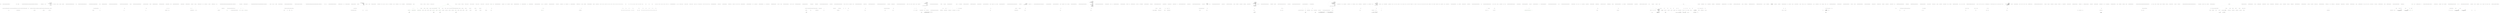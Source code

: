 digraph  {
n93 [label="Nancy.BeforePipeline", span=""];
n94 [label="System.Collections.Generic.IEnumerator<System.Func<Nancy.NancyContext, System.Threading.CancellationToken, System.Threading.Tasks.Task<Nancy.Response>>>", span=""];
n95 [label="Nancy.NancyContext", span=""];
n96 [label="System.Threading.CancellationToken", span=""];
n97 [label="System.Threading.Tasks.TaskCompletionSource<Nancy.Response>", span=""];
n98 [label=syncDelegate, span=""];
n0 [cluster="Nancy.BeforePipeline.BeforePipeline()", label="Entry Nancy.BeforePipeline.BeforePipeline()", span="9-9"];
n1 [cluster="Nancy.BeforePipeline.BeforePipeline()", label="Exit Nancy.BeforePipeline.BeforePipeline()", span="9-9"];
n2 [cluster="Nancy.BeforePipeline.BeforePipeline(int)", label="Entry Nancy.BeforePipeline.BeforePipeline(int)", span="13-13"];
n3 [cluster="Nancy.BeforePipeline.BeforePipeline(int)", label="Exit Nancy.BeforePipeline.BeforePipeline(int)", span="13-13"];
n4 [cluster="Nancy.BeforePipeline.implicit operator System.Func<Nancy.NancyContext, System.Threading.CancellationToken, System.Threading.Tasks.Task<Nancy.Response>>(Nancy.BeforePipeline)", label="Entry Nancy.BeforePipeline.implicit operator System.Func<Nancy.NancyContext, System.Threading.CancellationToken, System.Threading.Tasks.Task<Nancy.Response>>(Nancy.BeforePipeline)", span="18-18"];
n5 [cluster="Nancy.BeforePipeline.implicit operator System.Func<Nancy.NancyContext, System.Threading.CancellationToken, System.Threading.Tasks.Task<Nancy.Response>>(Nancy.BeforePipeline)", label="return pipeline.Invoke;", span="20-20"];
n6 [cluster="Nancy.BeforePipeline.implicit operator System.Func<Nancy.NancyContext, System.Threading.CancellationToken, System.Threading.Tasks.Task<Nancy.Response>>(Nancy.BeforePipeline)", label="Exit Nancy.BeforePipeline.implicit operator System.Func<Nancy.NancyContext, System.Threading.CancellationToken, System.Threading.Tasks.Task<Nancy.Response>>(Nancy.BeforePipeline)", span="18-18"];
n7 [cluster="Nancy.BeforePipeline.implicit operator Nancy.BeforePipeline(System.Func<Nancy.NancyContext, System.Threading.CancellationToken, System.Threading.Tasks.Task<Nancy.Response>>)", label="Entry Nancy.BeforePipeline.implicit operator Nancy.BeforePipeline(System.Func<Nancy.NancyContext, System.Threading.CancellationToken, System.Threading.Tasks.Task<Nancy.Response>>)", span="23-23"];
n8 [cluster="Nancy.BeforePipeline.implicit operator Nancy.BeforePipeline(System.Func<Nancy.NancyContext, System.Threading.CancellationToken, System.Threading.Tasks.Task<Nancy.Response>>)", label="var pipeline = new BeforePipeline()", span="25-25"];
n9 [cluster="Nancy.BeforePipeline.implicit operator Nancy.BeforePipeline(System.Func<Nancy.NancyContext, System.Threading.CancellationToken, System.Threading.Tasks.Task<Nancy.Response>>)", label="pipeline.AddItemToEndOfPipeline(func)", span="26-26"];
n10 [cluster="Nancy.BeforePipeline.implicit operator Nancy.BeforePipeline(System.Func<Nancy.NancyContext, System.Threading.CancellationToken, System.Threading.Tasks.Task<Nancy.Response>>)", label="return pipeline;", span="27-27"];
n12 [cluster="Nancy.AsyncNamedPipelineBase<TAsyncDelegate, TSyncDelegate>.AddItemToEndOfPipeline(TAsyncDelegate)", label="Entry Nancy.AsyncNamedPipelineBase<TAsyncDelegate, TSyncDelegate>.AddItemToEndOfPipeline(TAsyncDelegate)", span="87-87"];
n11 [cluster="Nancy.BeforePipeline.implicit operator Nancy.BeforePipeline(System.Func<Nancy.NancyContext, System.Threading.CancellationToken, System.Threading.Tasks.Task<Nancy.Response>>)", label="Exit Nancy.BeforePipeline.implicit operator Nancy.BeforePipeline(System.Func<Nancy.NancyContext, System.Threading.CancellationToken, System.Threading.Tasks.Task<Nancy.Response>>)", span="23-23"];
n13 [cluster="Nancy.BeforePipeline.operator +(Nancy.BeforePipeline, System.Func<Nancy.NancyContext, System.Threading.CancellationToken, System.Threading.Tasks.Task<Nancy.Response>>)", label="Entry Nancy.BeforePipeline.operator +(Nancy.BeforePipeline, System.Func<Nancy.NancyContext, System.Threading.CancellationToken, System.Threading.Tasks.Task<Nancy.Response>>)", span="30-30"];
n14 [cluster="Nancy.BeforePipeline.operator +(Nancy.BeforePipeline, System.Func<Nancy.NancyContext, System.Threading.CancellationToken, System.Threading.Tasks.Task<Nancy.Response>>)", label="pipeline.AddItemToEndOfPipeline(func)", span="32-32"];
n15 [cluster="Nancy.BeforePipeline.operator +(Nancy.BeforePipeline, System.Func<Nancy.NancyContext, System.Threading.CancellationToken, System.Threading.Tasks.Task<Nancy.Response>>)", label="return pipeline;", span="33-33"];
n16 [cluster="Nancy.BeforePipeline.operator +(Nancy.BeforePipeline, System.Func<Nancy.NancyContext, System.Threading.CancellationToken, System.Threading.Tasks.Task<Nancy.Response>>)", label="Exit Nancy.BeforePipeline.operator +(Nancy.BeforePipeline, System.Func<Nancy.NancyContext, System.Threading.CancellationToken, System.Threading.Tasks.Task<Nancy.Response>>)", span="30-30"];
n17 [cluster="Nancy.BeforePipeline.operator +(Nancy.BeforePipeline, System.Func<Nancy.NancyContext, Nancy.Response>)", label="Entry Nancy.BeforePipeline.operator +(Nancy.BeforePipeline, System.Func<Nancy.NancyContext, Nancy.Response>)", span="36-36"];
n18 [cluster="Nancy.BeforePipeline.operator +(Nancy.BeforePipeline, System.Func<Nancy.NancyContext, Nancy.Response>)", label="pipeline.AddItemToEndOfPipeline(action)", span="38-38"];
n19 [cluster="Nancy.BeforePipeline.operator +(Nancy.BeforePipeline, System.Func<Nancy.NancyContext, Nancy.Response>)", label="return pipeline;", span="39-39"];
n21 [cluster="Nancy.AsyncNamedPipelineBase<TAsyncDelegate, TSyncDelegate>.AddItemToEndOfPipeline(TSyncDelegate)", label="Entry Nancy.AsyncNamedPipelineBase<TAsyncDelegate, TSyncDelegate>.AddItemToEndOfPipeline(TSyncDelegate)", span="96-96"];
n20 [cluster="Nancy.BeforePipeline.operator +(Nancy.BeforePipeline, System.Func<Nancy.NancyContext, Nancy.Response>)", label="Exit Nancy.BeforePipeline.operator +(Nancy.BeforePipeline, System.Func<Nancy.NancyContext, Nancy.Response>)", span="36-36"];
n22 [cluster="Nancy.BeforePipeline.operator +(Nancy.BeforePipeline, Nancy.BeforePipeline)", label="Entry Nancy.BeforePipeline.operator +(Nancy.BeforePipeline, Nancy.BeforePipeline)", span="42-42"];
n23 [cluster="Nancy.BeforePipeline.operator +(Nancy.BeforePipeline, Nancy.BeforePipeline)", label="pipelineToAdd.PipelineItems", span="44-44"];
n24 [cluster="Nancy.BeforePipeline.operator +(Nancy.BeforePipeline, Nancy.BeforePipeline)", label="pipelineToAddTo.AddItemToEndOfPipeline(pipelineItem)", span="46-46"];
n25 [cluster="Nancy.BeforePipeline.operator +(Nancy.BeforePipeline, Nancy.BeforePipeline)", label="return pipelineToAddTo;", span="49-49"];
n27 [cluster="Nancy.AsyncNamedPipelineBase<TAsyncDelegate, TSyncDelegate>.AddItemToEndOfPipeline(Nancy.PipelineItem<TAsyncDelegate>, bool)", label="Entry Nancy.AsyncNamedPipelineBase<TAsyncDelegate, TSyncDelegate>.AddItemToEndOfPipeline(Nancy.PipelineItem<TAsyncDelegate>, bool)", span="109-109"];
n26 [cluster="Nancy.BeforePipeline.operator +(Nancy.BeforePipeline, Nancy.BeforePipeline)", label="Exit Nancy.BeforePipeline.operator +(Nancy.BeforePipeline, Nancy.BeforePipeline)", span="42-42"];
n28 [cluster="Nancy.BeforePipeline.Invoke(Nancy.NancyContext, System.Threading.CancellationToken)", label="Entry Nancy.BeforePipeline.Invoke(Nancy.NancyContext, System.Threading.CancellationToken)", span="52-52"];
n29 [cluster="Nancy.BeforePipeline.Invoke(Nancy.NancyContext, System.Threading.CancellationToken)", label="var tcs = new TaskCompletionSource<Response>()", span="54-54"];
n32 [cluster="Nancy.BeforePipeline.Invoke(Nancy.NancyContext, System.Threading.CancellationToken)", label="ExecuteTasksWithSingleResultInternal(context, cancellationToken, enumerator, tcs)", span="60-60"];
n30 [cluster="Nancy.BeforePipeline.Invoke(Nancy.NancyContext, System.Threading.CancellationToken)", label="var enumerator = this.PipelineDelegates.GetEnumerator()", span="56-56"];
n36 [cluster="System.Threading.Tasks.TaskCompletionSource<TResult>.TaskCompletionSource()", label="Entry System.Threading.Tasks.TaskCompletionSource<TResult>.TaskCompletionSource()", span="0-0"];
n33 [cluster="Nancy.BeforePipeline.Invoke(Nancy.NancyContext, System.Threading.CancellationToken)", label="tcs.SetResult(null)", span="64-64"];
n34 [cluster="Nancy.BeforePipeline.Invoke(Nancy.NancyContext, System.Threading.CancellationToken)", label="return tcs.Task;", span="67-67"];
n31 [cluster="Nancy.BeforePipeline.Invoke(Nancy.NancyContext, System.Threading.CancellationToken)", label="enumerator.MoveNext()", span="58-58"];
n37 [cluster="System.Collections.Generic.IEnumerable<T>.GetEnumerator()", label="Entry System.Collections.Generic.IEnumerable<T>.GetEnumerator()", span="0-0"];
n38 [cluster="System.Collections.IEnumerator.MoveNext()", label="Entry System.Collections.IEnumerator.MoveNext()", span="0-0"];
n40 [cluster="System.Threading.Tasks.TaskCompletionSource<TResult>.SetResult(TResult)", label="Entry System.Threading.Tasks.TaskCompletionSource<TResult>.SetResult(TResult)", span="0-0"];
n39 [cluster="Nancy.BeforePipeline.ExecuteTasksWithSingleResultInternal(Nancy.NancyContext, System.Threading.CancellationToken, System.Collections.Generic.IEnumerator<System.Func<Nancy.NancyContext, System.Threading.CancellationToken, System.Threading.Tasks.Task<Nancy.Response>>>, System.Threading.Tasks.TaskCompletionSource<Nancy.Response>)", label="Entry Nancy.BeforePipeline.ExecuteTasksWithSingleResultInternal(Nancy.NancyContext, System.Threading.CancellationToken, System.Collections.Generic.IEnumerator<System.Func<Nancy.NancyContext, System.Threading.CancellationToken, System.Threading.Tasks.Task<Nancy.Response>>>, System.Threading.Tasks.TaskCompletionSource<Nancy.Response>)", span="70-70"];
n35 [cluster="Nancy.BeforePipeline.Invoke(Nancy.NancyContext, System.Threading.CancellationToken)", label="Exit Nancy.BeforePipeline.Invoke(Nancy.NancyContext, System.Threading.CancellationToken)", span="52-52"];
n41 [cluster="Nancy.BeforePipeline.ExecuteTasksWithSingleResultInternal(Nancy.NancyContext, System.Threading.CancellationToken, System.Collections.Generic.IEnumerator<System.Func<Nancy.NancyContext, System.Threading.CancellationToken, System.Threading.Tasks.Task<Nancy.Response>>>, System.Threading.Tasks.TaskCompletionSource<Nancy.Response>)", label=true, span="79-79"];
n42 [cluster="Nancy.BeforePipeline.ExecuteTasksWithSingleResultInternal(Nancy.NancyContext, System.Threading.CancellationToken, System.Collections.Generic.IEnumerator<System.Func<Nancy.NancyContext, System.Threading.CancellationToken, System.Threading.Tasks.Task<Nancy.Response>>>, System.Threading.Tasks.TaskCompletionSource<Nancy.Response>)", label="var current = enumerator.Current.Invoke(context, cancellationToken)", span="81-81"];
n50 [cluster="Nancy.BeforePipeline.ExecuteTasksWithSingleResultInternal(Nancy.NancyContext, System.Threading.CancellationToken, System.Collections.Generic.IEnumerator<System.Func<Nancy.NancyContext, System.Threading.CancellationToken, System.Threading.Tasks.Task<Nancy.Response>>>, System.Threading.Tasks.TaskCompletionSource<Nancy.Response>)", label="ExecuteTasksSingleResultFinished(resultTask, tcs)", span="103-103"];
n51 [cluster="Nancy.BeforePipeline.ExecuteTasksWithSingleResultInternal(Nancy.NancyContext, System.Threading.CancellationToken, System.Collections.Generic.IEnumerator<System.Func<Nancy.NancyContext, System.Threading.CancellationToken, System.Threading.Tasks.Task<Nancy.Response>>>, System.Threading.Tasks.TaskCompletionSource<Nancy.Response>)", label="current.ContinueWith(ExecuteTasksWithSingleResultContinuation(context, cancellationToken, enumerator, tcs), TaskContinuationOptions.ExecuteSynchronously)", span="109-109"];
n52 [cluster="Nancy.BeforePipeline.ExecuteTasksWithSingleResultInternal(Nancy.NancyContext, System.Threading.CancellationToken, System.Collections.Generic.IEnumerator<System.Func<Nancy.NancyContext, System.Threading.CancellationToken, System.Threading.Tasks.Task<Nancy.Response>>>, System.Threading.Tasks.TaskCompletionSource<Nancy.Response>)", label="Exit Nancy.BeforePipeline.ExecuteTasksWithSingleResultInternal(Nancy.NancyContext, System.Threading.CancellationToken, System.Collections.Generic.IEnumerator<System.Func<Nancy.NancyContext, System.Threading.CancellationToken, System.Threading.Tasks.Task<Nancy.Response>>>, System.Threading.Tasks.TaskCompletionSource<Nancy.Response>)", span="70-70"];
n43 [cluster="Nancy.BeforePipeline.ExecuteTasksWithSingleResultInternal(Nancy.NancyContext, System.Threading.CancellationToken, System.Collections.Generic.IEnumerator<System.Func<Nancy.NancyContext, System.Threading.CancellationToken, System.Threading.Tasks.Task<Nancy.Response>>>, System.Threading.Tasks.TaskCompletionSource<Nancy.Response>)", label="current.Status == TaskStatus.Created", span="83-83"];
n53 [cluster="System.Func<T1, T2, TResult>.Invoke(T1, T2)", label="Entry System.Func<T1, T2, TResult>.Invoke(T1, T2)", span="0-0"];
n44 [cluster="Nancy.BeforePipeline.ExecuteTasksWithSingleResultInternal(Nancy.NancyContext, System.Threading.CancellationToken, System.Collections.Generic.IEnumerator<System.Func<Nancy.NancyContext, System.Threading.CancellationToken, System.Threading.Tasks.Task<Nancy.Response>>>, System.Threading.Tasks.TaskCompletionSource<Nancy.Response>)", label="current.Start()", span="85-85"];
n45 [cluster="Nancy.BeforePipeline.ExecuteTasksWithSingleResultInternal(Nancy.NancyContext, System.Threading.CancellationToken, System.Collections.Generic.IEnumerator<System.Func<Nancy.NancyContext, System.Threading.CancellationToken, System.Threading.Tasks.Task<Nancy.Response>>>, System.Threading.Tasks.TaskCompletionSource<Nancy.Response>)", label="current.IsCompleted || current.IsFaulted", span="88-88"];
n46 [cluster="Nancy.BeforePipeline.ExecuteTasksWithSingleResultInternal(Nancy.NancyContext, System.Threading.CancellationToken, System.Collections.Generic.IEnumerator<System.Func<Nancy.NancyContext, System.Threading.CancellationToken, System.Threading.Tasks.Task<Nancy.Response>>>, System.Threading.Tasks.TaskCompletionSource<Nancy.Response>)", label="var resultTask = current", span="90-90"];
n54 [cluster="System.Threading.Tasks.Task.Start()", label="Entry System.Threading.Tasks.Task.Start()", span="0-0"];
n55 [cluster="Nancy.BeforePipeline.ContinueExecution(bool, Nancy.Response, System.AggregateException)", label="Entry Nancy.BeforePipeline.ContinueExecution(bool, Nancy.Response, System.AggregateException)", span="154-154"];
n56 [cluster="Nancy.BeforePipeline.ExecuteTasksSingleResultFinished(System.Threading.Tasks.Task<Nancy.Response>, System.Threading.Tasks.TaskCompletionSource<Nancy.Response>)", label="Entry Nancy.BeforePipeline.ExecuteTasksSingleResultFinished(System.Threading.Tasks.Task<Nancy.Response>, System.Threading.Tasks.TaskCompletionSource<Nancy.Response>)", span="136-136"];
n57 [cluster="Nancy.BeforePipeline.ExecuteTasksWithSingleResultContinuation(Nancy.NancyContext, System.Threading.CancellationToken, System.Collections.Generic.IEnumerator<System.Func<Nancy.NancyContext, System.Threading.CancellationToken, System.Threading.Tasks.Task<Nancy.Response>>>, System.Threading.Tasks.TaskCompletionSource<Nancy.Response>)", label="Entry Nancy.BeforePipeline.ExecuteTasksWithSingleResultContinuation(Nancy.NancyContext, System.Threading.CancellationToken, System.Collections.Generic.IEnumerator<System.Func<Nancy.NancyContext, System.Threading.CancellationToken, System.Threading.Tasks.Task<Nancy.Response>>>, System.Threading.Tasks.TaskCompletionSource<Nancy.Response>)", span="114-114"];
n58 [cluster="System.Threading.Tasks.Task<TResult>.ContinueWith(System.Action<System.Threading.Tasks.Task<TResult>>, System.Threading.Tasks.TaskContinuationOptions)", label="Entry System.Threading.Tasks.Task<TResult>.ContinueWith(System.Action<System.Threading.Tasks.Task<TResult>>, System.Threading.Tasks.TaskContinuationOptions)", span="0-0"];
n59 [cluster="Nancy.BeforePipeline.ExecuteTasksWithSingleResultContinuation(Nancy.NancyContext, System.Threading.CancellationToken, System.Collections.Generic.IEnumerator<System.Func<Nancy.NancyContext, System.Threading.CancellationToken, System.Threading.Tasks.Task<Nancy.Response>>>, System.Threading.Tasks.TaskCompletionSource<Nancy.Response>)", label="return t =>\r\n            {\r\n                if (ContinueExecution(t.IsFaulted, t.Result, t.Exception))\r\n                {\r\n                    if (enumerator.MoveNext())\r\n                    {\r\n                        ExecuteTasksWithSingleResultInternal(context, cancellationToken, enumerator, tcs);\r\n                    }\r\n                    else\r\n                    {\r\n                        ExecuteTasksSingleResultFinished(null, tcs);\r\n                    }\r\n                }\r\n                else\r\n                {\r\n                    ExecuteTasksSingleResultFinished(t, tcs);\r\n                }\r\n            };", span="116-133"];
n63 [cluster="lambda expression", label="enumerator.MoveNext()", span="120-120"];
n64 [cluster="lambda expression", label="ExecuteTasksWithSingleResultInternal(context, cancellationToken, enumerator, tcs)", span="122-122"];
n65 [cluster="lambda expression", label="ExecuteTasksSingleResultFinished(null, tcs)", span="126-126"];
n66 [cluster="lambda expression", label="ExecuteTasksSingleResultFinished(t, tcs)", span="131-131"];
n60 [cluster="Nancy.BeforePipeline.ExecuteTasksWithSingleResultContinuation(Nancy.NancyContext, System.Threading.CancellationToken, System.Collections.Generic.IEnumerator<System.Func<Nancy.NancyContext, System.Threading.CancellationToken, System.Threading.Tasks.Task<Nancy.Response>>>, System.Threading.Tasks.TaskCompletionSource<Nancy.Response>)", label="Exit Nancy.BeforePipeline.ExecuteTasksWithSingleResultContinuation(Nancy.NancyContext, System.Threading.CancellationToken, System.Collections.Generic.IEnumerator<System.Func<Nancy.NancyContext, System.Threading.CancellationToken, System.Threading.Tasks.Task<Nancy.Response>>>, System.Threading.Tasks.TaskCompletionSource<Nancy.Response>)", span="114-114"];
n62 [cluster="lambda expression", label="ContinueExecution(t.IsFaulted, t.Result, t.Exception)", span="118-118"];
n61 [cluster="lambda expression", label="Entry lambda expression", span="116-133"];
n67 [cluster="lambda expression", label="Exit lambda expression", span="116-133"];
n68 [cluster="Nancy.BeforePipeline.ExecuteTasksSingleResultFinished(System.Threading.Tasks.Task<Nancy.Response>, System.Threading.Tasks.TaskCompletionSource<Nancy.Response>)", label="task == null", span="138-138"];
n69 [cluster="Nancy.BeforePipeline.ExecuteTasksSingleResultFinished(System.Threading.Tasks.Task<Nancy.Response>, System.Threading.Tasks.TaskCompletionSource<Nancy.Response>)", label="tcs.SetResult(default(Response))", span="140-140"];
n71 [cluster="Nancy.BeforePipeline.ExecuteTasksSingleResultFinished(System.Threading.Tasks.Task<Nancy.Response>, System.Threading.Tasks.TaskCompletionSource<Nancy.Response>)", label="task.IsFaulted", span="144-144"];
n72 [cluster="Nancy.BeforePipeline.ExecuteTasksSingleResultFinished(System.Threading.Tasks.Task<Nancy.Response>, System.Threading.Tasks.TaskCompletionSource<Nancy.Response>)", label="tcs.SetException(task.Exception)", span="146-146"];
n73 [cluster="Nancy.BeforePipeline.ExecuteTasksSingleResultFinished(System.Threading.Tasks.Task<Nancy.Response>, System.Threading.Tasks.TaskCompletionSource<Nancy.Response>)", label="tcs.SetResult(task.Result)", span="150-150"];
n70 [cluster="Nancy.BeforePipeline.ExecuteTasksSingleResultFinished(System.Threading.Tasks.Task<Nancy.Response>, System.Threading.Tasks.TaskCompletionSource<Nancy.Response>)", label="return;", span="141-141"];
n74 [cluster="Nancy.BeforePipeline.ExecuteTasksSingleResultFinished(System.Threading.Tasks.Task<Nancy.Response>, System.Threading.Tasks.TaskCompletionSource<Nancy.Response>)", label="Exit Nancy.BeforePipeline.ExecuteTasksSingleResultFinished(System.Threading.Tasks.Task<Nancy.Response>, System.Threading.Tasks.TaskCompletionSource<Nancy.Response>)", span="136-136"];
n75 [cluster="System.Threading.Tasks.TaskCompletionSource<TResult>.SetException(System.Exception)", label="Entry System.Threading.Tasks.TaskCompletionSource<TResult>.SetException(System.Exception)", span="0-0"];
n76 [cluster="Nancy.BeforePipeline.ContinueExecution(bool, Nancy.Response, System.AggregateException)", label="return result == null;", span="156-156"];
n77 [cluster="Nancy.BeforePipeline.ContinueExecution(bool, Nancy.Response, System.AggregateException)", label="Exit Nancy.BeforePipeline.ContinueExecution(bool, Nancy.Response, System.AggregateException)", span="154-154"];
n78 [cluster="Nancy.BeforePipeline.Wrap(Nancy.PipelineItem<System.Func<Nancy.NancyContext, Nancy.Response>>)", label="Entry Nancy.BeforePipeline.Wrap(Nancy.PipelineItem<System.Func<Nancy.NancyContext, Nancy.Response>>)", span="164-164"];
n79 [cluster="Nancy.BeforePipeline.Wrap(Nancy.PipelineItem<System.Func<Nancy.NancyContext, Nancy.Response>>)", label="var syncDelegate = pipelineItem.Delegate", span="166-166"];
n81 [cluster="Nancy.BeforePipeline.Wrap(Nancy.PipelineItem<System.Func<Nancy.NancyContext, Nancy.Response>>)", label="return new PipelineItem<Func<NancyContext, CancellationToken, Task<Response>>>(pipelineItem.Name, asyncDelegate);", span="181-181"];
n80 [cluster="Nancy.BeforePipeline.Wrap(Nancy.PipelineItem<System.Func<Nancy.NancyContext, Nancy.Response>>)", label="Func<NancyContext, CancellationToken, Task<Response>> asyncDelegate = (ctx, ct) =>\r\n            {\r\n                var tcs = new TaskCompletionSource<Response>();\r\n                try\r\n                {\r\n                    var result = syncDelegate.Invoke(ctx);\r\n                    tcs.SetResult(result);\r\n                }\r\n                catch (Exception e)\r\n                {\r\n                    tcs.SetException(e);\r\n                }\r\n                return tcs.Task;\r\n            }", span="167-180"];
n86 [cluster="lambda expression", label="var result = syncDelegate.Invoke(ctx)", span="172-172"];
n89 [cluster="lambda expression", label="tcs.SetException(e)", span="177-177"];
n82 [cluster="Nancy.BeforePipeline.Wrap(Nancy.PipelineItem<System.Func<Nancy.NancyContext, Nancy.Response>>)", label="Exit Nancy.BeforePipeline.Wrap(Nancy.PipelineItem<System.Func<Nancy.NancyContext, Nancy.Response>>)", span="164-164"];
n83 [cluster="Nancy.PipelineItem<TDelegate>.PipelineItem(string, TDelegate)", label="Entry Nancy.PipelineItem<TDelegate>.PipelineItem(string, TDelegate)", span="8-8"];
n84 [cluster="lambda expression", label="Entry lambda expression", span="167-180"];
n85 [cluster="lambda expression", label="var tcs = new TaskCompletionSource<Response>()", span="169-169"];
n87 [cluster="lambda expression", label="tcs.SetResult(result)", span="173-173"];
n90 [cluster="lambda expression", label="return tcs.Task;", span="179-179"];
n92 [cluster="System.Func<T, TResult>.Invoke(T)", label="Entry System.Func<T, TResult>.Invoke(T)", span="0-0"];
n88 [cluster="lambda expression", label=Exception, span="175-175"];
n91 [cluster="lambda expression", label="Exit lambda expression", span="167-180"];
d49 [cluster="Nancy.BeforePipeline.ExecuteTasksWithSingleResultInternal(Nancy.NancyContext, System.Threading.CancellationToken, System.Collections.Generic.IEnumerator<System.Func<Nancy.NancyContext, System.Threading.CancellationToken, System.Threading.Tasks.Task<Nancy.Response>>>, System.Threading.Tasks.TaskCompletionSource<Nancy.Response>)", color=green, community=0, label="enumerator.MoveNext()", prediction=0, span="96-96"];
d48 [cluster="Nancy.BeforePipeline.ExecuteTasksWithSingleResultInternal(Nancy.NancyContext, System.Threading.CancellationToken, System.Collections.Generic.IEnumerator<System.Func<Nancy.NancyContext, System.Threading.CancellationToken, System.Threading.Tasks.Task<Nancy.Response>>>, System.Threading.Tasks.TaskCompletionSource<Nancy.Response>)", color=green, community=0, label="ContinueExecution(current.IsFaulted, current.Result, current.Exception)", prediction=1, span="94-94"];
d50 [cluster="Nancy.BeforePipeline.ExecuteTasksWithSingleResultInternal(Nancy.NancyContext, System.Threading.CancellationToken, System.Collections.Generic.IEnumerator<System.Func<Nancy.NancyContext, System.Threading.CancellationToken, System.Threading.Tasks.Task<Nancy.Response>>>, System.Threading.Tasks.TaskCompletionSource<Nancy.Response>)", color=green, community=0, label="resultTask = null", prediction=2, span="101-101"];
d47 [cluster="Nancy.BeforePipeline.ExecuteTasksWithSingleResultInternal(Nancy.NancyContext, System.Threading.CancellationToken, System.Collections.Generic.IEnumerator<System.Func<Nancy.NancyContext, System.Threading.CancellationToken, System.Threading.Tasks.Task<Nancy.Response>>>, System.Threading.Tasks.TaskCompletionSource<Nancy.Response>)", color=green, community=0, label="!current.IsFaulted", prediction=1, span="91-91"];
m0_8 [cluster="Nancy.Tests.Unit.BeforePipelineFixture.BeforePipelineFixture()", file="BeforePipelineFixture.cs", label="Entry Nancy.Tests.Unit.BeforePipelineFixture.BeforePipelineFixture()", span="22-22"];
m0_9 [cluster="Nancy.Tests.Unit.BeforePipelineFixture.BeforePipelineFixture()", file="BeforePipelineFixture.cs", label="this.pipeline = new BeforePipeline()", span="24-24"];
m0_10 [cluster="Nancy.Tests.Unit.BeforePipelineFixture.BeforePipelineFixture()", file="BeforePipelineFixture.cs", label="Exit Nancy.Tests.Unit.BeforePipelineFixture.BeforePipelineFixture()", span="22-22"];
m0_55 [cluster="Unk.Same", file="BeforePipelineFixture.cs", label="Entry Unk.Same", span=""];
m0_91 [cluster="Unk.Equal", file="BeforePipelineFixture.cs", label="Entry Unk.Equal", span=""];
m0_28 [cluster="System.Threading.CancellationToken.CancellationToken()", file="BeforePipelineFixture.cs", label="Entry System.Threading.CancellationToken.CancellationToken()", span="0-0"];
m0_98 [cluster="Nancy.Tests.Unit.BeforePipelineFixture.PlusEquals_with_another_pipeline_adds_those_pipeline_items_to_end_of_pipeline()", file="BeforePipelineFixture.cs", label="Entry Nancy.Tests.Unit.BeforePipelineFixture.PlusEquals_with_another_pipeline_adds_those_pipeline_items_to_end_of_pipeline()", span="89-89"];
m0_99 [cluster="Nancy.Tests.Unit.BeforePipelineFixture.PlusEquals_with_another_pipeline_adds_those_pipeline_items_to_end_of_pipeline()", color=green, community=0, file="BeforePipelineFixture.cs", label="pipeline.AddItemToEndOfPipeline(r => null)", prediction=4, span="91-91"];
m0_100 [cluster="Nancy.Tests.Unit.BeforePipelineFixture.PlusEquals_with_another_pipeline_adds_those_pipeline_items_to_end_of_pipeline()", color=green, community=0, file="BeforePipelineFixture.cs", label="pipeline.AddItemToEndOfPipeline(r => CreateResponse())", prediction=4, span="92-92"];
m0_101 [cluster="Nancy.Tests.Unit.BeforePipelineFixture.PlusEquals_with_another_pipeline_adds_those_pipeline_items_to_end_of_pipeline()", file="BeforePipelineFixture.cs", label="var pipeline2 = new BeforePipeline()", span="93-93"];
m0_102 [cluster="Nancy.Tests.Unit.BeforePipelineFixture.PlusEquals_with_another_pipeline_adds_those_pipeline_items_to_end_of_pipeline()", color=green, community=0, file="BeforePipelineFixture.cs", label="pipeline2.AddItemToEndOfPipeline(r => null)", prediction=6, span="94-94"];
m0_103 [cluster="Nancy.Tests.Unit.BeforePipelineFixture.PlusEquals_with_another_pipeline_adds_those_pipeline_items_to_end_of_pipeline()", color=green, community=0, file="BeforePipelineFixture.cs", label="pipeline2.AddItemToEndOfPipeline(r => CreateResponse())", prediction=4, span="95-95"];
m0_104 [cluster="Nancy.Tests.Unit.BeforePipelineFixture.PlusEquals_with_another_pipeline_adds_those_pipeline_items_to_end_of_pipeline()", file="BeforePipelineFixture.cs", label="pipeline += pipeline2", span="97-97"];
m0_106 [cluster="Nancy.Tests.Unit.BeforePipelineFixture.PlusEquals_with_another_pipeline_adds_those_pipeline_items_to_end_of_pipeline()", color=green, community=0, file="BeforePipelineFixture.cs", label="Assert.Same(pipeline2.PipelineDelegates.ElementAt(0), pipeline.PipelineDelegates.ElementAt(2))", prediction=4, span="100-100"];
m0_105 [cluster="Nancy.Tests.Unit.BeforePipelineFixture.PlusEquals_with_another_pipeline_adds_those_pipeline_items_to_end_of_pipeline()", color=green, community=0, file="BeforePipelineFixture.cs", label="Assert.Equal(4, pipeline.PipelineItems.Count())", prediction=4, span="99-99"];
m0_107 [cluster="Nancy.Tests.Unit.BeforePipelineFixture.PlusEquals_with_another_pipeline_adds_those_pipeline_items_to_end_of_pipeline()", color=green, community=0, file="BeforePipelineFixture.cs", label="Assert.Same(pipeline2.PipelineDelegates.ElementAt(1), pipeline.PipelineDelegates.Last())", prediction=4, span="101-101"];
m0_108 [cluster="Nancy.Tests.Unit.BeforePipelineFixture.PlusEquals_with_another_pipeline_adds_those_pipeline_items_to_end_of_pipeline()", file="BeforePipelineFixture.cs", label="Exit Nancy.Tests.Unit.BeforePipelineFixture.PlusEquals_with_another_pipeline_adds_those_pipeline_items_to_end_of_pipeline()", span="89-89"];
m0_4 [cluster="Nancy.Tests.Unit.BeforePipelineFixture.CreateContext()", file="BeforePipelineFixture.cs", label="Entry Nancy.Tests.Unit.BeforePipelineFixture.CreateContext()", span="17-17"];
m0_5 [cluster="Nancy.Tests.Unit.BeforePipelineFixture.CreateContext()", file="BeforePipelineFixture.cs", label="return new NancyContext();", span="19-19"];
m0_6 [cluster="Nancy.Tests.Unit.BeforePipelineFixture.CreateContext()", file="BeforePipelineFixture.cs", label="Exit Nancy.Tests.Unit.BeforePipelineFixture.CreateContext()", span="17-17"];
m0_11 [cluster="Nancy.BeforePipeline.BeforePipeline()", file="BeforePipelineFixture.cs", label="Entry Nancy.BeforePipeline.BeforePipeline()", span="9-9"];
m0_183 [cluster="Nancy.AsyncNamedPipelineBase<TAsyncDelegate, TSyncDelegate>.AddItemToEndOfPipeline(TAsyncDelegate)", file="BeforePipelineFixture.cs", label="Entry Nancy.AsyncNamedPipelineBase<TAsyncDelegate, TSyncDelegate>.AddItemToEndOfPipeline(TAsyncDelegate)", span="87-87"];
m0_31 [cluster="Unk.False", file="BeforePipelineFixture.cs", label="Entry Unk.False", span=""];
m0_85 [cluster="Nancy.Tests.Unit.BeforePipelineFixture.PlusEquals_with_func_add_item_to_end_of_pipeline()", file="BeforePipelineFixture.cs", label="Entry Nancy.Tests.Unit.BeforePipelineFixture.PlusEquals_with_func_add_item_to_end_of_pipeline()", span="79-79"];
m0_86 [cluster="Nancy.Tests.Unit.BeforePipelineFixture.PlusEquals_with_func_add_item_to_end_of_pipeline()", color=green, community=0, file="BeforePipelineFixture.cs", label="pipeline.AddItemToEndOfPipeline(r => CreateResponse())", prediction=4, span="81-81"];
m0_87 [cluster="Nancy.Tests.Unit.BeforePipelineFixture.PlusEquals_with_func_add_item_to_end_of_pipeline()", color=green, community=0, file="BeforePipelineFixture.cs", label="pipeline += r => null", prediction=12, span="83-83"];
m0_88 [cluster="Nancy.Tests.Unit.BeforePipelineFixture.PlusEquals_with_func_add_item_to_end_of_pipeline()", file="BeforePipelineFixture.cs", label="Assert.Equal(2, pipeline.PipelineDelegates.Count())", span="85-85"];
m0_89 [cluster="Nancy.Tests.Unit.BeforePipelineFixture.PlusEquals_with_func_add_item_to_end_of_pipeline()", file="BeforePipelineFixture.cs", label="Exit Nancy.Tests.Unit.BeforePipelineFixture.PlusEquals_with_func_add_item_to_end_of_pipeline()", span="79-79"];
m0_44 [cluster="Nancy.Tests.Unit.BeforePipelineFixture.When_invoked_pipeline_member_returning_a_response_returns_that_response()", file="BeforePipelineFixture.cs", label="Entry Nancy.Tests.Unit.BeforePipelineFixture.When_invoked_pipeline_member_returning_a_response_returns_that_response()", span="48-48"];
m0_53 [cluster="Nancy.Tests.Unit.BeforePipelineFixture.When_invoked_pipeline_member_returning_a_response_returns_that_response()", color=green, community=0, file="BeforePipelineFixture.cs", label="Assert.Same(response, result.Result)", prediction=13, span="60-60"];
m0_45 [cluster="Nancy.Tests.Unit.BeforePipelineFixture.When_invoked_pipeline_member_returning_a_response_returns_that_response()", file="BeforePipelineFixture.cs", label="var response = CreateResponse()", span="50-50"];
m0_52 [cluster="Nancy.Tests.Unit.BeforePipelineFixture.When_invoked_pipeline_member_returning_a_response_returns_that_response()", file="BeforePipelineFixture.cs", label="var result = pipeline.Invoke(CreateContext(), new CancellationToken())", span="58-58"];
m0_46 [cluster="Nancy.Tests.Unit.BeforePipelineFixture.When_invoked_pipeline_member_returning_a_response_returns_that_response()", file="BeforePipelineFixture.cs", label="Func<NancyContext, Response> item1 = (r) => null", span="51-51"];
m0_47 [cluster="Nancy.Tests.Unit.BeforePipelineFixture.When_invoked_pipeline_member_returning_a_response_returns_that_response()", file="BeforePipelineFixture.cs", label="Func<NancyContext, Response> item2 = (r) => response", span="52-52"];
m0_51 [cluster="Nancy.Tests.Unit.BeforePipelineFixture.When_invoked_pipeline_member_returning_a_response_returns_that_response()", file="BeforePipelineFixture.cs", label="pipeline.AddItemToEndOfPipeline(item3)", span="56-56"];
m0_49 [cluster="Nancy.Tests.Unit.BeforePipelineFixture.When_invoked_pipeline_member_returning_a_response_returns_that_response()", file="BeforePipelineFixture.cs", label="pipeline.AddItemToEndOfPipeline(item1)", span="54-54"];
m0_50 [cluster="Nancy.Tests.Unit.BeforePipelineFixture.When_invoked_pipeline_member_returning_a_response_returns_that_response()", file="BeforePipelineFixture.cs", label="pipeline.AddItemToEndOfPipeline(item2)", span="55-55"];
m0_48 [cluster="Nancy.Tests.Unit.BeforePipelineFixture.When_invoked_pipeline_member_returning_a_response_returns_that_response()", file="BeforePipelineFixture.cs", label="Func<NancyContext, Response> item3 = (r) => null", span="53-53"];
m0_54 [cluster="Nancy.Tests.Unit.BeforePipelineFixture.When_invoked_pipeline_member_returning_a_response_returns_that_response()", file="BeforePipelineFixture.cs", label="Exit Nancy.Tests.Unit.BeforePipelineFixture.When_invoked_pipeline_member_returning_a_response_returns_that_response()", span="48-48"];
m0_110 [cluster="System.Collections.Generic.IEnumerable<TSource>.Last<TSource>()", file="BeforePipelineFixture.cs", label="Entry System.Collections.Generic.IEnumerable<TSource>.Last<TSource>()", span="0-0"];
m0_0 [cluster="Nancy.Tests.Unit.BeforePipelineFixture.CreateResponse()", file="BeforePipelineFixture.cs", label="Entry Nancy.Tests.Unit.BeforePipelineFixture.CreateResponse()", span="12-12"];
m0_1 [cluster="Nancy.Tests.Unit.BeforePipelineFixture.CreateResponse()", file="BeforePipelineFixture.cs", label="return new Response();", span="14-14"];
m0_2 [cluster="Nancy.Tests.Unit.BeforePipelineFixture.CreateResponse()", file="BeforePipelineFixture.cs", label="Exit Nancy.Tests.Unit.BeforePipelineFixture.CreateResponse()", span="12-12"];
m0_75 [cluster="Unk.Null", file="BeforePipelineFixture.cs", label="Entry Unk.Null", span=""];
m0_152 [cluster="Nancy.Tests.Unit.BeforePipelineFixture.When_cast_from_func_creates_a_pipeline_with_one_item()", file="BeforePipelineFixture.cs", label="Entry Nancy.Tests.Unit.BeforePipelineFixture.When_cast_from_func_creates_a_pipeline_with_one_item()", span="126-126"];
m0_156 [cluster="Nancy.Tests.Unit.BeforePipelineFixture.When_cast_from_func_creates_a_pipeline_with_one_item()", file="BeforePipelineFixture.cs", label="Assert.Same(item2, castPipeline.PipelineDelegates.First())", span="133-133"];
m0_155 [cluster="Nancy.Tests.Unit.BeforePipelineFixture.When_cast_from_func_creates_a_pipeline_with_one_item()", file="BeforePipelineFixture.cs", label="Assert.Equal(1, castPipeline.PipelineDelegates.Count())", span="132-132"];
m0_153 [cluster="Nancy.Tests.Unit.BeforePipelineFixture.When_cast_from_func_creates_a_pipeline_with_one_item()", file="BeforePipelineFixture.cs", label="Func <NancyContext, CancellationToken,Task<Response>> item2 = (token, task) => null", span="128-128"];
m0_154 [cluster="Nancy.Tests.Unit.BeforePipelineFixture.When_cast_from_func_creates_a_pipeline_with_one_item()", file="BeforePipelineFixture.cs", label="BeforePipeline castPipeline = item2", span="130-130"];
m0_157 [cluster="Nancy.Tests.Unit.BeforePipelineFixture.When_cast_from_func_creates_a_pipeline_with_one_item()", file="BeforePipelineFixture.cs", label="Exit Nancy.Tests.Unit.BeforePipelineFixture.When_cast_from_func_creates_a_pipeline_with_one_item()", span="126-126"];
m0_7 [cluster="Nancy.NancyContext.NancyContext()", file="BeforePipelineFixture.cs", label="Entry Nancy.NancyContext.NancyContext()", span="24-24"];
m0_158 [cluster="System.Collections.Generic.IEnumerable<TSource>.First<TSource>()", file="BeforePipelineFixture.cs", label="Entry System.Collections.Generic.IEnumerable<TSource>.First<TSource>()", span="0-0"];
m0_196 [cluster="lambda expression", file="BeforePipelineFixture.cs", label="Entry lambda expression", span="146-146"];
m0_92 [cluster="lambda expression", file="BeforePipelineFixture.cs", label="Entry lambda expression", span="81-81"];
m0_93 [cluster="lambda expression", color=green, community=0, file="BeforePipelineFixture.cs", label="CreateResponse()", prediction=14, span="81-81"];
m0_94 [cluster="lambda expression", file="BeforePipelineFixture.cs", label="Exit lambda expression", span="81-81"];
m0_96 [cluster="lambda expression", color=green, community=0, file="BeforePipelineFixture.cs", label=null, prediction=15, span="83-83"];
m0_95 [cluster="lambda expression", file="BeforePipelineFixture.cs", label="Entry lambda expression", span="83-83"];
m0_97 [cluster="lambda expression", file="BeforePipelineFixture.cs", label="Exit lambda expression", span="83-83"];
m0_111 [cluster="lambda expression", file="BeforePipelineFixture.cs", label="Entry lambda expression", span="91-91"];
m0_114 [cluster="lambda expression", file="BeforePipelineFixture.cs", label="Entry lambda expression", span="92-92"];
m0_117 [cluster="lambda expression", file="BeforePipelineFixture.cs", label="Entry lambda expression", span="94-94"];
m0_120 [cluster="lambda expression", file="BeforePipelineFixture.cs", label="Entry lambda expression", span="95-95"];
m0_112 [cluster="lambda expression", color=green, community=0, file="BeforePipelineFixture.cs", label=null, prediction=16, span="91-91"];
m0_113 [cluster="lambda expression", file="BeforePipelineFixture.cs", label="Exit lambda expression", span="91-91"];
m0_115 [cluster="lambda expression", color=green, community=0, file="BeforePipelineFixture.cs", label="CreateResponse()", prediction=17, span="92-92"];
m0_116 [cluster="lambda expression", file="BeforePipelineFixture.cs", label="Exit lambda expression", span="92-92"];
m0_118 [cluster="lambda expression", color=green, community=0, file="BeforePipelineFixture.cs", label=null, prediction=18, span="94-94"];
m0_119 [cluster="lambda expression", file="BeforePipelineFixture.cs", label="Exit lambda expression", span="94-94"];
m0_121 [cluster="lambda expression", color=green, community=0, file="BeforePipelineFixture.cs", label="CreateResponse()", prediction=19, span="95-95"];
m0_122 [cluster="lambda expression", file="BeforePipelineFixture.cs", label="Exit lambda expression", span="95-95"];
m0_60 [cluster="lambda expression", file="BeforePipelineFixture.cs", label=response, span="52-52"];
m0_38 [cluster="lambda expression", file="BeforePipelineFixture.cs", label="return CreateResponse();", span="33-33"];
m0_59 [cluster="lambda expression", file="BeforePipelineFixture.cs", label="Entry lambda expression", span="52-52"];
m0_61 [cluster="lambda expression", file="BeforePipelineFixture.cs", label="Exit lambda expression", span="52-52"];
m0_37 [cluster="lambda expression", file="BeforePipelineFixture.cs", label="item2Called = true", span="33-33"];
m0_39 [cluster="lambda expression", file="BeforePipelineFixture.cs", label="Exit lambda expression", span="33-33"];
m0_33 [cluster="lambda expression", file="BeforePipelineFixture.cs", label="item1Called = true", span="31-31"];
m0_185 [cluster="lambda expression", file="BeforePipelineFixture.cs", label="item1Called = true", span="140-140"];
m0_36 [cluster="lambda expression", file="BeforePipelineFixture.cs", label="Entry lambda expression", span="33-33"];
m0_141 [cluster="lambda expression", file="BeforePipelineFixture.cs", label="item1Called = true", span="108-108"];
m0_32 [cluster="lambda expression", file="BeforePipelineFixture.cs", label="Entry lambda expression", span="31-31"];
m0_34 [cluster="lambda expression", file="BeforePipelineFixture.cs", label="return null;", span="31-31"];
m0_35 [cluster="lambda expression", file="BeforePipelineFixture.cs", label="Exit lambda expression", span="31-31"];
m0_184 [cluster="lambda expression", file="BeforePipelineFixture.cs", label="Entry lambda expression", span="140-140"];
m0_186 [cluster="lambda expression", file="BeforePipelineFixture.cs", label="return null;", span="140-140"];
m0_187 [cluster="lambda expression", file="BeforePipelineFixture.cs", label="Exit lambda expression", span="140-140"];
m0_189 [cluster="lambda expression", file="BeforePipelineFixture.cs", label="item2Called = true", span="142-142"];
m0_140 [cluster="lambda expression", file="BeforePipelineFixture.cs", label="Entry lambda expression", span="108-108"];
m0_142 [cluster="lambda expression", file="BeforePipelineFixture.cs", label="return null;", span="108-108"];
m0_143 [cluster="lambda expression", file="BeforePipelineFixture.cs", label="Exit lambda expression", span="108-108"];
m0_145 [cluster="lambda expression", file="BeforePipelineFixture.cs", label="item2Called = true", span="110-110"];
m0_41 [cluster="lambda expression", file="BeforePipelineFixture.cs", label="item3Called = true", span="35-35"];
m0_149 [cluster="lambda expression", file="BeforePipelineFixture.cs", label="item3Called = true", span="112-112"];
m0_193 [cluster="lambda expression", file="BeforePipelineFixture.cs", label="item3Called = true", span="144-144"];
m0_197 [cluster="lambda expression", file="BeforePipelineFixture.cs", label="item4Called = true", span="146-146"];
m0_188 [cluster="lambda expression", file="BeforePipelineFixture.cs", label="Entry lambda expression", span="142-142"];
m0_190 [cluster="lambda expression", file="BeforePipelineFixture.cs", label="return null;", span="142-142"];
m0_191 [cluster="lambda expression", file="BeforePipelineFixture.cs", label="Exit lambda expression", span="142-142"];
m0_144 [cluster="lambda expression", file="BeforePipelineFixture.cs", label="Entry lambda expression", span="110-110"];
m0_146 [cluster="lambda expression", file="BeforePipelineFixture.cs", label="return null;", span="110-110"];
m0_147 [cluster="lambda expression", file="BeforePipelineFixture.cs", label="Exit lambda expression", span="110-110"];
m0_40 [cluster="lambda expression", file="BeforePipelineFixture.cs", label="Entry lambda expression", span="35-35"];
m0_42 [cluster="lambda expression", file="BeforePipelineFixture.cs", label="return null;", span="35-35"];
m0_43 [cluster="lambda expression", file="BeforePipelineFixture.cs", label="Exit lambda expression", span="35-35"];
m0_148 [cluster="lambda expression", file="BeforePipelineFixture.cs", label="Entry lambda expression", span="112-112"];
m0_150 [cluster="lambda expression", file="BeforePipelineFixture.cs", label="return null;", span="112-112"];
m0_151 [cluster="lambda expression", file="BeforePipelineFixture.cs", label="Exit lambda expression", span="112-112"];
m0_192 [cluster="lambda expression", file="BeforePipelineFixture.cs", label="Entry lambda expression", span="144-144"];
m0_194 [cluster="lambda expression", file="BeforePipelineFixture.cs", label="return null;", span="144-144"];
m0_195 [cluster="lambda expression", file="BeforePipelineFixture.cs", label="Exit lambda expression", span="144-144"];
m0_198 [cluster="lambda expression", file="BeforePipelineFixture.cs", label="return null;", span="146-146"];
m0_199 [cluster="lambda expression", file="BeforePipelineFixture.cs", label="Exit lambda expression", span="146-146"];
m0_162 [cluster="Nancy.Tests.Unit.BeforePipelineFixture.Pipeline_containing_another_pipeline_will_invoke_items_in_both_pipelines()", file="BeforePipelineFixture.cs", label="Entry Nancy.Tests.Unit.BeforePipelineFixture.Pipeline_containing_another_pipeline_will_invoke_items_in_both_pipelines()", span="137-137"];
m0_171 [cluster="Nancy.Tests.Unit.BeforePipelineFixture.Pipeline_containing_another_pipeline_will_invoke_items_in_both_pipelines()", file="BeforePipelineFixture.cs", label="pipeline += item1", span="147-147"];
m0_172 [cluster="Nancy.Tests.Unit.BeforePipelineFixture.Pipeline_containing_another_pipeline_will_invoke_items_in_both_pipelines()", file="BeforePipelineFixture.cs", label="pipeline += item2", span="148-148"];
m0_176 [cluster="Nancy.Tests.Unit.BeforePipelineFixture.Pipeline_containing_another_pipeline_will_invoke_items_in_both_pipelines()", file="BeforePipelineFixture.cs", label="pipeline.AddItemToEndOfPipeline(subPipeline)", span="153-153"];
m0_177 [cluster="Nancy.Tests.Unit.BeforePipelineFixture.Pipeline_containing_another_pipeline_will_invoke_items_in_both_pipelines()", file="BeforePipelineFixture.cs", label="pipeline.Invoke(CreateContext(), new CancellationToken())", span="154-154"];
m0_164 [cluster="Nancy.Tests.Unit.BeforePipelineFixture.Pipeline_containing_another_pipeline_will_invoke_items_in_both_pipelines()", file="BeforePipelineFixture.cs", label="Func<NancyContext, Response> item1 = (r) => { item1Called = true; return null; }", span="140-140"];
m0_170 [cluster="Nancy.Tests.Unit.BeforePipelineFixture.Pipeline_containing_another_pipeline_will_invoke_items_in_both_pipelines()", file="BeforePipelineFixture.cs", label="Func<NancyContext, Response> item4 = (r) => { item4Called = true; return null; }", span="146-146"];
m0_166 [cluster="Nancy.Tests.Unit.BeforePipelineFixture.Pipeline_containing_another_pipeline_will_invoke_items_in_both_pipelines()", file="BeforePipelineFixture.cs", label="Func<NancyContext, Response> item2 = (r) => { item2Called = true; return null; }", span="142-142"];
m0_173 [cluster="Nancy.Tests.Unit.BeforePipelineFixture.Pipeline_containing_another_pipeline_will_invoke_items_in_both_pipelines()", file="BeforePipelineFixture.cs", label="var subPipeline = new BeforePipeline()", span="149-149"];
m0_175 [cluster="Nancy.Tests.Unit.BeforePipelineFixture.Pipeline_containing_another_pipeline_will_invoke_items_in_both_pipelines()", file="BeforePipelineFixture.cs", label="subPipeline += item4", span="151-151"];
m0_178 [cluster="Nancy.Tests.Unit.BeforePipelineFixture.Pipeline_containing_another_pipeline_will_invoke_items_in_both_pipelines()", file="BeforePipelineFixture.cs", label="Assert.True(item1Called)", span="156-156"];
m0_168 [cluster="Nancy.Tests.Unit.BeforePipelineFixture.Pipeline_containing_another_pipeline_will_invoke_items_in_both_pipelines()", file="BeforePipelineFixture.cs", label="Func<NancyContext, Response> item3 = (r) => { item3Called = true; return null; }", span="144-144"];
m0_163 [cluster="Nancy.Tests.Unit.BeforePipelineFixture.Pipeline_containing_another_pipeline_will_invoke_items_in_both_pipelines()", file="BeforePipelineFixture.cs", label="var item1Called = false", span="139-139"];
m0_165 [cluster="Nancy.Tests.Unit.BeforePipelineFixture.Pipeline_containing_another_pipeline_will_invoke_items_in_both_pipelines()", file="BeforePipelineFixture.cs", label="var item2Called = false", span="141-141"];
m0_169 [cluster="Nancy.Tests.Unit.BeforePipelineFixture.Pipeline_containing_another_pipeline_will_invoke_items_in_both_pipelines()", file="BeforePipelineFixture.cs", label="var item4Called = false", span="145-145"];
m0_167 [cluster="Nancy.Tests.Unit.BeforePipelineFixture.Pipeline_containing_another_pipeline_will_invoke_items_in_both_pipelines()", file="BeforePipelineFixture.cs", label="var item3Called = false", span="143-143"];
m0_174 [cluster="Nancy.Tests.Unit.BeforePipelineFixture.Pipeline_containing_another_pipeline_will_invoke_items_in_both_pipelines()", file="BeforePipelineFixture.cs", label="subPipeline += item3", span="150-150"];
m0_179 [cluster="Nancy.Tests.Unit.BeforePipelineFixture.Pipeline_containing_another_pipeline_will_invoke_items_in_both_pipelines()", file="BeforePipelineFixture.cs", label="Assert.True(item2Called)", span="157-157"];
m0_180 [cluster="Nancy.Tests.Unit.BeforePipelineFixture.Pipeline_containing_another_pipeline_will_invoke_items_in_both_pipelines()", file="BeforePipelineFixture.cs", label="Assert.True(item3Called)", span="158-158"];
m0_181 [cluster="Nancy.Tests.Unit.BeforePipelineFixture.Pipeline_containing_another_pipeline_will_invoke_items_in_both_pipelines()", file="BeforePipelineFixture.cs", label="Assert.True(item4Called)", span="159-159"];
m0_182 [cluster="Nancy.Tests.Unit.BeforePipelineFixture.Pipeline_containing_another_pipeline_will_invoke_items_in_both_pipelines()", file="BeforePipelineFixture.cs", label="Exit Nancy.Tests.Unit.BeforePipelineFixture.Pipeline_containing_another_pipeline_will_invoke_items_in_both_pipelines()", span="137-137"];
m0_90 [cluster="System.Collections.Generic.IEnumerable<TSource>.Count<TSource>()", file="BeforePipelineFixture.cs", label="Entry System.Collections.Generic.IEnumerable<TSource>.Count<TSource>()", span="0-0"];
m0_123 [cluster="Nancy.Tests.Unit.BeforePipelineFixture.When_cast_to_func_and_invoked_members_are_invoked()", file="BeforePipelineFixture.cs", label="Entry Nancy.Tests.Unit.BeforePipelineFixture.When_cast_to_func_and_invoked_members_are_invoked()", span="105-105"];
m0_130 [cluster="Nancy.Tests.Unit.BeforePipelineFixture.When_cast_to_func_and_invoked_members_are_invoked()", file="BeforePipelineFixture.cs", label="pipeline.AddItemToEndOfPipeline(item1)", span="113-113"];
m0_131 [cluster="Nancy.Tests.Unit.BeforePipelineFixture.When_cast_to_func_and_invoked_members_are_invoked()", file="BeforePipelineFixture.cs", label="pipeline.AddItemToEndOfPipeline(item2)", span="114-114"];
m0_132 [cluster="Nancy.Tests.Unit.BeforePipelineFixture.When_cast_to_func_and_invoked_members_are_invoked()", file="BeforePipelineFixture.cs", label="pipeline.AddItemToEndOfPipeline(item3)", span="115-115"];
m0_133 [cluster="Nancy.Tests.Unit.BeforePipelineFixture.When_cast_to_func_and_invoked_members_are_invoked()", file="BeforePipelineFixture.cs", label="Func<NancyContext, CancellationToken, Task<Response>> func = pipeline", span="117-117"];
m0_134 [cluster="Nancy.Tests.Unit.BeforePipelineFixture.When_cast_to_func_and_invoked_members_are_invoked()", file="BeforePipelineFixture.cs", label="func.Invoke(CreateContext(), new CancellationToken())", span="118-118"];
m0_125 [cluster="Nancy.Tests.Unit.BeforePipelineFixture.When_cast_to_func_and_invoked_members_are_invoked()", file="BeforePipelineFixture.cs", label="Func<NancyContext, Response> item1 = (r) => { item1Called = true; return null; }", span="108-108"];
m0_129 [cluster="Nancy.Tests.Unit.BeforePipelineFixture.When_cast_to_func_and_invoked_members_are_invoked()", file="BeforePipelineFixture.cs", label="Func<NancyContext, Response> item3 = (r) => { item3Called = true; return null; }", span="112-112"];
m0_127 [cluster="Nancy.Tests.Unit.BeforePipelineFixture.When_cast_to_func_and_invoked_members_are_invoked()", file="BeforePipelineFixture.cs", label="Func<NancyContext, Response> item2 = (r) => { item2Called = true; return null; }", span="110-110"];
m0_135 [cluster="Nancy.Tests.Unit.BeforePipelineFixture.When_cast_to_func_and_invoked_members_are_invoked()", file="BeforePipelineFixture.cs", label="Assert.True(item1Called)", span="120-120"];
m0_124 [cluster="Nancy.Tests.Unit.BeforePipelineFixture.When_cast_to_func_and_invoked_members_are_invoked()", file="BeforePipelineFixture.cs", label="var item1Called = false", span="107-107"];
m0_126 [cluster="Nancy.Tests.Unit.BeforePipelineFixture.When_cast_to_func_and_invoked_members_are_invoked()", file="BeforePipelineFixture.cs", label="var item2Called = false", span="109-109"];
m0_128 [cluster="Nancy.Tests.Unit.BeforePipelineFixture.When_cast_to_func_and_invoked_members_are_invoked()", file="BeforePipelineFixture.cs", label="var item3Called = false", span="111-111"];
m0_136 [cluster="Nancy.Tests.Unit.BeforePipelineFixture.When_cast_to_func_and_invoked_members_are_invoked()", file="BeforePipelineFixture.cs", label="Assert.True(item2Called)", span="121-121"];
m0_137 [cluster="Nancy.Tests.Unit.BeforePipelineFixture.When_cast_to_func_and_invoked_members_are_invoked()", file="BeforePipelineFixture.cs", label="Assert.True(item3Called)", span="122-122"];
m0_138 [cluster="Nancy.Tests.Unit.BeforePipelineFixture.When_cast_to_func_and_invoked_members_are_invoked()", file="BeforePipelineFixture.cs", label="Exit Nancy.Tests.Unit.BeforePipelineFixture.When_cast_to_func_and_invoked_members_are_invoked()", span="105-105"];
m0_65 [cluster="Nancy.Tests.Unit.BeforePipelineFixture.When_invoked_pipeline_members_all_return_null_returns_null()", file="BeforePipelineFixture.cs", label="Entry Nancy.Tests.Unit.BeforePipelineFixture.When_invoked_pipeline_members_all_return_null_returns_null()", span="64-64"];
m0_73 [cluster="Nancy.Tests.Unit.BeforePipelineFixture.When_invoked_pipeline_members_all_return_null_returns_null()", color=green, community=0, file="BeforePipelineFixture.cs", label="Assert.Null(result.Result)", prediction=20, span="75-75"];
m0_72 [cluster="Nancy.Tests.Unit.BeforePipelineFixture.When_invoked_pipeline_members_all_return_null_returns_null()", file="BeforePipelineFixture.cs", label="var result = pipeline.Invoke(CreateContext(), new CancellationToken())", span="73-73"];
m0_71 [cluster="Nancy.Tests.Unit.BeforePipelineFixture.When_invoked_pipeline_members_all_return_null_returns_null()", file="BeforePipelineFixture.cs", label="pipeline.AddItemToEndOfPipeline(item3)", span="71-71"];
m0_69 [cluster="Nancy.Tests.Unit.BeforePipelineFixture.When_invoked_pipeline_members_all_return_null_returns_null()", file="BeforePipelineFixture.cs", label="pipeline.AddItemToEndOfPipeline(item1)", span="69-69"];
m0_70 [cluster="Nancy.Tests.Unit.BeforePipelineFixture.When_invoked_pipeline_members_all_return_null_returns_null()", file="BeforePipelineFixture.cs", label="pipeline.AddItemToEndOfPipeline(item2)", span="70-70"];
m0_68 [cluster="Nancy.Tests.Unit.BeforePipelineFixture.When_invoked_pipeline_members_all_return_null_returns_null()", file="BeforePipelineFixture.cs", label="Func<NancyContext, Response> item3 = (r) => null", span="68-68"];
m0_66 [cluster="Nancy.Tests.Unit.BeforePipelineFixture.When_invoked_pipeline_members_all_return_null_returns_null()", file="BeforePipelineFixture.cs", label="Func<NancyContext, Response> item1 = (r) => null", span="66-66"];
m0_67 [cluster="Nancy.Tests.Unit.BeforePipelineFixture.When_invoked_pipeline_members_all_return_null_returns_null()", file="BeforePipelineFixture.cs", label="Func<NancyContext, Response> item2 = (r) => null", span="67-67"];
m0_74 [cluster="Nancy.Tests.Unit.BeforePipelineFixture.When_invoked_pipeline_members_all_return_null_returns_null()", file="BeforePipelineFixture.cs", label="Exit Nancy.Tests.Unit.BeforePipelineFixture.When_invoked_pipeline_members_all_return_null_returns_null()", span="64-64"];
m0_30 [cluster="Unk.True", file="BeforePipelineFixture.cs", label="Entry Unk.True", span=""];
m0_109 [cluster="System.Collections.Generic.IEnumerable<TSource>.ElementAt<TSource>(int)", file="BeforePipelineFixture.cs", label="Entry System.Collections.Generic.IEnumerable<TSource>.ElementAt<TSource>(int)", span="0-0"];
m0_27 [cluster="Nancy.AsyncNamedPipelineBase<TAsyncDelegate, TSyncDelegate>.AddItemToEndOfPipeline(TSyncDelegate)", file="BeforePipelineFixture.cs", label="Entry Nancy.AsyncNamedPipelineBase<TAsyncDelegate, TSyncDelegate>.AddItemToEndOfPipeline(TSyncDelegate)", span="96-96"];
m0_139 [cluster="System.Func<T1, T2, TResult>.Invoke(T1, T2)", file="BeforePipelineFixture.cs", label="Entry System.Func<T1, T2, TResult>.Invoke(T1, T2)", span="0-0"];
m0_3 [cluster="Nancy.Response.Response()", file="BeforePipelineFixture.cs", label="Entry Nancy.Response.Response()", span="20-20"];
m0_12 [cluster="Nancy.Tests.Unit.BeforePipelineFixture.When_invoked_pipeline_member_returning_a_response_stops_pipeline_execution()", file="BeforePipelineFixture.cs", label="Entry Nancy.Tests.Unit.BeforePipelineFixture.When_invoked_pipeline_member_returning_a_response_stops_pipeline_execution()", span="28-28"];
m0_19 [cluster="Nancy.Tests.Unit.BeforePipelineFixture.When_invoked_pipeline_member_returning_a_response_stops_pipeline_execution()", file="BeforePipelineFixture.cs", label="pipeline.AddItemToEndOfPipeline(item1)", span="36-36"];
m0_20 [cluster="Nancy.Tests.Unit.BeforePipelineFixture.When_invoked_pipeline_member_returning_a_response_stops_pipeline_execution()", file="BeforePipelineFixture.cs", label="pipeline.AddItemToEndOfPipeline(item2)", span="37-37"];
m0_21 [cluster="Nancy.Tests.Unit.BeforePipelineFixture.When_invoked_pipeline_member_returning_a_response_stops_pipeline_execution()", file="BeforePipelineFixture.cs", label="pipeline.AddItemToEndOfPipeline(item3)", span="38-38"];
m0_22 [cluster="Nancy.Tests.Unit.BeforePipelineFixture.When_invoked_pipeline_member_returning_a_response_stops_pipeline_execution()", file="BeforePipelineFixture.cs", label="pipeline.Invoke(CreateContext(), new CancellationToken())", span="40-40"];
m0_16 [cluster="Nancy.Tests.Unit.BeforePipelineFixture.When_invoked_pipeline_member_returning_a_response_stops_pipeline_execution()", file="BeforePipelineFixture.cs", label="Func<NancyContext, Response> item2 = (r) => { item2Called = true; return CreateResponse(); }", span="33-33"];
m0_14 [cluster="Nancy.Tests.Unit.BeforePipelineFixture.When_invoked_pipeline_member_returning_a_response_stops_pipeline_execution()", file="BeforePipelineFixture.cs", label="Func<NancyContext, Response> item1 = (r) => { item1Called = true; return null; }", span="31-31"];
m0_18 [cluster="Nancy.Tests.Unit.BeforePipelineFixture.When_invoked_pipeline_member_returning_a_response_stops_pipeline_execution()", file="BeforePipelineFixture.cs", label="Func<NancyContext, Response> item3 = (r) => { item3Called = true; return null; }", span="35-35"];
m0_23 [cluster="Nancy.Tests.Unit.BeforePipelineFixture.When_invoked_pipeline_member_returning_a_response_stops_pipeline_execution()", file="BeforePipelineFixture.cs", label="Assert.True(item1Called)", span="42-42"];
m0_15 [cluster="Nancy.Tests.Unit.BeforePipelineFixture.When_invoked_pipeline_member_returning_a_response_stops_pipeline_execution()", file="BeforePipelineFixture.cs", label="var item2Called = false", span="32-32"];
m0_17 [cluster="Nancy.Tests.Unit.BeforePipelineFixture.When_invoked_pipeline_member_returning_a_response_stops_pipeline_execution()", file="BeforePipelineFixture.cs", label="var item3Called = false", span="34-34"];
m0_13 [cluster="Nancy.Tests.Unit.BeforePipelineFixture.When_invoked_pipeline_member_returning_a_response_stops_pipeline_execution()", file="BeforePipelineFixture.cs", label="var item1Called = false", span="30-30"];
m0_24 [cluster="Nancy.Tests.Unit.BeforePipelineFixture.When_invoked_pipeline_member_returning_a_response_stops_pipeline_execution()", file="BeforePipelineFixture.cs", label="Assert.True(item2Called)", span="43-43"];
m0_25 [cluster="Nancy.Tests.Unit.BeforePipelineFixture.When_invoked_pipeline_member_returning_a_response_stops_pipeline_execution()", file="BeforePipelineFixture.cs", label="Assert.False(item3Called)", span="44-44"];
m0_26 [cluster="Nancy.Tests.Unit.BeforePipelineFixture.When_invoked_pipeline_member_returning_a_response_stops_pipeline_execution()", file="BeforePipelineFixture.cs", label="Exit Nancy.Tests.Unit.BeforePipelineFixture.When_invoked_pipeline_member_returning_a_response_stops_pipeline_execution()", span="28-28"];
m0_200 [file="BeforePipelineFixture.cs", label="Nancy.Tests.Unit.BeforePipelineFixture", span=""];
m0_201 [file="BeforePipelineFixture.cs", label=response, span=""];
m1_3 [cluster="Nancy.BeforePipeline.implicit operator Nancy.BeforePipeline(System.Func<Nancy.NancyContext, Nancy.Response>)", file="DefaultRequestDispatcherFixture.cs", label="Entry Nancy.BeforePipeline.implicit operator Nancy.BeforePipeline(System.Func<Nancy.NancyContext, Nancy.Response>)", span="23-23"];
m1_12 [cluster="Nancy.BeforePipeline.operator +(Nancy.BeforePipeline, System.Func<Nancy.NancyContext, Nancy.Response>)", file="DefaultRequestDispatcherFixture.cs", label="return pipeline;", span="33-33"];
m1_230 [cluster="System.Text.RegularExpressions.Regex.Match(string)", file="DefaultRequestDispatcherFixture.cs", label="Entry System.Text.RegularExpressions.Regex.Match(string)", span="0-0"];
m1_77 [cluster="string.StartsWith(string)", file="DefaultRequestDispatcherFixture.cs", label="Entry string.StartsWith(string)", span="0-0"];
m1_47 [cluster="Nancy.ViewEngines.SuperSimpleViewEngine.SuperSimpleViewEngine.GetCaptureGroupValues(System.Text.RegularExpressions.Match, string)", file="DefaultRequestDispatcherFixture.cs", label="Entry Nancy.ViewEngines.SuperSimpleViewEngine.SuperSimpleViewEngine.GetCaptureGroupValues(System.Text.RegularExpressions.Match, string)", span="173-173"];
m1_48 [cluster="Nancy.ViewEngines.SuperSimpleViewEngine.SuperSimpleViewEngine.GetCaptureGroupValues(System.Text.RegularExpressions.Match, string)", file="DefaultRequestDispatcherFixture.cs", label="return m.Groups[groupName].Captures.Cast<Capture>().Select(c => c.Value);", span="175-175"];
m1_49 [cluster="Nancy.ViewEngines.SuperSimpleViewEngine.SuperSimpleViewEngine.GetCaptureGroupValues(System.Text.RegularExpressions.Match, string)", file="DefaultRequestDispatcherFixture.cs", label="Exit Nancy.ViewEngines.SuperSimpleViewEngine.SuperSimpleViewEngine.GetCaptureGroupValues(System.Text.RegularExpressions.Match, string)", span="173-173"];
m1_166 [cluster="Nancy.ViewEngines.SuperSimpleViewEngine.SuperSimpleViewEngine.PerformAntiForgeryTokenSubstitutions(string, object, Nancy.ViewEngines.SuperSimpleViewEngine.IViewEngineHost)", file="DefaultRequestDispatcherFixture.cs", label="Entry Nancy.ViewEngines.SuperSimpleViewEngine.SuperSimpleViewEngine.PerformAntiForgeryTokenSubstitutions(string, object, Nancy.ViewEngines.SuperSimpleViewEngine.IViewEngineHost)", span="443-443"];
m1_167 [cluster="Nancy.ViewEngines.SuperSimpleViewEngine.SuperSimpleViewEngine.PerformAntiForgeryTokenSubstitutions(string, object, Nancy.ViewEngines.SuperSimpleViewEngine.IViewEngineHost)", file="DefaultRequestDispatcherFixture.cs", label="return AntiForgeryTokenRegEx.Replace(template, x => host.AntiForgeryToken());", span="445-445"];
m1_168 [cluster="Nancy.ViewEngines.SuperSimpleViewEngine.SuperSimpleViewEngine.PerformAntiForgeryTokenSubstitutions(string, object, Nancy.ViewEngines.SuperSimpleViewEngine.IViewEngineHost)", file="DefaultRequestDispatcherFixture.cs", label="Exit Nancy.ViewEngines.SuperSimpleViewEngine.SuperSimpleViewEngine.PerformAntiForgeryTokenSubstitutions(string, object, Nancy.ViewEngines.SuperSimpleViewEngine.IViewEngineHost)", span="443-443"];
m1_201 [cluster="string.IsNullOrWhiteSpace(string)", file="DefaultRequestDispatcherFixture.cs", label="Entry string.IsNullOrWhiteSpace(string)", span="0-0"];
m1_203 [cluster="Unk.ToDictionary", file="DefaultRequestDispatcherFixture.cs", label="Entry Unk.ToDictionary", span=""];
m1_204 [cluster="Unk.RenderMasterPage", file="DefaultRequestDispatcherFixture.cs", label="Entry Unk.RenderMasterPage", span=""];
m1_25 [cluster="Nancy.BeforePipeline.Invoke(Nancy.NancyContext)", file="DefaultRequestDispatcherFixture.cs", label="return returnValue;", span="68-68"];
m1_50 [cluster="System.Collections.IEnumerable.Cast<TResult>()", file="DefaultRequestDispatcherFixture.cs", label="Entry System.Collections.IEnumerable.Cast<TResult>()", span="0-0"];
m1_24 [cluster="Nancy.BeforePipeline.Invoke(Nancy.NancyContext)", file="DefaultRequestDispatcherFixture.cs", label="returnValue = enumerator.Current.Invoke(context)", span="64-64"];
m1_96 [cluster="Nancy.ViewEngines.SuperSimpleViewEngine.SuperSimpleViewEngine.PerformSingleSubstitutions(string, object, Nancy.ViewEngines.SuperSimpleViewEngine.IViewEngineHost)", file="DefaultRequestDispatcherFixture.cs", label="Entry Nancy.ViewEngines.SuperSimpleViewEngine.SuperSimpleViewEngine.PerformSingleSubstitutions(string, object, Nancy.ViewEngines.SuperSimpleViewEngine.IViewEngineHost)", span="279-279"];
m1_97 [cluster="Nancy.ViewEngines.SuperSimpleViewEngine.SuperSimpleViewEngine.PerformSingleSubstitutions(string, object, Nancy.ViewEngines.SuperSimpleViewEngine.IViewEngineHost)", file="DefaultRequestDispatcherFixture.cs", label="return SingleSubstitutionsRegEx.Replace(\r\n                template,\r\n                m =>\r\n                {\r\n                    var properties = GetCaptureGroupValues(m, ''ParameterName'');\r\n\r\n                    var substitution = GetPropertyValueFromParameterCollection(model, properties);\r\n\r\n                    if (!substitution.Item1)\r\n                    {\r\n                        return ''[ERR!]'';\r\n                    }\r\n\r\n                    if (substitution.Item2 == null)\r\n                    {\r\n                        return string.Empty;\r\n                    }\r\n\r\n                    return m.Groups[''Encode''].Success ? host.HtmlEncode(substitution.Item2.ToString()) : substitution.Item2.ToString();\r\n                });", span="281-300"];
m1_98 [cluster="Nancy.ViewEngines.SuperSimpleViewEngine.SuperSimpleViewEngine.PerformSingleSubstitutions(string, object, Nancy.ViewEngines.SuperSimpleViewEngine.IViewEngineHost)", file="DefaultRequestDispatcherFixture.cs", label="Exit Nancy.ViewEngines.SuperSimpleViewEngine.SuperSimpleViewEngine.PerformSingleSubstitutions(string, object, Nancy.ViewEngines.SuperSimpleViewEngine.IViewEngineHost)", span="279-279"];
m1_229 [cluster="System.IO.StringReader.ReadLine()", file="DefaultRequestDispatcherFixture.cs", label="Entry System.IO.StringReader.ReadLine()", span="0-0"];
m1_14 [cluster="Nancy.ViewEngines.SuperSimpleViewEngine.SuperSimpleViewEngine.GetPropertyValue(object, string)", file="DefaultRequestDispatcherFixture.cs", label="model == null || string.IsNullOrEmpty(propertyName)", span="116-116"];
m1_16 [cluster="Nancy.ViewEngines.SuperSimpleViewEngine.SuperSimpleViewEngine.GetPropertyValue(object, string)", file="DefaultRequestDispatcherFixture.cs", label="!typeof(IDynamicMetaObjectProvider).IsAssignableFrom(model.GetType())", span="121-121"];
m1_17 [cluster="Nancy.ViewEngines.SuperSimpleViewEngine.SuperSimpleViewEngine.GetPropertyValue(object, string)", file="DefaultRequestDispatcherFixture.cs", label="return StandardTypePropertyEvaluator(model, propertyName);", span="123-123"];
m1_18 [cluster="Nancy.ViewEngines.SuperSimpleViewEngine.SuperSimpleViewEngine.GetPropertyValue(object, string)", file="DefaultRequestDispatcherFixture.cs", label="typeof(IDictionary<string, object>).IsAssignableFrom(model.GetType())", span="126-126"];
m1_4 [cluster="Nancy.BeforePipeline.implicit operator Nancy.BeforePipeline(System.Func<Nancy.NancyContext, Nancy.Response>)", file="DefaultRequestDispatcherFixture.cs", label="var pipeline = new BeforePipeline()", span="25-25"];
m1_5 [cluster="Nancy.BeforePipeline.implicit operator Nancy.BeforePipeline(System.Func<Nancy.NancyContext, Nancy.Response>)", file="DefaultRequestDispatcherFixture.cs", label="pipeline.AddItemToEndOfPipeline(func)", span="26-26"];
m1_6 [cluster="Nancy.BeforePipeline.implicit operator Nancy.BeforePipeline(System.Func<Nancy.NancyContext, Nancy.Response>)", file="DefaultRequestDispatcherFixture.cs", label="return pipeline;", span="27-27"];
m1_0 [cluster="Nancy.BeforePipeline.implicit operator System.Func<Nancy.NancyContext, Nancy.Response>(Nancy.BeforePipeline)", file="DefaultRequestDispatcherFixture.cs", label="Entry Nancy.BeforePipeline.implicit operator System.Func<Nancy.NancyContext, Nancy.Response>(Nancy.BeforePipeline)", span="18-18"];
m1_1 [cluster="Nancy.BeforePipeline.implicit operator System.Func<Nancy.NancyContext, Nancy.Response>(Nancy.BeforePipeline)", file="DefaultRequestDispatcherFixture.cs", label="return pipeline.Invoke;", span="20-20"];
m1_2 [cluster="Nancy.BeforePipeline.implicit operator System.Func<Nancy.NancyContext, Nancy.Response>(Nancy.BeforePipeline)", file="DefaultRequestDispatcherFixture.cs", label="Exit Nancy.BeforePipeline.implicit operator System.Func<Nancy.NancyContext, Nancy.Response>(Nancy.BeforePipeline)", span="18-18"];
m1_190 [cluster="Nancy.ViewEngines.SuperSimpleViewEngine.IViewEngineHost.GetTemplate(string, object)", file="DefaultRequestDispatcherFixture.cs", label="Entry Nancy.ViewEngines.SuperSimpleViewEngine.IViewEngineHost.GetTemplate(string, object)", span="21-21"];
m1_83 [cluster="Nancy.ViewEngines.SuperSimpleViewEngine.SuperSimpleViewEngine.GetPredicateResultFromSubstitutionObject(object)", file="DefaultRequestDispatcherFixture.cs", label="Entry Nancy.ViewEngines.SuperSimpleViewEngine.SuperSimpleViewEngine.GetPredicateResultFromSubstitutionObject(object)", span="241-241"];
m1_84 [cluster="Nancy.ViewEngines.SuperSimpleViewEngine.SuperSimpleViewEngine.GetPredicateResultFromSubstitutionObject(object)", file="DefaultRequestDispatcherFixture.cs", label="var predicateResult = false", span="243-243"];
m1_85 [cluster="Nancy.ViewEngines.SuperSimpleViewEngine.SuperSimpleViewEngine.GetPredicateResultFromSubstitutionObject(object)", file="DefaultRequestDispatcherFixture.cs", label="var substitutionBool = substitutionObject as bool?", span="245-245"];
m1_88 [cluster="Nancy.ViewEngines.SuperSimpleViewEngine.SuperSimpleViewEngine.GetPredicateResultFromSubstitutionObject(object)", file="DefaultRequestDispatcherFixture.cs", label="return predicateResult;", span="251-251"];
m1_86 [cluster="Nancy.ViewEngines.SuperSimpleViewEngine.SuperSimpleViewEngine.GetPredicateResultFromSubstitutionObject(object)", file="DefaultRequestDispatcherFixture.cs", label="substitutionBool != null", span="246-246"];
m1_87 [cluster="Nancy.ViewEngines.SuperSimpleViewEngine.SuperSimpleViewEngine.GetPredicateResultFromSubstitutionObject(object)", file="DefaultRequestDispatcherFixture.cs", label="predicateResult = substitutionBool.Value", span="248-248"];
m1_89 [cluster="Nancy.ViewEngines.SuperSimpleViewEngine.SuperSimpleViewEngine.GetPredicateResultFromSubstitutionObject(object)", file="DefaultRequestDispatcherFixture.cs", label="Exit Nancy.ViewEngines.SuperSimpleViewEngine.SuperSimpleViewEngine.GetPredicateResultFromSubstitutionObject(object)", span="241-241"];
m1_8 [cluster="lambda expression", file="DefaultRequestDispatcherFixture.cs", label="Entry lambda expression", span="97-97"];
m1_211 [cluster="Nancy.ViewEngines.SuperSimpleViewEngine.SuperSimpleViewEngine.RenderMasterPage(string, System.Collections.Generic.IDictionary<string, string>, object, Nancy.ViewEngines.SuperSimpleViewEngine.IViewEngineHost)", file="DefaultRequestDispatcherFixture.cs", label="Entry Nancy.ViewEngines.SuperSimpleViewEngine.SuperSimpleViewEngine.RenderMasterPage(string, System.Collections.Generic.IDictionary<string, string>, object, Nancy.ViewEngines.SuperSimpleViewEngine.IViewEngineHost)", span="518-518"];
m1_213 [cluster="Nancy.ViewEngines.SuperSimpleViewEngine.SuperSimpleViewEngine.RenderMasterPage(string, System.Collections.Generic.IDictionary<string, string>, object, Nancy.ViewEngines.SuperSimpleViewEngine.IViewEngineHost)", file="DefaultRequestDispatcherFixture.cs", label="result = SectionDeclarationRegEx.Replace(\r\n                result,\r\n                m =>\r\n                {\r\n                    var sectionName = m.Groups[''SectionName''].Value;\r\n\r\n                    return sections.ContainsKey(sectionName) ? sections[sectionName] : string.Empty;\r\n                })", span="522-529"];
m1_212 [cluster="Nancy.ViewEngines.SuperSimpleViewEngine.SuperSimpleViewEngine.RenderMasterPage(string, System.Collections.Generic.IDictionary<string, string>, object, Nancy.ViewEngines.SuperSimpleViewEngine.IViewEngineHost)", file="DefaultRequestDispatcherFixture.cs", label="var result = this.Render(masterTemplate, model, host)", span="520-520"];
m1_214 [cluster="Nancy.ViewEngines.SuperSimpleViewEngine.SuperSimpleViewEngine.RenderMasterPage(string, System.Collections.Generic.IDictionary<string, string>, object, Nancy.ViewEngines.SuperSimpleViewEngine.IViewEngineHost)", file="DefaultRequestDispatcherFixture.cs", label="return result;", span="531-531"];
m1_215 [cluster="Nancy.ViewEngines.SuperSimpleViewEngine.SuperSimpleViewEngine.RenderMasterPage(string, System.Collections.Generic.IDictionary<string, string>, object, Nancy.ViewEngines.SuperSimpleViewEngine.IViewEngineHost)", file="DefaultRequestDispatcherFixture.cs", label="Exit Nancy.ViewEngines.SuperSimpleViewEngine.SuperSimpleViewEngine.RenderMasterPage(string, System.Collections.Generic.IDictionary<string, string>, object, Nancy.ViewEngines.SuperSimpleViewEngine.IViewEngineHost)", span="518-518"];
m1_29 [cluster="Nancy.ViewEngines.SuperSimpleViewEngine.SuperSimpleViewEngine.StandardTypePropertyEvaluator(object, string)", file="DefaultRequestDispatcherFixture.cs", label="var properties = model.GetType().GetProperties(BindingFlags.Public | BindingFlags.Instance | BindingFlags.Static)", span="142-142"];
m1_82 [cluster="Nancy.ViewEngines.SuperSimpleViewEngine.SuperSimpleViewEngine.GetHasPredicateResultFromSubstitutionObject(object)", file="DefaultRequestDispatcherFixture.cs", label="Entry Nancy.ViewEngines.SuperSimpleViewEngine.SuperSimpleViewEngine.GetHasPredicateResultFromSubstitutionObject(object)", span="259-259"];
m1_90 [cluster="Nancy.ViewEngines.SuperSimpleViewEngine.SuperSimpleViewEngine.GetHasPredicateResultFromSubstitutionObject(object)", file="DefaultRequestDispatcherFixture.cs", label="var predicateResult = false", span="261-261"];
m1_91 [cluster="Nancy.ViewEngines.SuperSimpleViewEngine.SuperSimpleViewEngine.GetHasPredicateResultFromSubstitutionObject(object)", file="DefaultRequestDispatcherFixture.cs", label="var substitutionCollection = substitutionObject as ICollection", span="263-263"];
m1_94 [cluster="Nancy.ViewEngines.SuperSimpleViewEngine.SuperSimpleViewEngine.GetHasPredicateResultFromSubstitutionObject(object)", file="DefaultRequestDispatcherFixture.cs", label="return predicateResult;", span="269-269"];
m1_92 [cluster="Nancy.ViewEngines.SuperSimpleViewEngine.SuperSimpleViewEngine.GetHasPredicateResultFromSubstitutionObject(object)", file="DefaultRequestDispatcherFixture.cs", label="substitutionCollection != null", span="264-264"];
m1_93 [cluster="Nancy.ViewEngines.SuperSimpleViewEngine.SuperSimpleViewEngine.GetHasPredicateResultFromSubstitutionObject(object)", file="DefaultRequestDispatcherFixture.cs", label="predicateResult = substitutionCollection.Count != 0", span="266-266"];
m1_95 [cluster="Nancy.ViewEngines.SuperSimpleViewEngine.SuperSimpleViewEngine.GetHasPredicateResultFromSubstitutionObject(object)", file="DefaultRequestDispatcherFixture.cs", label="Exit Nancy.ViewEngines.SuperSimpleViewEngine.SuperSimpleViewEngine.GetHasPredicateResultFromSubstitutionObject(object)", span="259-259"];
m1_111 [cluster="Nancy.ViewEngines.SuperSimpleViewEngine.SuperSimpleViewEngine.PerformEachSubstitutions(string, object, Nancy.ViewEngines.SuperSimpleViewEngine.IViewEngineHost)", file="DefaultRequestDispatcherFixture.cs", label="Entry Nancy.ViewEngines.SuperSimpleViewEngine.SuperSimpleViewEngine.PerformEachSubstitutions(string, object, Nancy.ViewEngines.SuperSimpleViewEngine.IViewEngineHost)", span="310-310"];
m1_112 [cluster="Nancy.ViewEngines.SuperSimpleViewEngine.SuperSimpleViewEngine.PerformEachSubstitutions(string, object, Nancy.ViewEngines.SuperSimpleViewEngine.IViewEngineHost)", file="DefaultRequestDispatcherFixture.cs", label="return EachSubstitutionRegEx.Replace(\r\n                template,\r\n                m =>\r\n                {\r\n                    var properties = GetCaptureGroupValues(m, ''ParameterName'');\r\n\r\n                    var substitutionObject = GetPropertyValueFromParameterCollection(model, properties);\r\n\r\n                    if (substitutionObject.Item1 == false)\r\n                    {\r\n                        return ''[ERR!]'';\r\n                    }\r\n\r\n                    if (substitutionObject.Item2 == null)\r\n                    {\r\n                        return string.Empty;\r\n                    }\r\n\r\n                    var substitutionEnumerable = substitutionObject.Item2 as IEnumerable;\r\n                    if (substitutionEnumerable == null)\r\n                    {\r\n                        return ''[ERR!]'';\r\n                    }\r\n\r\n                    var contents = m.Groups[''Contents''].Value;\r\n                    var result = string.Empty;\r\n                    foreach (var item in substitutionEnumerable)\r\n                    {\r\n                        result += ReplaceCurrentMatch(contents, item, host);\r\n                    }\r\n\r\n                    return result;\r\n                });", span="312-344"];
m1_113 [cluster="Nancy.ViewEngines.SuperSimpleViewEngine.SuperSimpleViewEngine.PerformEachSubstitutions(string, object, Nancy.ViewEngines.SuperSimpleViewEngine.IViewEngineHost)", file="DefaultRequestDispatcherFixture.cs", label="Exit Nancy.ViewEngines.SuperSimpleViewEngine.SuperSimpleViewEngine.PerformEachSubstitutions(string, object, Nancy.ViewEngines.SuperSimpleViewEngine.IViewEngineHost)", span="310-310"];
m1_165 [cluster="Nancy.ViewEngines.SuperSimpleViewEngine.IViewEngineHost.ExpandPath(string)", file="DefaultRequestDispatcherFixture.cs", label="Entry Nancy.ViewEngines.SuperSimpleViewEngine.IViewEngineHost.ExpandPath(string)", span="36-36"];
m1_36 [cluster="Tuple<bool, object>.cstr", file="DefaultRequestDispatcherFixture.cs", label="Entry Tuple<bool, object>.cstr", span=""];
m1_34 [cluster="Unk.Where", file="DefaultRequestDispatcherFixture.cs", label="Entry Unk.Where", span=""];
m1_7 [cluster="Nancy.BeforePipeline.implicit operator Nancy.BeforePipeline(System.Func<Nancy.NancyContext, Nancy.Response>)", file="DefaultRequestDispatcherFixture.cs", label="Exit Nancy.BeforePipeline.implicit operator Nancy.BeforePipeline(System.Func<Nancy.NancyContext, Nancy.Response>)", span="23-23"];
m1_200 [cluster="Nancy.ViewEngines.SuperSimpleViewEngine.SuperSimpleViewEngine.GetMasterPageName(string)", file="DefaultRequestDispatcherFixture.cs", label="Entry Nancy.ViewEngines.SuperSimpleViewEngine.SuperSimpleViewEngine.GetMasterPageName(string)", span="539-539"];
m1_221 [cluster="Nancy.ViewEngines.SuperSimpleViewEngine.SuperSimpleViewEngine.GetMasterPageName(string)", file="DefaultRequestDispatcherFixture.cs", label="var stringReader = new StringReader(template)", span="541-541"];
m1_224 [cluster="Nancy.ViewEngines.SuperSimpleViewEngine.SuperSimpleViewEngine.GetMasterPageName(string)", file="DefaultRequestDispatcherFixture.cs", label="return string.Empty;", span="547-547"];
m1_226 [cluster="Nancy.ViewEngines.SuperSimpleViewEngine.SuperSimpleViewEngine.GetMasterPageName(string)", file="DefaultRequestDispatcherFixture.cs", label="return masterPageMatch.Success ? masterPageMatch.Groups[''MasterPage''].Value : string.Empty;", span="552-552"];
m1_222 [cluster="Nancy.ViewEngines.SuperSimpleViewEngine.SuperSimpleViewEngine.GetMasterPageName(string)", file="DefaultRequestDispatcherFixture.cs", label="var firstLine = stringReader.ReadLine()", span="543-543"];
m1_223 [cluster="Nancy.ViewEngines.SuperSimpleViewEngine.SuperSimpleViewEngine.GetMasterPageName(string)", file="DefaultRequestDispatcherFixture.cs", label="firstLine == null", span="545-545"];
m1_225 [cluster="Nancy.ViewEngines.SuperSimpleViewEngine.SuperSimpleViewEngine.GetMasterPageName(string)", file="DefaultRequestDispatcherFixture.cs", label="var masterPageMatch = MasterPageHeaderRegEx.Match(firstLine)", span="550-550"];
m1_227 [cluster="Nancy.ViewEngines.SuperSimpleViewEngine.SuperSimpleViewEngine.GetMasterPageName(string)", file="DefaultRequestDispatcherFixture.cs", label="Exit Nancy.ViewEngines.SuperSimpleViewEngine.SuperSimpleViewEngine.GetMasterPageName(string)", span="539-539"];
m1_202 [cluster="System.Text.RegularExpressions.Regex.Matches(string)", file="DefaultRequestDispatcherFixture.cs", label="Entry System.Text.RegularExpressions.Regex.Matches(string)", span="0-0"];
m1_66 [cluster="Nancy.ViewEngines.SuperSimpleViewEngine.SuperSimpleViewEngine.GetPredicateResult(object, System.Collections.Generic.IEnumerable<string>)", file="DefaultRequestDispatcherFixture.cs", label="Entry Nancy.ViewEngines.SuperSimpleViewEngine.SuperSimpleViewEngine.GetPredicateResult(object, System.Collections.Generic.IEnumerable<string>)", span="214-214"];
m1_67 [cluster="Nancy.ViewEngines.SuperSimpleViewEngine.SuperSimpleViewEngine.GetPredicateResult(object, System.Collections.Generic.IEnumerable<string>)", file="DefaultRequestDispatcherFixture.cs", label="var substitutionObject = GetPropertyValueFromParameterCollection(item, properties)", span="216-216"];
m1_70 [cluster="Nancy.ViewEngines.SuperSimpleViewEngine.SuperSimpleViewEngine.GetPredicateResult(object, System.Collections.Generic.IEnumerable<string>)", file="DefaultRequestDispatcherFixture.cs", label="substitutionObject = GetPropertyValueFromParameterCollection(item, newProperties)", span="223-223"];
m1_69 [cluster="Nancy.ViewEngines.SuperSimpleViewEngine.SuperSimpleViewEngine.GetPredicateResult(object, System.Collections.Generic.IEnumerable<string>)", file="DefaultRequestDispatcherFixture.cs", label="var newProperties =\r\n                    properties.Take(properties.Count() - 1).Concat(new[] { properties.Last().Substring(3) })", span="220-221"];
m1_68 [cluster="Nancy.ViewEngines.SuperSimpleViewEngine.SuperSimpleViewEngine.GetPredicateResult(object, System.Collections.Generic.IEnumerable<string>)", file="DefaultRequestDispatcherFixture.cs", label="substitutionObject.Item1 == false && properties.Last().StartsWith(''Has'')", span="218-218"];
m1_72 [cluster="Nancy.ViewEngines.SuperSimpleViewEngine.SuperSimpleViewEngine.GetPredicateResult(object, System.Collections.Generic.IEnumerable<string>)", file="DefaultRequestDispatcherFixture.cs", label="substitutionObject.Item2 == null", span="228-228"];
m1_74 [cluster="Nancy.ViewEngines.SuperSimpleViewEngine.SuperSimpleViewEngine.GetPredicateResult(object, System.Collections.Generic.IEnumerable<string>)", file="DefaultRequestDispatcherFixture.cs", label="return GetPredicateResultFromSubstitutionObject(substitutionObject.Item2);", span="233-233"];
m1_71 [cluster="Nancy.ViewEngines.SuperSimpleViewEngine.SuperSimpleViewEngine.GetPredicateResult(object, System.Collections.Generic.IEnumerable<string>)", file="DefaultRequestDispatcherFixture.cs", label="return GetHasPredicateResultFromSubstitutionObject(substitutionObject.Item2);", span="225-225"];
m1_73 [cluster="Nancy.ViewEngines.SuperSimpleViewEngine.SuperSimpleViewEngine.GetPredicateResult(object, System.Collections.Generic.IEnumerable<string>)", file="DefaultRequestDispatcherFixture.cs", label="return false;", span="230-230"];
m1_75 [cluster="Nancy.ViewEngines.SuperSimpleViewEngine.SuperSimpleViewEngine.GetPredicateResult(object, System.Collections.Generic.IEnumerable<string>)", file="DefaultRequestDispatcherFixture.cs", label="Exit Nancy.ViewEngines.SuperSimpleViewEngine.SuperSimpleViewEngine.GetPredicateResult(object, System.Collections.Generic.IEnumerable<string>)", span="214-214"];
m1_79 [cluster="System.Collections.Generic.IEnumerable<TSource>.Take<TSource>(int)", file="DefaultRequestDispatcherFixture.cs", label="Entry System.Collections.Generic.IEnumerable<TSource>.Take<TSource>(int)", span="0-0"];
m1_19 [cluster="Nancy.ViewEngines.SuperSimpleViewEngine.SuperSimpleViewEngine.GetPropertyValue(object, string)", file="DefaultRequestDispatcherFixture.cs", label="return DynamicDictionaryPropertyEvaluator(model, propertyName);", span="128-128"];
m1_23 [cluster="Nancy.BeforePipeline.Invoke(Nancy.NancyContext)", file="DefaultRequestDispatcherFixture.cs", label="returnValue == null && enumerator.MoveNext()", span="62-62"];
m1_156 [cluster="Nancy.ViewEngines.SuperSimpleViewEngine.SuperSimpleViewEngine.PerformPathSubstitutions(string, object, Nancy.ViewEngines.SuperSimpleViewEngine.IViewEngineHost)", file="DefaultRequestDispatcherFixture.cs", label="Entry Nancy.ViewEngines.SuperSimpleViewEngine.SuperSimpleViewEngine.PerformPathSubstitutions(string, object, Nancy.ViewEngines.SuperSimpleViewEngine.IViewEngineHost)", span="420-420"];
m1_158 [cluster="Nancy.ViewEngines.SuperSimpleViewEngine.SuperSimpleViewEngine.PerformPathSubstitutions(string, object, Nancy.ViewEngines.SuperSimpleViewEngine.IViewEngineHost)", file="DefaultRequestDispatcherFixture.cs", label="result = PathExpansionRegEx.Replace(\r\n                result,\r\n                m =>\r\n                {\r\n                    var path = m.Groups[''Path''].Value;\r\n\r\n                    return host.ExpandPath(path);\r\n                })", span="424-431"];
m1_157 [cluster="Nancy.ViewEngines.SuperSimpleViewEngine.SuperSimpleViewEngine.PerformPathSubstitutions(string, object, Nancy.ViewEngines.SuperSimpleViewEngine.IViewEngineHost)", file="DefaultRequestDispatcherFixture.cs", label="var result = template", span="422-422"];
m1_159 [cluster="Nancy.ViewEngines.SuperSimpleViewEngine.SuperSimpleViewEngine.PerformPathSubstitutions(string, object, Nancy.ViewEngines.SuperSimpleViewEngine.IViewEngineHost)", file="DefaultRequestDispatcherFixture.cs", label="return result;", span="433-433"];
m1_160 [cluster="Nancy.ViewEngines.SuperSimpleViewEngine.SuperSimpleViewEngine.PerformPathSubstitutions(string, object, Nancy.ViewEngines.SuperSimpleViewEngine.IViewEngineHost)", file="DefaultRequestDispatcherFixture.cs", label="Exit Nancy.ViewEngines.SuperSimpleViewEngine.SuperSimpleViewEngine.PerformPathSubstitutions(string, object, Nancy.ViewEngines.SuperSimpleViewEngine.IViewEngineHost)", span="420-420"];
m1_76 [cluster="System.Collections.Generic.IEnumerable<TSource>.Last<TSource>()", file="DefaultRequestDispatcherFixture.cs", label="Entry System.Collections.Generic.IEnumerable<TSource>.Last<TSource>()", span="0-0"];
m1_81 [cluster="System.Collections.Generic.IEnumerable<TSource>.Concat<TSource>(System.Collections.Generic.IEnumerable<TSource>)", file="DefaultRequestDispatcherFixture.cs", label="Entry System.Collections.Generic.IEnumerable<TSource>.Concat<TSource>(System.Collections.Generic.IEnumerable<TSource>)", span="0-0"];
m1_11 [cluster="Nancy.BeforePipeline.operator +(Nancy.BeforePipeline, System.Func<Nancy.NancyContext, Nancy.Response>)", file="DefaultRequestDispatcherFixture.cs", label="pipeline.AddItemToEndOfPipeline(func)", span="32-32"];
m1_9 [cluster="lambda expression", file="DefaultRequestDispatcherFixture.cs", label="processor(current, model ?? new object(), host)", span="97-97"];
m1_22 [cluster="Nancy.BeforePipeline.Invoke(Nancy.NancyContext)", file="DefaultRequestDispatcherFixture.cs", label="var enumerator = this.PipelineDelegates.GetEnumerator()", span="60-60"];
m1_10 [cluster="lambda expression", file="DefaultRequestDispatcherFixture.cs", label="Exit lambda expression", span="97-97"];
m1_13 [cluster="Nancy.ViewEngines.SuperSimpleViewEngine.SuperSimpleViewEngine.GetPropertyValue(object, string)", file="DefaultRequestDispatcherFixture.cs", label="Entry Nancy.ViewEngines.SuperSimpleViewEngine.SuperSimpleViewEngine.GetPropertyValue(object, string)", span="114-114"];
m1_33 [cluster="System.Type.GetProperties(System.Reflection.BindingFlags)", file="DefaultRequestDispatcherFixture.cs", label="Entry System.Type.GetProperties(System.Reflection.BindingFlags)", span="0-0"];
m1_20 [cluster="Nancy.BeforePipeline.Invoke(Nancy.NancyContext)", file="DefaultRequestDispatcherFixture.cs", label="Entry Nancy.BeforePipeline.Invoke(Nancy.NancyContext)", span="56-56"];
m1_21 [cluster="Nancy.BeforePipeline.Invoke(Nancy.NancyContext)", file="DefaultRequestDispatcherFixture.cs", label="Response returnValue = null", span="58-58"];
m1_220 [cluster="System.Collections.Generic.IDictionary<TKey, TValue>.ContainsKey(TKey)", file="DefaultRequestDispatcherFixture.cs", label="Entry System.Collections.Generic.IDictionary<TKey, TValue>.ContainsKey(TKey)", span="0-0"];
m1_173 [cluster="Nancy.ViewEngines.SuperSimpleViewEngine.SuperSimpleViewEngine.PerformPartialSubstitutions(string, object, Nancy.ViewEngines.SuperSimpleViewEngine.IViewEngineHost)", file="DefaultRequestDispatcherFixture.cs", label="Entry Nancy.ViewEngines.SuperSimpleViewEngine.SuperSimpleViewEngine.PerformPartialSubstitutions(string, object, Nancy.ViewEngines.SuperSimpleViewEngine.IViewEngineHost)", span="455-455"];
m1_175 [cluster="Nancy.ViewEngines.SuperSimpleViewEngine.SuperSimpleViewEngine.PerformPartialSubstitutions(string, object, Nancy.ViewEngines.SuperSimpleViewEngine.IViewEngineHost)", file="DefaultRequestDispatcherFixture.cs", label="result = PartialSubstitutionRegEx.Replace(\r\n                result,\r\n                m =>\r\n                {\r\n                    var partialViewName = m.Groups[''ViewName''].Value;\r\n                    var partialModel = model;\r\n                    var properties = GetCaptureGroupValues(m, ''ParameterName'');\r\n\r\n                    if (m.Groups[''Model''].Length > 0)\r\n                    {\r\n                        var modelValue = GetPropertyValueFromParameterCollection(model, properties);\r\n\r\n                        if (modelValue.Item1 != true)\r\n                        {\r\n                            return ''[ERR!]'';\r\n                        }\r\n\r\n                        partialModel = modelValue.Item2;\r\n                    }\r\n\r\n                    var partialTemplate = host.GetTemplate(partialViewName, partialModel);\r\n\r\n                    return this.Render(partialTemplate, partialModel, host);\r\n                })", span="459-482"];
m1_174 [cluster="Nancy.ViewEngines.SuperSimpleViewEngine.SuperSimpleViewEngine.PerformPartialSubstitutions(string, object, Nancy.ViewEngines.SuperSimpleViewEngine.IViewEngineHost)", file="DefaultRequestDispatcherFixture.cs", label="var result = template", span="457-457"];
m1_176 [cluster="Nancy.ViewEngines.SuperSimpleViewEngine.SuperSimpleViewEngine.PerformPartialSubstitutions(string, object, Nancy.ViewEngines.SuperSimpleViewEngine.IViewEngineHost)", file="DefaultRequestDispatcherFixture.cs", label="return result;", span="484-484"];
m1_177 [cluster="Nancy.ViewEngines.SuperSimpleViewEngine.SuperSimpleViewEngine.PerformPartialSubstitutions(string, object, Nancy.ViewEngines.SuperSimpleViewEngine.IViewEngineHost)", file="DefaultRequestDispatcherFixture.cs", label="Exit Nancy.ViewEngines.SuperSimpleViewEngine.SuperSimpleViewEngine.PerformPartialSubstitutions(string, object, Nancy.ViewEngines.SuperSimpleViewEngine.IViewEngineHost)", span="455-455"];
m1_191 [cluster="Nancy.ViewEngines.SuperSimpleViewEngine.SuperSimpleViewEngine.PerformMasterPageSubstitutions(string, object, Nancy.ViewEngines.SuperSimpleViewEngine.IViewEngineHost)", file="DefaultRequestDispatcherFixture.cs", label="Entry Nancy.ViewEngines.SuperSimpleViewEngine.SuperSimpleViewEngine.PerformMasterPageSubstitutions(string, object, Nancy.ViewEngines.SuperSimpleViewEngine.IViewEngineHost)", span="494-494"];
m1_192 [cluster="Nancy.ViewEngines.SuperSimpleViewEngine.SuperSimpleViewEngine.PerformMasterPageSubstitutions(string, object, Nancy.ViewEngines.SuperSimpleViewEngine.IViewEngineHost)", file="DefaultRequestDispatcherFixture.cs", label="var masterPageName = this.GetMasterPageName(template)", span="496-496"];
m1_198 [cluster="Nancy.ViewEngines.SuperSimpleViewEngine.SuperSimpleViewEngine.PerformMasterPageSubstitutions(string, object, Nancy.ViewEngines.SuperSimpleViewEngine.IViewEngineHost)", file="DefaultRequestDispatcherFixture.cs", label="return this.RenderMasterPage(masterTemplate, sections, model, host);", span="507-507"];
m1_193 [cluster="Nancy.ViewEngines.SuperSimpleViewEngine.SuperSimpleViewEngine.PerformMasterPageSubstitutions(string, object, Nancy.ViewEngines.SuperSimpleViewEngine.IViewEngineHost)", file="DefaultRequestDispatcherFixture.cs", label="string.IsNullOrWhiteSpace(masterPageName)", span="498-498"];
m1_195 [cluster="Nancy.ViewEngines.SuperSimpleViewEngine.SuperSimpleViewEngine.PerformMasterPageSubstitutions(string, object, Nancy.ViewEngines.SuperSimpleViewEngine.IViewEngineHost)", file="DefaultRequestDispatcherFixture.cs", label="var masterTemplate = host.GetTemplate(masterPageName, model)", span="503-503"];
m1_197 [cluster="Nancy.ViewEngines.SuperSimpleViewEngine.SuperSimpleViewEngine.PerformMasterPageSubstitutions(string, object, Nancy.ViewEngines.SuperSimpleViewEngine.IViewEngineHost)", file="DefaultRequestDispatcherFixture.cs", label="var sections = sectionMatches.Cast<Match>().ToDictionary(sectionMatch => sectionMatch.Groups[''SectionName''].Value, sectionMatch => sectionMatch.Groups[''SectionContents''].Value)", span="505-505"];
m1_194 [cluster="Nancy.ViewEngines.SuperSimpleViewEngine.SuperSimpleViewEngine.PerformMasterPageSubstitutions(string, object, Nancy.ViewEngines.SuperSimpleViewEngine.IViewEngineHost)", file="DefaultRequestDispatcherFixture.cs", label="return template;", span="500-500"];
m1_196 [cluster="Nancy.ViewEngines.SuperSimpleViewEngine.SuperSimpleViewEngine.PerformMasterPageSubstitutions(string, object, Nancy.ViewEngines.SuperSimpleViewEngine.IViewEngineHost)", file="DefaultRequestDispatcherFixture.cs", label="var sectionMatches = SectionContentsRegEx.Matches(template)", span="504-504"];
m1_199 [cluster="Nancy.ViewEngines.SuperSimpleViewEngine.SuperSimpleViewEngine.PerformMasterPageSubstitutions(string, object, Nancy.ViewEngines.SuperSimpleViewEngine.IViewEngineHost)", file="DefaultRequestDispatcherFixture.cs", label="Exit Nancy.ViewEngines.SuperSimpleViewEngine.SuperSimpleViewEngine.PerformMasterPageSubstitutions(string, object, Nancy.ViewEngines.SuperSimpleViewEngine.IViewEngineHost)", span="494-494"];
m1_208 [cluster="lambda expression", file="DefaultRequestDispatcherFixture.cs", label="Entry lambda expression", span="505-505"];
m1_39 [cluster="lambda expression", file="DefaultRequestDispatcherFixture.cs", label="string.Equals(p.Name, propertyName, StringComparison.InvariantCulture)", span="145-145"];
m1_38 [cluster="lambda expression", file="DefaultRequestDispatcherFixture.cs", label="Entry lambda expression", span="145-145"];
m1_102 [cluster="lambda expression", file="DefaultRequestDispatcherFixture.cs", label="var substitution = GetPropertyValueFromParameterCollection(model, properties)", span="287-287"];
m1_116 [cluster="lambda expression", file="DefaultRequestDispatcherFixture.cs", label="var substitutionObject = GetPropertyValueFromParameterCollection(model, properties)", span="318-318"];
m1_137 [cluster="lambda expression", file="DefaultRequestDispatcherFixture.cs", label="var substitution = GetPropertyValueFromParameterCollection(item, properties)", span="367-367"];
m1_183 [cluster="lambda expression", file="DefaultRequestDispatcherFixture.cs", label="var modelValue = GetPropertyValueFromParameterCollection(model, properties)", span="469-469"];
m1_40 [cluster="lambda expression", file="DefaultRequestDispatcherFixture.cs", label="Exit lambda expression", span="145-145"];
m1_134 [cluster="lambda expression", file="DefaultRequestDispatcherFixture.cs", label="string.IsNullOrEmpty(eachMatch.Groups[''ParameterName''].Value)", span="360-360"];
m1_100 [cluster="lambda expression", file="DefaultRequestDispatcherFixture.cs", label="Entry lambda expression", span="283-300"];
m1_101 [cluster="lambda expression", file="DefaultRequestDispatcherFixture.cs", label="var properties = GetCaptureGroupValues(m, ''ParameterName'')", span="285-285"];
m1_103 [cluster="lambda expression", file="DefaultRequestDispatcherFixture.cs", label="!substitution.Item1", span="289-289"];
m1_105 [cluster="lambda expression", file="DefaultRequestDispatcherFixture.cs", label="substitution.Item2 == null", span="294-294"];
m1_107 [cluster="lambda expression", file="DefaultRequestDispatcherFixture.cs", label="return m.Groups[''Encode''].Success ? host.HtmlEncode(substitution.Item2.ToString()) : substitution.Item2.ToString();", span="299-299"];
m1_114 [cluster="lambda expression", file="DefaultRequestDispatcherFixture.cs", label="Entry lambda expression", span="314-344"];
m1_115 [cluster="lambda expression", file="DefaultRequestDispatcherFixture.cs", label="var properties = GetCaptureGroupValues(m, ''ParameterName'')", span="316-316"];
m1_117 [cluster="lambda expression", file="DefaultRequestDispatcherFixture.cs", label="substitutionObject.Item1 == false", span="320-320"];
m1_119 [cluster="lambda expression", file="DefaultRequestDispatcherFixture.cs", label="substitutionObject.Item2 == null", span="325-325"];
m1_121 [cluster="lambda expression", file="DefaultRequestDispatcherFixture.cs", label="var substitutionEnumerable = substitutionObject.Item2 as IEnumerable", span="330-330"];
m1_133 [cluster="lambda expression", file="DefaultRequestDispatcherFixture.cs", label="Entry lambda expression", span="358-380"];
m1_136 [cluster="lambda expression", file="DefaultRequestDispatcherFixture.cs", label="var properties = GetCaptureGroupValues(eachMatch, ''ParameterName'')", span="365-365"];
m1_138 [cluster="lambda expression", file="DefaultRequestDispatcherFixture.cs", label="!substitution.Item1", span="369-369"];
m1_140 [cluster="lambda expression", file="DefaultRequestDispatcherFixture.cs", label="substitution.Item2 == null", span="374-374"];
m1_142 [cluster="lambda expression", file="DefaultRequestDispatcherFixture.cs", label="return eachMatch.Groups[''Encode''].Success ? host.HtmlEncode(substitution.Item2.ToString()) : substitution.Item2.ToString();", span="379-379"];
m1_178 [cluster="lambda expression", file="DefaultRequestDispatcherFixture.cs", label="Entry lambda expression", span="461-482"];
m1_181 [cluster="lambda expression", file="DefaultRequestDispatcherFixture.cs", label="var properties = GetCaptureGroupValues(m, ''ParameterName'')", span="465-465"];
m1_182 [cluster="lambda expression", file="DefaultRequestDispatcherFixture.cs", label="m.Groups[''Model''].Length > 0", span="467-467"];
m1_184 [cluster="lambda expression", file="DefaultRequestDispatcherFixture.cs", label="modelValue.Item1 != true", span="471-471"];
m1_186 [cluster="lambda expression", file="DefaultRequestDispatcherFixture.cs", label="partialModel = modelValue.Item2", span="476-476"];
m1_151 [cluster="lambda expression", file="DefaultRequestDispatcherFixture.cs", label="var predicateResult = GetPredicateResult(model, properties)", span="400-400"];
m1_127 [cluster="lambda expression", file="DefaultRequestDispatcherFixture.cs", label="result += ReplaceCurrentMatch(contents, item, host)", span="340-340"];
m1_135 [cluster="lambda expression", file="DefaultRequestDispatcherFixture.cs", label="return eachMatch.Groups[''Encode''].Success ? host.HtmlEncode(item.ToString()) : item.ToString();", span="362-362"];
m1_180 [cluster="lambda expression", file="DefaultRequestDispatcherFixture.cs", label="var partialModel = model", span="464-464"];
m1_187 [cluster="lambda expression", file="DefaultRequestDispatcherFixture.cs", label="var partialTemplate = host.GetTemplate(partialViewName, partialModel)", span="479-479"];
m1_188 [cluster="lambda expression", file="DefaultRequestDispatcherFixture.cs", label="return this.Render(partialTemplate, partialModel, host);", span="481-481"];
m1_150 [cluster="lambda expression", file="DefaultRequestDispatcherFixture.cs", label="var properties = GetCaptureGroupValues(m, ''ParameterName'')", span="398-398"];
m1_108 [cluster="lambda expression", file="DefaultRequestDispatcherFixture.cs", label="Exit lambda expression", span="283-300"];
m1_104 [cluster="lambda expression", file="DefaultRequestDispatcherFixture.cs", label="return ''[ERR!]'';", span="291-291"];
m1_106 [cluster="lambda expression", file="DefaultRequestDispatcherFixture.cs", label="return string.Empty;", span="296-296"];
m1_129 [cluster="lambda expression", file="DefaultRequestDispatcherFixture.cs", label="Exit lambda expression", span="314-344"];
m1_124 [cluster="lambda expression", file="DefaultRequestDispatcherFixture.cs", label="var contents = m.Groups[''Contents''].Value", span="336-336"];
m1_118 [cluster="lambda expression", file="DefaultRequestDispatcherFixture.cs", label="return ''[ERR!]'';", span="322-322"];
m1_120 [cluster="lambda expression", file="DefaultRequestDispatcherFixture.cs", label="return string.Empty;", span="327-327"];
m1_122 [cluster="lambda expression", file="DefaultRequestDispatcherFixture.cs", label="substitutionEnumerable == null", span="331-331"];
m1_126 [cluster="lambda expression", file="DefaultRequestDispatcherFixture.cs", label=substitutionEnumerable, span="338-338"];
m1_143 [cluster="lambda expression", file="DefaultRequestDispatcherFixture.cs", label="Exit lambda expression", span="358-380"];
m1_139 [cluster="lambda expression", file="DefaultRequestDispatcherFixture.cs", label="return ''[ERR!]'';", span="371-371"];
m1_141 [cluster="lambda expression", file="DefaultRequestDispatcherFixture.cs", label="return string.Empty;", span="376-376"];
m1_189 [cluster="lambda expression", file="DefaultRequestDispatcherFixture.cs", label="Exit lambda expression", span="461-482"];
m1_179 [cluster="lambda expression", file="DefaultRequestDispatcherFixture.cs", label="var partialViewName = m.Groups[''ViewName''].Value", span="463-463"];
m1_185 [cluster="lambda expression", file="DefaultRequestDispatcherFixture.cs", label="return ''[ERR!]'';", span="473-473"];
m1_149 [cluster="lambda expression", file="DefaultRequestDispatcherFixture.cs", label="Entry lambda expression", span="396-408"];
m1_152 [cluster="lambda expression", file="DefaultRequestDispatcherFixture.cs", label="m.Groups[''Not''].Value == ''Not''", span="402-402"];
m1_153 [cluster="lambda expression", file="DefaultRequestDispatcherFixture.cs", label="predicateResult = !predicateResult", span="404-404"];
m1_154 [cluster="lambda expression", file="DefaultRequestDispatcherFixture.cs", label="return predicateResult ? m.Groups[''Contents''].Value : string.Empty;", span="407-407"];
m1_125 [cluster="lambda expression", file="DefaultRequestDispatcherFixture.cs", label="var result = string.Empty", span="337-337"];
m1_128 [cluster="lambda expression", file="DefaultRequestDispatcherFixture.cs", label="return result;", span="343-343"];
m1_52 [cluster="lambda expression", file="DefaultRequestDispatcherFixture.cs", label="Entry lambda expression", span="175-175"];
m1_161 [cluster="lambda expression", file="DefaultRequestDispatcherFixture.cs", label="Entry lambda expression", span="426-431"];
m1_169 [cluster="lambda expression", file="DefaultRequestDispatcherFixture.cs", label="Entry lambda expression", span="445-445"];
m1_216 [cluster="lambda expression", file="DefaultRequestDispatcherFixture.cs", label="Entry lambda expression", span="524-529"];
m1_123 [cluster="lambda expression", file="DefaultRequestDispatcherFixture.cs", label="return ''[ERR!]'';", span="333-333"];
m1_218 [cluster="lambda expression", file="DefaultRequestDispatcherFixture.cs", label="return sections.ContainsKey(sectionName) ? sections[sectionName] : string.Empty;", span="528-528"];
m1_155 [cluster="lambda expression", file="DefaultRequestDispatcherFixture.cs", label="Exit lambda expression", span="396-408"];
m1_54 [cluster="lambda expression", file="DefaultRequestDispatcherFixture.cs", label="Exit lambda expression", span="175-175"];
m1_53 [cluster="lambda expression", file="DefaultRequestDispatcherFixture.cs", label="c.Value", span="175-175"];
m1_163 [cluster="lambda expression", file="DefaultRequestDispatcherFixture.cs", label="return host.ExpandPath(path);", span="430-430"];
m1_164 [cluster="lambda expression", file="DefaultRequestDispatcherFixture.cs", label="Exit lambda expression", span="426-431"];
m1_162 [cluster="lambda expression", file="DefaultRequestDispatcherFixture.cs", label="var path = m.Groups[''Path''].Value", span="428-428"];
m1_170 [cluster="lambda expression", file="DefaultRequestDispatcherFixture.cs", label="host.AntiForgeryToken()", span="445-445"];
m1_171 [cluster="lambda expression", file="DefaultRequestDispatcherFixture.cs", label="Exit lambda expression", span="445-445"];
m1_219 [cluster="lambda expression", file="DefaultRequestDispatcherFixture.cs", label="Exit lambda expression", span="524-529"];
m1_217 [cluster="lambda expression", file="DefaultRequestDispatcherFixture.cs", label="var sectionName = m.Groups[''SectionName''].Value", span="526-526"];
m1_205 [cluster="lambda expression", file="DefaultRequestDispatcherFixture.cs", label="Entry lambda expression", span="505-505"];
m1_207 [cluster="lambda expression", file="DefaultRequestDispatcherFixture.cs", label="Exit lambda expression", span="505-505"];
m1_206 [cluster="lambda expression", file="DefaultRequestDispatcherFixture.cs", label="sectionMatch.Groups[''SectionName''].Value", span="505-505"];
m1_209 [cluster="lambda expression", file="DefaultRequestDispatcherFixture.cs", label="sectionMatch.Groups[''SectionContents''].Value", span="505-505"];
m1_210 [cluster="lambda expression", file="DefaultRequestDispatcherFixture.cs", label="Exit lambda expression", span="505-505"];
m1_41 [cluster="string.Equals(string, string, System.StringComparison)", file="DefaultRequestDispatcherFixture.cs", label="Entry string.Equals(string, string, System.StringComparison)", span="0-0"];
m1_35 [cluster="Unk.FirstOrDefault", file="DefaultRequestDispatcherFixture.cs", label="Entry Unk.FirstOrDefault", span=""];
m1_78 [cluster="System.Collections.Generic.IEnumerable<TSource>.Count<TSource>()", file="DefaultRequestDispatcherFixture.cs", label="Entry System.Collections.Generic.IEnumerable<TSource>.Count<TSource>()", span="0-0"];
m1_26 [cluster="Nancy.ViewEngines.SuperSimpleViewEngine.SuperSimpleViewEngine.StandardTypePropertyEvaluator(object, string)", file="DefaultRequestDispatcherFixture.cs", label="Entry Nancy.ViewEngines.SuperSimpleViewEngine.SuperSimpleViewEngine.StandardTypePropertyEvaluator(object, string)", span="140-140"];
m1_31 [cluster="Nancy.ViewEngines.SuperSimpleViewEngine.SuperSimpleViewEngine.StandardTypePropertyEvaluator(object, string)", file="DefaultRequestDispatcherFixture.cs", label="return property == null ? new Tuple<bool, object>(false, null) : new Tuple<bool, object>(true, property.GetValue(model, null));", span="148-148"];
m1_30 [cluster="Nancy.ViewEngines.SuperSimpleViewEngine.SuperSimpleViewEngine.StandardTypePropertyEvaluator(object, string)", file="DefaultRequestDispatcherFixture.cs", label="Nancy.BeforePipeline", span=""];
m1_32 [cluster="Nancy.ViewEngines.SuperSimpleViewEngine.SuperSimpleViewEngine.StandardTypePropertyEvaluator(object, string)", file="DefaultRequestDispatcherFixture.cs", label="Exit Nancy.ViewEngines.SuperSimpleViewEngine.SuperSimpleViewEngine.StandardTypePropertyEvaluator(object, string)", span="140-140"];
m1_51 [cluster="Unk.Select", file="DefaultRequestDispatcherFixture.cs", label="Entry Unk.Select", span=""];
m1_228 [cluster="System.IO.StringReader.StringReader(string)", file="DefaultRequestDispatcherFixture.cs", label="Entry System.IO.StringReader.StringReader(string)", span="0-0"];
m1_46 [cluster="System.Collections.Generic.IDictionary<TKey, TValue>.TryGetValue(TKey, out TValue)", file="DefaultRequestDispatcherFixture.cs", label="Entry System.Collections.Generic.IDictionary<TKey, TValue>.TryGetValue(TKey, out TValue)", span="0-0"];
m1_28 [cluster="System.ArgumentException.ArgumentException(string, string)", file="DefaultRequestDispatcherFixture.cs", label="Entry System.ArgumentException.ArgumentException(string, string)", span="0-0"];
m1_130 [cluster="Nancy.ViewEngines.SuperSimpleViewEngine.SuperSimpleViewEngine.ReplaceCurrentMatch(string, object, Nancy.ViewEngines.SuperSimpleViewEngine.IViewEngineHost)", file="DefaultRequestDispatcherFixture.cs", label="Entry Nancy.ViewEngines.SuperSimpleViewEngine.SuperSimpleViewEngine.ReplaceCurrentMatch(string, object, Nancy.ViewEngines.SuperSimpleViewEngine.IViewEngineHost)", span="354-354"];
m1_131 [cluster="Nancy.ViewEngines.SuperSimpleViewEngine.SuperSimpleViewEngine.ReplaceCurrentMatch(string, object, Nancy.ViewEngines.SuperSimpleViewEngine.IViewEngineHost)", file="DefaultRequestDispatcherFixture.cs", label="return EachItemSubstitutionRegEx.Replace(\r\n                contents,\r\n                eachMatch =>\r\n                {\r\n                    if (string.IsNullOrEmpty(eachMatch.Groups[''ParameterName''].Value))\r\n                    {\r\n                        return eachMatch.Groups[''Encode''].Success ? host.HtmlEncode(item.ToString()) : item.ToString();\r\n                    }\r\n\r\n                    var properties = GetCaptureGroupValues(eachMatch, ''ParameterName'');\r\n\r\n                    var substitution = GetPropertyValueFromParameterCollection(item, properties);\r\n\r\n                    if (!substitution.Item1)\r\n                    {\r\n                        return ''[ERR!]'';\r\n                    }\r\n\r\n                    if (substitution.Item2 == null)\r\n                    {\r\n                        return string.Empty;\r\n                    }\r\n\r\n                    return eachMatch.Groups[''Encode''].Success ? host.HtmlEncode(substitution.Item2.ToString()) : substitution.Item2.ToString();\r\n                });", span="356-380"];
m1_132 [cluster="Nancy.ViewEngines.SuperSimpleViewEngine.SuperSimpleViewEngine.ReplaceCurrentMatch(string, object, Nancy.ViewEngines.SuperSimpleViewEngine.IViewEngineHost)", file="DefaultRequestDispatcherFixture.cs", label="Exit Nancy.ViewEngines.SuperSimpleViewEngine.SuperSimpleViewEngine.ReplaceCurrentMatch(string, object, Nancy.ViewEngines.SuperSimpleViewEngine.IViewEngineHost)", span="354-354"];
m1_37 [cluster="Unk.GetValue", file="DefaultRequestDispatcherFixture.cs", label="Entry Unk.GetValue", span=""];
m1_55 [cluster="Nancy.ViewEngines.SuperSimpleViewEngine.SuperSimpleViewEngine.GetPropertyValueFromParameterCollection(object, System.Collections.Generic.IEnumerable<string>)", file="DefaultRequestDispatcherFixture.cs", label="Entry Nancy.ViewEngines.SuperSimpleViewEngine.SuperSimpleViewEngine.GetPropertyValueFromParameterCollection(object, System.Collections.Generic.IEnumerable<string>)", span="184-184"];
m1_57 [cluster="Nancy.ViewEngines.SuperSimpleViewEngine.SuperSimpleViewEngine.GetPropertyValueFromParameterCollection(object, System.Collections.Generic.IEnumerable<string>)", file="DefaultRequestDispatcherFixture.cs", label="return new Tuple<bool, object>(true, model);", span="188-188"];
m1_64 [cluster="Nancy.ViewEngines.SuperSimpleViewEngine.SuperSimpleViewEngine.GetPropertyValueFromParameterCollection(object, System.Collections.Generic.IEnumerable<string>)", file="DefaultRequestDispatcherFixture.cs", label="return new Tuple<bool, object>(true, currentObject);", span="205-205"];
m1_62 [cluster="Nancy.ViewEngines.SuperSimpleViewEngine.SuperSimpleViewEngine.GetPropertyValueFromParameterCollection(object, System.Collections.Generic.IEnumerable<string>)", file="DefaultRequestDispatcherFixture.cs", label="return new Tuple<bool, object>(false, null);", span="199-199"];
m1_60 [cluster="Nancy.ViewEngines.SuperSimpleViewEngine.SuperSimpleViewEngine.GetPropertyValueFromParameterCollection(object, System.Collections.Generic.IEnumerable<string>)", file="DefaultRequestDispatcherFixture.cs", label="var currentResult = GetPropertyValue(currentObject, parameter)", span="195-195"];
m1_58 [cluster="Nancy.ViewEngines.SuperSimpleViewEngine.SuperSimpleViewEngine.GetPropertyValueFromParameterCollection(object, System.Collections.Generic.IEnumerable<string>)", file="DefaultRequestDispatcherFixture.cs", label="var currentObject = model", span="191-191"];
m1_59 [cluster="Nancy.ViewEngines.SuperSimpleViewEngine.SuperSimpleViewEngine.GetPropertyValueFromParameterCollection(object, System.Collections.Generic.IEnumerable<string>)", file="DefaultRequestDispatcherFixture.cs", label=parameters, span="193-193"];
m1_56 [cluster="Nancy.ViewEngines.SuperSimpleViewEngine.SuperSimpleViewEngine.GetPropertyValueFromParameterCollection(object, System.Collections.Generic.IEnumerable<string>)", file="DefaultRequestDispatcherFixture.cs", label="parameters == null", span="186-186"];
m1_63 [cluster="Nancy.ViewEngines.SuperSimpleViewEngine.SuperSimpleViewEngine.GetPropertyValueFromParameterCollection(object, System.Collections.Generic.IEnumerable<string>)", file="DefaultRequestDispatcherFixture.cs", label="currentObject = currentResult.Item2", span="202-202"];
m1_61 [cluster="Nancy.ViewEngines.SuperSimpleViewEngine.SuperSimpleViewEngine.GetPropertyValueFromParameterCollection(object, System.Collections.Generic.IEnumerable<string>)", file="DefaultRequestDispatcherFixture.cs", label="currentResult.Item1 == false", span="197-197"];
m1_65 [cluster="Nancy.ViewEngines.SuperSimpleViewEngine.SuperSimpleViewEngine.GetPropertyValueFromParameterCollection(object, System.Collections.Generic.IEnumerable<string>)", file="DefaultRequestDispatcherFixture.cs", label="Exit Nancy.ViewEngines.SuperSimpleViewEngine.SuperSimpleViewEngine.GetPropertyValueFromParameterCollection(object, System.Collections.Generic.IEnumerable<string>)", span="184-184"];
m1_172 [cluster="Nancy.ViewEngines.SuperSimpleViewEngine.IViewEngineHost.AntiForgeryToken()", file="DefaultRequestDispatcherFixture.cs", label="Entry Nancy.ViewEngines.SuperSimpleViewEngine.IViewEngineHost.AntiForgeryToken()", span="42-42"];
m1_27 [cluster="Nancy.ViewEngines.SuperSimpleViewEngine.SuperSimpleViewEngine.DynamicDictionaryPropertyEvaluator(object, string)", file="DefaultRequestDispatcherFixture.cs", label="Entry Nancy.ViewEngines.SuperSimpleViewEngine.SuperSimpleViewEngine.DynamicDictionaryPropertyEvaluator(object, string)", span="159-159"];
m1_99 [cluster="System.Text.RegularExpressions.Regex.Replace(string, System.Text.RegularExpressions.MatchEvaluator)", file="DefaultRequestDispatcherFixture.cs", label="Entry System.Text.RegularExpressions.Regex.Replace(string, System.Text.RegularExpressions.MatchEvaluator)", span="0-0"];
m1_44 [cluster="Nancy.ViewEngines.SuperSimpleViewEngine.SuperSimpleViewEngine.DynamicDictionaryPropertyEvaluator(object, string)", color=green, community=0, file="DefaultRequestDispatcherFixture.cs", label="return !dictionaryModel.TryGetValue(propertyName, out output) ? new Tuple<bool, object>(false, null) : new Tuple<bool, object>(true, output);", prediction=21, span="164-164"];
m1_42 [cluster="Nancy.ViewEngines.SuperSimpleViewEngine.SuperSimpleViewEngine.DynamicDictionaryPropertyEvaluator(object, string)", file="DefaultRequestDispatcherFixture.cs", label="var dictionaryModel = (IDictionary<string, object>)model", span="161-161"];
m1_43 [cluster="Nancy.ViewEngines.SuperSimpleViewEngine.SuperSimpleViewEngine.DynamicDictionaryPropertyEvaluator(object, string)", color=green, community=0, file="DefaultRequestDispatcherFixture.cs", label="object output", prediction=22, span="163-163"];
m1_45 [cluster="Nancy.ViewEngines.SuperSimpleViewEngine.SuperSimpleViewEngine.DynamicDictionaryPropertyEvaluator(object, string)", file="DefaultRequestDispatcherFixture.cs", label="Exit Nancy.ViewEngines.SuperSimpleViewEngine.SuperSimpleViewEngine.DynamicDictionaryPropertyEvaluator(object, string)", span="159-159"];
m1_144 [cluster="Nancy.ViewEngines.SuperSimpleViewEngine.SuperSimpleViewEngine.PerformConditionalSubstitutions(string, object, Nancy.ViewEngines.SuperSimpleViewEngine.IViewEngineHost)", file="DefaultRequestDispatcherFixture.cs", label="Entry Nancy.ViewEngines.SuperSimpleViewEngine.SuperSimpleViewEngine.PerformConditionalSubstitutions(string, object, Nancy.ViewEngines.SuperSimpleViewEngine.IViewEngineHost)", span="390-390"];
m1_146 [cluster="Nancy.ViewEngines.SuperSimpleViewEngine.SuperSimpleViewEngine.PerformConditionalSubstitutions(string, object, Nancy.ViewEngines.SuperSimpleViewEngine.IViewEngineHost)", file="DefaultRequestDispatcherFixture.cs", label="result = ConditionalSubstitutionRegEx.Replace(\r\n                result,\r\n                m =>\r\n                {\r\n                    var properties = GetCaptureGroupValues(m, ''ParameterName'');\r\n\r\n                    var predicateResult = GetPredicateResult(model, properties);\r\n\r\n                    if (m.Groups[''Not''].Value == ''Not'')\r\n                    {\r\n                        predicateResult = !predicateResult;\r\n                    }\r\n\r\n                    return predicateResult ? m.Groups[''Contents''].Value : string.Empty;\r\n                })", span="394-408"];
m1_145 [cluster="Nancy.ViewEngines.SuperSimpleViewEngine.SuperSimpleViewEngine.PerformConditionalSubstitutions(string, object, Nancy.ViewEngines.SuperSimpleViewEngine.IViewEngineHost)", file="DefaultRequestDispatcherFixture.cs", label="var result = template", span="392-392"];
m1_147 [cluster="Nancy.ViewEngines.SuperSimpleViewEngine.SuperSimpleViewEngine.PerformConditionalSubstitutions(string, object, Nancy.ViewEngines.SuperSimpleViewEngine.IViewEngineHost)", file="DefaultRequestDispatcherFixture.cs", label="return result;", span="410-410"];
m1_148 [cluster="Nancy.ViewEngines.SuperSimpleViewEngine.SuperSimpleViewEngine.PerformConditionalSubstitutions(string, object, Nancy.ViewEngines.SuperSimpleViewEngine.IViewEngineHost)", file="DefaultRequestDispatcherFixture.cs", label="Exit Nancy.ViewEngines.SuperSimpleViewEngine.SuperSimpleViewEngine.PerformConditionalSubstitutions(string, object, Nancy.ViewEngines.SuperSimpleViewEngine.IViewEngineHost)", span="390-390"];
m1_110 [cluster="Nancy.ViewEngines.SuperSimpleViewEngine.IViewEngineHost.HtmlEncode(string)", file="DefaultRequestDispatcherFixture.cs", label="Entry Nancy.ViewEngines.SuperSimpleViewEngine.IViewEngineHost.HtmlEncode(string)", span="13-13"];
m1_109 [cluster="object.ToString()", file="DefaultRequestDispatcherFixture.cs", label="Entry object.ToString()", span="0-0"];
m1_80 [cluster="string.Substring(int)", file="DefaultRequestDispatcherFixture.cs", label="Entry string.Substring(int)", span="0-0"];
m1_234 [file="DefaultRequestDispatcherFixture.cs", label=string, span=""];
m1_235 [file="DefaultRequestDispatcherFixture.cs", label=object, span=""];
m1_231 [file="DefaultRequestDispatcherFixture.cs", label="Nancy.ViewEngines.SuperSimpleViewEngine.SuperSimpleViewEngine", span=""];
m1_237 [file="DefaultRequestDispatcherFixture.cs", label=object, span=""];
m1_239 [file="DefaultRequestDispatcherFixture.cs", label=object, span=""];
m1_244 [file="DefaultRequestDispatcherFixture.cs", label=object, span=""];
m1_236 [file="DefaultRequestDispatcherFixture.cs", label="Nancy.ViewEngines.SuperSimpleViewEngine.IViewEngineHost", span=""];
m1_240 [file="DefaultRequestDispatcherFixture.cs", label="Nancy.ViewEngines.SuperSimpleViewEngine.IViewEngineHost", span=""];
m1_241 [file="DefaultRequestDispatcherFixture.cs", label=object, span=""];
m1_238 [file="DefaultRequestDispatcherFixture.cs", label="Nancy.ViewEngines.SuperSimpleViewEngine.IViewEngineHost", span=""];
m1_245 [file="DefaultRequestDispatcherFixture.cs", label="Nancy.ViewEngines.SuperSimpleViewEngine.IViewEngineHost", span=""];
m1_232 [file="DefaultRequestDispatcherFixture.cs", label=dynamic, span=""];
m1_233 [file="DefaultRequestDispatcherFixture.cs", label="Nancy.ViewEngines.SuperSimpleViewEngine.IViewEngineHost", span=""];
m1_246 [file="DefaultRequestDispatcherFixture.cs", label="System.Collections.Generic.IDictionary<string, string>", span=""];
m1_242 [file="DefaultRequestDispatcherFixture.cs", label="Nancy.ViewEngines.SuperSimpleViewEngine.IViewEngineHost", span=""];
m1_243 [file="DefaultRequestDispatcherFixture.cs", label="Nancy.ViewEngines.SuperSimpleViewEngine.IViewEngineHost", span=""];
m2_15 [cluster="System.ArgumentNullException.ArgumentNullException(string)", file="NancyEngine.cs", label="Entry System.ArgumentNullException.ArgumentNullException(string)", span="0-0"];
m2_180 [cluster="Nancy.BeforePipeline.Invoke(Nancy.NancyContext, System.Threading.CancellationToken)", file="NancyEngine.cs", label="Entry Nancy.BeforePipeline.Invoke(Nancy.NancyContext, System.Threading.CancellationToken)", span="52-52"];
m2_101 [cluster="Nancy.NancyEngine.UpdateTraceCookie(Nancy.NancyContext, System.Guid)", file="NancyEngine.cs", label="Entry Nancy.NancyEngine.UpdateTraceCookie(Nancy.NancyContext, System.Guid)", span="233-233"];
m2_125 [cluster="Nancy.NancyEngine.UpdateTraceCookie(Nancy.NancyContext, System.Guid)", file="NancyEngine.cs", label="var cookie = new NancyCookie(''__NCTRACE'', sessionGuid.ToString(), true) { Expires = DateTime.Now.AddMinutes(30) }", span="235-235"];
m2_126 [cluster="Nancy.NancyEngine.UpdateTraceCookie(Nancy.NancyContext, System.Guid)", file="NancyEngine.cs", label="ctx.Response.AddCookie(cookie)", span="236-236"];
m2_127 [cluster="Nancy.NancyEngine.UpdateTraceCookie(Nancy.NancyContext, System.Guid)", file="NancyEngine.cs", label="Exit Nancy.NancyEngine.UpdateTraceCookie(Nancy.NancyContext, System.Guid)", span="233-233"];
m2_130 [cluster="System.DateTime.AddMinutes(double)", file="NancyEngine.cs", label="Entry System.DateTime.AddMinutes(double)", span="0-0"];
m2_145 [cluster="Nancy.NancyEngine.InvokePreRequestHook(Nancy.NancyContext, System.Threading.CancellationToken, Nancy.BeforePipeline)", file="NancyEngine.cs", label="Entry Nancy.NancyEngine.InvokePreRequestHook(Nancy.NancyContext, System.Threading.CancellationToken, Nancy.BeforePipeline)", span="310-310"];
m2_175 [cluster="Nancy.NancyEngine.InvokePreRequestHook(Nancy.NancyContext, System.Threading.CancellationToken, Nancy.BeforePipeline)", file="NancyEngine.cs", label="pipeline == null", span="312-312"];
m2_177 [cluster="Nancy.NancyEngine.InvokePreRequestHook(Nancy.NancyContext, System.Threading.CancellationToken, Nancy.BeforePipeline)", file="NancyEngine.cs", label="return pipeline.Invoke(context, cancellationToken);", span="317-317"];
m2_176 [cluster="Nancy.NancyEngine.InvokePreRequestHook(Nancy.NancyContext, System.Threading.CancellationToken, Nancy.BeforePipeline)", file="NancyEngine.cs", label="return TaskHelpers.GetCompletedTask<Response>(null);", span="314-314"];
m2_178 [cluster="Nancy.NancyEngine.InvokePreRequestHook(Nancy.NancyContext, System.Threading.CancellationToken, Nancy.BeforePipeline)", file="NancyEngine.cs", label="Exit Nancy.NancyEngine.InvokePreRequestHook(Nancy.NancyContext, System.Threading.CancellationToken, Nancy.BeforePipeline)", span="310-310"];
m2_14 [cluster="System.ArgumentNullException.ArgumentNullException(string, string)", file="NancyEngine.cs", label="Entry System.ArgumentNullException.ArgumentNullException(string, string)", span="0-0"];
m2_38 [cluster="System.Threading.Tasks.Task<T>.WhenCompleted<T>(System.Action<System.Threading.Tasks.Task<T>>, System.Action<System.Threading.Tasks.Task<T>>, bool)", file="NancyEngine.cs", label="Entry System.Threading.Tasks.Task<T>.WhenCompleted<T>(System.Action<System.Threading.Tasks.Task<T>>, System.Action<System.Threading.Tasks.Task<T>>, bool)", span="22-22"];
m2_99 [cluster="Unk.ToDictionary", file="NancyEngine.cs", label="Entry Unk.ToDictionary", span=""];
m2_76 [cluster="Nancy.NancyEngine.CheckStatusCodeHandler(Nancy.NancyContext)", file="NancyEngine.cs", label="Entry Nancy.NancyEngine.CheckStatusCodeHandler(Nancy.NancyContext)", span="239-239"];
m2_132 [cluster="Nancy.NancyEngine.CheckStatusCodeHandler(Nancy.NancyContext)", file="NancyEngine.cs", label="context.Response == null", span="241-241"];
m2_135 [cluster="Nancy.NancyEngine.CheckStatusCodeHandler(Nancy.NancyContext)", file="NancyEngine.cs", label="statusCodeHandler.HandlesStatusCode(context.Response.StatusCode, context)", span="248-248"];
m2_136 [cluster="Nancy.NancyEngine.CheckStatusCodeHandler(Nancy.NancyContext)", file="NancyEngine.cs", label="statusCodeHandler.Handle(context.Response.StatusCode, context)", span="250-250"];
m2_133 [cluster="Nancy.NancyEngine.CheckStatusCodeHandler(Nancy.NancyContext)", file="NancyEngine.cs", label="return;", span="243-243"];
m2_134 [cluster="Nancy.NancyEngine.CheckStatusCodeHandler(Nancy.NancyContext)", file="NancyEngine.cs", label="this.statusCodeHandlers", span="246-246"];
m2_137 [cluster="Nancy.NancyEngine.CheckStatusCodeHandler(Nancy.NancyContext)", file="NancyEngine.cs", label="Exit Nancy.NancyEngine.CheckStatusCodeHandler(Nancy.NancyContext)", span="239-239"];
m2_69 [cluster="System.Threading.CancellationToken.CancellationToken()", file="NancyEngine.cs", label="Entry System.Threading.CancellationToken.CancellationToken()", span="0-0"];
m2_139 [cluster="Nancy.ErrorHandling.IStatusCodeHandler.Handle(Nancy.HttpStatusCode, Nancy.NancyContext)", file="NancyEngine.cs", label="Entry Nancy.ErrorHandling.IStatusCodeHandler.Handle(Nancy.HttpStatusCode, Nancy.NancyContext)", span="20-20"];
m2_100 [cluster="Nancy.Diagnostics.IRequestTracing.AddRequestDiagnosticToSession(System.Guid, Nancy.NancyContext)", file="NancyEngine.cs", label="Entry Nancy.Diagnostics.IRequestTracing.AddRequestDiagnosticToSession(System.Guid, Nancy.NancyContext)", span="9-9"];
m2_98 [cluster="object.GetType()", file="NancyEngine.cs", label="Entry object.GetType()", span="0-0"];
m2_179 [cluster="Nancy.Helpers.TaskHelpers.GetCompletedTask<T>(T)", file="NancyEngine.cs", label="Entry Nancy.Helpers.TaskHelpers.GetCompletedTask<T>(T)", span="15-15"];
m2_162 [cluster="System.Threading.Tasks.Task.WhenCompleted(System.Action<System.Threading.Tasks.Task>, System.Action<System.Threading.Tasks.Task>, bool)", file="NancyEngine.cs", label="Entry System.Threading.Tasks.Task.WhenCompleted(System.Action<System.Threading.Tasks.Task>, System.Action<System.Threading.Tasks.Task>, bool)", span="53-53"];
m2_35 [cluster="System.Exception.Exception(string)", file="NancyEngine.cs", label="Entry System.Exception.Exception(string)", span="0-0"];
m2_128 [cluster="Nancy.Cookies.NancyCookie.NancyCookie(string, string, bool)", file="NancyEngine.cs", label="Entry Nancy.Cookies.NancyCookie.NancyCookie(string, string, bool)", span="15-15"];
m2_23 [cluster="Nancy.NancyEngine.HandleRequest(Nancy.Request, System.Action<Nancy.NancyContext>, System.Action<System.Exception>)", file="NancyEngine.cs", label="Entry Nancy.NancyEngine.HandleRequest(Nancy.Request, System.Action<Nancy.NancyContext>, System.Action<System.Exception>)", span="88-88"];
m2_24 [cluster="Nancy.NancyEngine.HandleRequest(Nancy.Request, System.Action<Nancy.NancyContext>, System.Action<System.Exception>)", file="NancyEngine.cs", label="this.HandleRequest(request, null, onComplete, onError)", span="90-90"];
m2_25 [cluster="Nancy.NancyEngine.HandleRequest(Nancy.Request, System.Action<Nancy.NancyContext>, System.Action<System.Exception>)", file="NancyEngine.cs", label="Exit Nancy.NancyEngine.HandleRequest(Nancy.Request, System.Action<Nancy.NancyContext>, System.Action<System.Exception>)", span="88-88"];
m2_66 [cluster="System.Func<T, TResult>.Invoke(T)", file="NancyEngine.cs", label="Entry System.Func<T, TResult>.Invoke(T)", span="0-0"];
m2_96 [cluster="Nancy.NancyEngine.EnableTracing(Nancy.NancyContext)", file="NancyEngine.cs", label="Entry Nancy.NancyEngine.EnableTracing(Nancy.NancyContext)", span="205-205"];
m2_108 [cluster="Nancy.NancyEngine.EnableTracing(Nancy.NancyContext)", file="NancyEngine.cs", label="return StaticConfiguration.EnableRequestTracing &&\r\n                   !ctx.Items.ContainsKey(DiagnosticsHook.ItemsKey);", span="207-208"];
m2_109 [cluster="Nancy.NancyEngine.EnableTracing(Nancy.NancyContext)", file="NancyEngine.cs", label="Exit Nancy.NancyEngine.EnableTracing(Nancy.NancyContext)", span="205-205"];
m2_65 [cluster="Nancy.INancyContextFactory.Create(Nancy.Request)", file="NancyEngine.cs", label="Entry Nancy.INancyContextFactory.Create(Nancy.Request)", span="11-11"];
m2_174 [cluster="Nancy.NancyEngine.InvokeOnErrorHook(Nancy.NancyContext, Nancy.ErrorPipeline, System.Exception)", file="NancyEngine.cs", label="Entry Nancy.NancyEngine.InvokeOnErrorHook(Nancy.NancyContext, Nancy.ErrorPipeline, System.Exception)", span="325-325"];
m2_184 [cluster="Nancy.NancyEngine.InvokeOnErrorHook(Nancy.NancyContext, Nancy.ErrorPipeline, System.Exception)", file="NancyEngine.cs", label="pipeline == null", span="329-329"];
m2_185 [cluster="Nancy.NancyEngine.InvokeOnErrorHook(Nancy.NancyContext, Nancy.ErrorPipeline, System.Exception)", file="NancyEngine.cs", label="throw new RequestExecutionException(ex);", span="331-331"];
m2_186 [cluster="Nancy.NancyEngine.InvokeOnErrorHook(Nancy.NancyContext, Nancy.ErrorPipeline, System.Exception)", file="NancyEngine.cs", label="var onErrorResponse = pipeline.Invoke(context, ex)", span="334-334"];
m2_188 [cluster="Nancy.NancyEngine.InvokeOnErrorHook(Nancy.NancyContext, Nancy.ErrorPipeline, System.Exception)", file="NancyEngine.cs", label="throw new RequestExecutionException(ex);", span="338-338"];
m2_189 [cluster="Nancy.NancyEngine.InvokeOnErrorHook(Nancy.NancyContext, Nancy.ErrorPipeline, System.Exception)", file="NancyEngine.cs", label="context.Response = onErrorResponse", span="341-341"];
m2_191 [cluster="Nancy.NancyEngine.InvokeOnErrorHook(Nancy.NancyContext, Nancy.ErrorPipeline, System.Exception)", file="NancyEngine.cs", label="context.Response = new Response { StatusCode = HttpStatusCode.InternalServerError }", span="345-345"];
m2_192 [cluster="Nancy.NancyEngine.InvokeOnErrorHook(Nancy.NancyContext, Nancy.ErrorPipeline, System.Exception)", file="NancyEngine.cs", label="context.Items[ERROR_KEY] = e.ToString()", span="346-346"];
m2_193 [cluster="Nancy.NancyEngine.InvokeOnErrorHook(Nancy.NancyContext, Nancy.ErrorPipeline, System.Exception)", file="NancyEngine.cs", label="context.Items[ERROR_EXCEPTION] = e", span="347-347"];
m2_187 [cluster="Nancy.NancyEngine.InvokeOnErrorHook(Nancy.NancyContext, Nancy.ErrorPipeline, System.Exception)", file="NancyEngine.cs", label="onErrorResponse == null", span="336-336"];
m2_190 [cluster="Nancy.NancyEngine.InvokeOnErrorHook(Nancy.NancyContext, Nancy.ErrorPipeline, System.Exception)", file="NancyEngine.cs", label=Exception, span="343-343"];
m2_194 [cluster="Nancy.NancyEngine.InvokeOnErrorHook(Nancy.NancyContext, Nancy.ErrorPipeline, System.Exception)", file="NancyEngine.cs", label="Exit Nancy.NancyEngine.InvokeOnErrorHook(Nancy.NancyContext, Nancy.ErrorPipeline, System.Exception)", span="325-325"];
m2_42 [cluster="System.Action<T>.Invoke(T)", file="NancyEngine.cs", label="Entry System.Action<T>.Invoke(T)", span="0-0"];
m2_196 [cluster="Nancy.ErrorPipeline.Invoke(Nancy.NancyContext, System.Exception)", file="NancyEngine.cs", label="Entry Nancy.ErrorPipeline.Invoke(Nancy.NancyContext, System.Exception)", span="67-67"];
m2_129 [cluster="System.Guid.ToString()", file="NancyEngine.cs", label="Entry System.Guid.ToString()", span="0-0"];
m2_70 [cluster="Nancy.NancyEngine.InvokeRequestLifeCycle(Nancy.NancyContext, System.Threading.CancellationToken, Nancy.Bootstrapper.IPipelines)", file="NancyEngine.cs", label="Entry Nancy.NancyEngine.InvokeRequestLifeCycle(Nancy.NancyContext, System.Threading.CancellationToken, Nancy.Bootstrapper.IPipelines)", span="255-255"];
m2_140 [cluster="Nancy.NancyEngine.InvokeRequestLifeCycle(Nancy.NancyContext, System.Threading.CancellationToken, Nancy.Bootstrapper.IPipelines)", file="NancyEngine.cs", label="var tcs = new TaskCompletionSource<NancyContext>()", span="257-257"];
m2_141 [cluster="Nancy.NancyEngine.InvokeRequestLifeCycle(Nancy.NancyContext, System.Threading.CancellationToken, Nancy.Bootstrapper.IPipelines)", file="NancyEngine.cs", label="var preHookTask = InvokePreRequestHook(context, cancellationToken, pipelines.BeforeRequest)", span="259-259"];
m2_143 [cluster="Nancy.NancyEngine.InvokeRequestLifeCycle(Nancy.NancyContext, System.Threading.CancellationToken, Nancy.Bootstrapper.IPipelines)", file="NancyEngine.cs", label="return tcs.Task;", span="290-290"];
m2_144 [cluster="Nancy.NancyEngine.InvokeRequestLifeCycle(Nancy.NancyContext, System.Threading.CancellationToken, Nancy.Bootstrapper.IPipelines)", file="NancyEngine.cs", label="Exit Nancy.NancyEngine.InvokeRequestLifeCycle(Nancy.NancyContext, System.Threading.CancellationToken, Nancy.Bootstrapper.IPipelines)", span="255-255"];
m2_123 [cluster="System.Guid.TryParse(string, out System.Guid)", file="NancyEngine.cs", label="Entry System.Guid.TryParse(string, out System.Guid)", span="0-0"];
m2_34 [cluster="System.Threading.Tasks.Task.Wait()", file="NancyEngine.cs", label="Entry System.Threading.Tasks.Task.Wait()", span="0-0"];
m2_161 [cluster="Nancy.NancyEngine.InvokePostRequestHook(Nancy.NancyContext, System.Threading.CancellationToken, Nancy.AfterPipeline)", file="NancyEngine.cs", label="Entry Nancy.NancyEngine.InvokePostRequestHook(Nancy.NancyContext, System.Threading.CancellationToken, Nancy.AfterPipeline)", span="320-320"];
m2_182 [cluster="Nancy.NancyEngine.InvokePostRequestHook(Nancy.NancyContext, System.Threading.CancellationToken, Nancy.AfterPipeline)", file="NancyEngine.cs", label="Exit Nancy.NancyEngine.InvokePostRequestHook(Nancy.NancyContext, System.Threading.CancellationToken, Nancy.AfterPipeline)", span="320-320"];
m2_195 [cluster="Nancy.RequestExecutionException.RequestExecutionException(System.Exception)", file="NancyEngine.cs", label="Entry Nancy.RequestExecutionException.RequestExecutionException(System.Exception)", span="15-15"];
m2_64 [cluster="System.Threading.Tasks.TaskCompletionSource<TResult>.TaskCompletionSource()", file="NancyEngine.cs", label="Entry System.Threading.Tasks.TaskCompletionSource<TResult>.TaskCompletionSource()", span="0-0"];
m2_122 [cluster="Nancy.Diagnostics.IRequestTracing.CreateSession()", file="NancyEngine.cs", label="Entry Nancy.Diagnostics.IRequestTracing.CreateSession()", span="7-7"];
m2_124 [cluster="Nancy.Diagnostics.IRequestTracing.IsValidSessionId(System.Guid)", file="NancyEngine.cs", label="Entry Nancy.Diagnostics.IRequestTracing.IsValidSessionId(System.Guid)", span="15-15"];
m2_110 [cluster="System.Collections.Generic.IDictionary<TKey, TValue>.ContainsKey(TKey)", file="NancyEngine.cs", label="Entry System.Collections.Generic.IDictionary<TKey, TValue>.ContainsKey(TKey)", span="0-0"];
m2_146 [cluster="Nancy.NancyEngine.HandleFaultedTask(Nancy.NancyContext, Nancy.Bootstrapper.IPipelines, System.Threading.Tasks.TaskCompletionSource<Nancy.NancyContext>)", file="NancyEngine.cs", label="Entry Nancy.NancyEngine.HandleFaultedTask(Nancy.NancyContext, Nancy.Bootstrapper.IPipelines, System.Threading.Tasks.TaskCompletionSource<Nancy.NancyContext>)", span="293-293"];
m2_167 [cluster="Nancy.NancyEngine.HandleFaultedTask(Nancy.NancyContext, Nancy.Bootstrapper.IPipelines, System.Threading.Tasks.TaskCompletionSource<Nancy.NancyContext>)", file="NancyEngine.cs", label="Exit Nancy.NancyEngine.HandleFaultedTask(Nancy.NancyContext, Nancy.Bootstrapper.IPipelines, System.Threading.Tasks.TaskCompletionSource<Nancy.NancyContext>)", span="293-293"];
m2_33 [cluster="Nancy.NancyEngine.HandleRequestInternal(Nancy.Request, System.Func<Nancy.NancyContext, Nancy.NancyContext>)", file="NancyEngine.cs", label="Entry Nancy.NancyEngine.HandleRequestInternal(Nancy.Request, System.Func<Nancy.NancyContext, Nancy.NancyContext>)", span="126-126"];
m2_46 [cluster="Nancy.NancyEngine.HandleRequestInternal(Nancy.Request, System.Func<Nancy.NancyContext, Nancy.NancyContext>)", file="NancyEngine.cs", label="var tcs = new TaskCompletionSource<NancyContext>()", span="130-130"];
m2_47 [cluster="Nancy.NancyEngine.HandleRequestInternal(Nancy.Request, System.Func<Nancy.NancyContext, Nancy.NancyContext>)", file="NancyEngine.cs", label="request == null", span="132-132"];
m2_49 [cluster="Nancy.NancyEngine.HandleRequestInternal(Nancy.Request, System.Func<Nancy.NancyContext, Nancy.NancyContext>)", file="NancyEngine.cs", label="var context = this.contextFactory.Create(request)", span="137-137"];
m2_50 [cluster="Nancy.NancyEngine.HandleRequestInternal(Nancy.Request, System.Func<Nancy.NancyContext, Nancy.NancyContext>)", file="NancyEngine.cs", label="preRequest != null", span="139-139"];
m2_51 [cluster="Nancy.NancyEngine.HandleRequestInternal(Nancy.Request, System.Func<Nancy.NancyContext, Nancy.NancyContext>)", file="NancyEngine.cs", label="context = preRequest(context)", span="141-141"];
m2_55 [cluster="Nancy.NancyEngine.HandleRequestInternal(Nancy.Request, System.Func<Nancy.NancyContext, Nancy.NancyContext>)", file="NancyEngine.cs", label="tcs.SetResult(context)", span="148-148"];
m2_56 [cluster="Nancy.NancyEngine.HandleRequestInternal(Nancy.Request, System.Func<Nancy.NancyContext, Nancy.NancyContext>)", file="NancyEngine.cs", label="return tcs.Task;", span="149-149"];
m2_61 [cluster="Nancy.NancyEngine.HandleRequestInternal(Nancy.Request, System.Func<Nancy.NancyContext, Nancy.NancyContext>)", file="NancyEngine.cs", label="task.WhenCompleted(\r\n                completeTask =>\r\n                {\r\n                    this.CheckStatusCodeHandler(completeTask.Result);\r\n\r\n                    this.SaveTraceInformation(completeTask.Result);\r\n\r\n                    tcs.SetResult(completeTask.Result);\r\n                },\r\n                errorTask =>\r\n                {\r\n                    tcs.SetException(errorTask.Exception);\r\n                },\r\n                true)", span="161-174"];
m2_62 [cluster="Nancy.NancyEngine.HandleRequestInternal(Nancy.Request, System.Func<Nancy.NancyContext, Nancy.NancyContext>)", file="NancyEngine.cs", label="return tcs.Task;", span="176-176"];
m2_48 [cluster="Nancy.NancyEngine.HandleRequestInternal(Nancy.Request, System.Func<Nancy.NancyContext, Nancy.NancyContext>)", file="NancyEngine.cs", label="throw new ArgumentNullException(''request'', ''The request parameter cannot be null.'');", span="134-134"];
m2_52 [cluster="Nancy.NancyEngine.HandleRequestInternal(Nancy.Request, System.Func<Nancy.NancyContext, Nancy.NancyContext>)", file="NancyEngine.cs", label="var staticContentResponse = this.staticContentProvider.GetContent(context)", span="144-144"];
m2_54 [cluster="Nancy.NancyEngine.HandleRequestInternal(Nancy.Request, System.Func<Nancy.NancyContext, Nancy.NancyContext>)", file="NancyEngine.cs", label="context.Response = staticContentResponse", span="147-147"];
m2_57 [cluster="Nancy.NancyEngine.HandleRequestInternal(Nancy.Request, System.Func<Nancy.NancyContext, Nancy.NancyContext>)", file="NancyEngine.cs", label="var pipelines =\r\n                this.RequestPipelinesFactory.Invoke(context)", span="152-153"];
m2_59 [cluster="Nancy.NancyEngine.HandleRequestInternal(Nancy.Request, System.Func<Nancy.NancyContext, Nancy.NancyContext>)", file="NancyEngine.cs", label="context.Items[''CANCELLATION_TOKEN''] = cancellationToken", span="157-157"];
m2_60 [cluster="Nancy.NancyEngine.HandleRequestInternal(Nancy.Request, System.Func<Nancy.NancyContext, Nancy.NancyContext>)", file="NancyEngine.cs", label="var task = this.InvokeRequestLifeCycle(context, cancellationToken, pipelines)", span="159-159"];
m2_53 [cluster="Nancy.NancyEngine.HandleRequestInternal(Nancy.Request, System.Func<Nancy.NancyContext, Nancy.NancyContext>)", file="NancyEngine.cs", label="staticContentResponse != null", span="145-145"];
m2_58 [cluster="Nancy.NancyEngine.HandleRequestInternal(Nancy.Request, System.Func<Nancy.NancyContext, Nancy.NancyContext>)", file="NancyEngine.cs", label="var cancellationToken = new CancellationToken()", span="156-156"];
m2_63 [cluster="Nancy.NancyEngine.HandleRequestInternal(Nancy.Request, System.Func<Nancy.NancyContext, Nancy.NancyContext>)", file="NancyEngine.cs", label="Exit Nancy.NancyEngine.HandleRequestInternal(Nancy.Request, System.Func<Nancy.NancyContext, Nancy.NancyContext>)", span="126-126"];
m2_168 [cluster="lambda expression", file="NancyEngine.cs", label="Entry lambda expression", span="295-307"];
m2_20 [cluster="lambda expression", file="NancyEngine.cs", label="Entry lambda expression", span="79-79"];
m2_21 [cluster="lambda expression", file="NancyEngine.cs", label=context, span="79-79"];
m2_22 [cluster="lambda expression", file="NancyEngine.cs", label="Exit lambda expression", span="79-79"];
m2_40 [cluster="lambda expression", file="NancyEngine.cs", label="onComplete(t.Result)", span="123-123"];
m2_44 [cluster="lambda expression", file="NancyEngine.cs", label="onError(t.Exception)", span="123-123"];
m2_39 [cluster="lambda expression", file="NancyEngine.cs", label="Entry lambda expression", span="123-123"];
m2_43 [cluster="lambda expression", file="NancyEngine.cs", label="Entry lambda expression", span="123-123"];
m2_41 [cluster="lambda expression", file="NancyEngine.cs", label="Exit lambda expression", span="123-123"];
m2_45 [cluster="lambda expression", file="NancyEngine.cs", label="Exit lambda expression", span="123-123"];
m2_74 [cluster="lambda expression", file="NancyEngine.cs", label="tcs.SetResult(completeTask.Result)", span="168-168"];
m2_79 [cluster="lambda expression", file="NancyEngine.cs", label="tcs.SetException(errorTask.Exception)", span="172-172"];
m2_71 [cluster="lambda expression", file="NancyEngine.cs", label="Entry lambda expression", span="162-169"];
m2_78 [cluster="lambda expression", file="NancyEngine.cs", label="Entry lambda expression", span="170-173"];
m2_72 [cluster="lambda expression", file="NancyEngine.cs", label="this.CheckStatusCodeHandler(completeTask.Result)", span="164-164"];
m2_73 [cluster="lambda expression", file="NancyEngine.cs", label="this.SaveTraceInformation(completeTask.Result)", span="166-166"];
m2_75 [cluster="lambda expression", file="NancyEngine.cs", label="Exit lambda expression", span="162-169"];
m2_80 [cluster="lambda expression", file="NancyEngine.cs", label="Exit lambda expression", span="170-173"];
m2_102 [cluster="lambda expression", file="NancyEngine.cs", label="Entry lambda expression", span="197-197"];
m2_105 [cluster="lambda expression", file="NancyEngine.cs", label="Entry lambda expression", span="197-197"];
m2_103 [cluster="lambda expression", file="NancyEngine.cs", label="kv.Key", span="197-197"];
m2_104 [cluster="lambda expression", file="NancyEngine.cs", label="Exit lambda expression", span="197-197"];
m2_106 [cluster="lambda expression", file="NancyEngine.cs", label="kv.Value", span="197-197"];
m2_107 [cluster="lambda expression", file="NancyEngine.cs", label="Exit lambda expression", span="197-197"];
m2_153 [cluster="lambda expression", file="NancyEngine.cs", label="dispatchTask.WhenCompleted(\r\n                        completedTask =>\r\n                        {\r\n                            context.Response = completedTask.Result;\r\n\r\n                            var postHookTask = InvokePostRequestHook(context, cancellationToken, pipelines.AfterRequest);\r\n\r\n                            postHookTask.WhenCompleted(\r\n                                completedPostHookTask => tcs.SetResult(context),\r\n                                HandleFaultedTask(context, pipelines, tcs));\r\n                        },\r\n                        HandleFaultedTask(context, pipelines, tcs))", span="274-285"];
m2_157 [cluster="lambda expression", file="NancyEngine.cs", label="context.Response = completedTask.Result", span="277-277"];
m2_158 [cluster="lambda expression", file="NancyEngine.cs", label="var postHookTask = InvokePostRequestHook(context, cancellationToken, pipelines.AfterRequest)", span="279-279"];
m2_159 [cluster="lambda expression", file="NancyEngine.cs", label="postHookTask.WhenCompleted(\r\n                                completedPostHookTask => tcs.SetResult(context),\r\n                                HandleFaultedTask(context, pipelines, tcs))", span="281-283"];
m2_164 [cluster="lambda expression", file="NancyEngine.cs", label="tcs.SetResult(context)", span="282-282"];
m2_147 [cluster="lambda expression", file="NancyEngine.cs", label="Entry lambda expression", span="261-287"];
m2_154 [cluster="lambda expression", file="NancyEngine.cs", label="Exit lambda expression", span="261-287"];
m2_156 [cluster="lambda expression", file="NancyEngine.cs", label="Entry lambda expression", span="275-284"];
m2_160 [cluster="lambda expression", file="NancyEngine.cs", label="Exit lambda expression", span="275-284"];
m2_163 [cluster="lambda expression", file="NancyEngine.cs", label="Entry lambda expression", span="282-282"];
m2_165 [cluster="lambda expression", file="NancyEngine.cs", label="Exit lambda expression", span="282-282"];
m2_170 [cluster="lambda expression", file="NancyEngine.cs", label="tcs.SetResult(context)", span="301-301"];
m2_172 [cluster="lambda expression", file="NancyEngine.cs", label="tcs.SetException(e)", span="305-305"];
m2_171 [cluster="lambda expression", file="NancyEngine.cs", label=Exception, span="303-303"];
m2_173 [cluster="lambda expression", file="NancyEngine.cs", label="Exit lambda expression", span="295-307"];
m2_81 [cluster="System.Threading.Tasks.TaskCompletionSource<TResult>.SetException(System.Exception)", file="NancyEngine.cs", label="Entry System.Threading.Tasks.TaskCompletionSource<TResult>.SetException(System.Exception)", span="0-0"];
m2_26 [cluster="Nancy.NancyEngine.HandleRequest(Nancy.Request, System.Func<Nancy.NancyContext, Nancy.NancyContext>, System.Action<Nancy.NancyContext>, System.Action<System.Exception>)", file="NancyEngine.cs", label="Entry Nancy.NancyEngine.HandleRequest(Nancy.Request, System.Func<Nancy.NancyContext, Nancy.NancyContext>, System.Action<Nancy.NancyContext>, System.Action<System.Exception>)", span="120-120"];
m2_36 [cluster="Nancy.NancyEngine.HandleRequest(Nancy.Request, System.Func<Nancy.NancyContext, Nancy.NancyContext>, System.Action<Nancy.NancyContext>, System.Action<System.Exception>)", file="NancyEngine.cs", label="this.HandleRequestInternal(request, preRequest)\r\n                .WhenCompleted(t => onComplete(t.Result), t => onError(t.Exception))", span="122-123"];
m2_37 [cluster="Nancy.NancyEngine.HandleRequest(Nancy.Request, System.Func<Nancy.NancyContext, Nancy.NancyContext>, System.Action<Nancy.NancyContext>, System.Action<System.Exception>)", file="NancyEngine.cs", label="Exit Nancy.NancyEngine.HandleRequest(Nancy.Request, System.Func<Nancy.NancyContext, Nancy.NancyContext>, System.Action<Nancy.NancyContext>, System.Action<System.Exception>)", span="120-120"];
m2_77 [cluster="Nancy.NancyEngine.SaveTraceInformation(Nancy.NancyContext)", file="NancyEngine.cs", label="Entry Nancy.NancyEngine.SaveTraceInformation(Nancy.NancyContext)", span="179-179"];
m2_82 [cluster="Nancy.NancyEngine.SaveTraceInformation(Nancy.NancyContext)", file="NancyEngine.cs", label="!this.EnableTracing(ctx)", span="181-181"];
m2_84 [cluster="Nancy.NancyEngine.SaveTraceInformation(Nancy.NancyContext)", file="NancyEngine.cs", label="ctx.Request == null || ctx.Response == null", span="186-186"];
m2_86 [cluster="Nancy.NancyEngine.SaveTraceInformation(Nancy.NancyContext)", file="NancyEngine.cs", label="var sessionGuid = this.GetDiagnosticsSessionGuid(ctx)", span="191-191"];
m2_87 [cluster="Nancy.NancyEngine.SaveTraceInformation(Nancy.NancyContext)", file="NancyEngine.cs", label="ctx.Trace.ResponseType = ctx.Response.GetType()", span="193-193"];
m2_88 [cluster="Nancy.NancyEngine.SaveTraceInformation(Nancy.NancyContext)", file="NancyEngine.cs", label="ctx.Trace.StatusCode = ctx.Response.StatusCode", span="194-194"];
m2_89 [cluster="Nancy.NancyEngine.SaveTraceInformation(Nancy.NancyContext)", file="NancyEngine.cs", label="ctx.Trace.RequestContentType = ctx.Request.Headers.ContentType", span="195-195"];
m2_90 [cluster="Nancy.NancyEngine.SaveTraceInformation(Nancy.NancyContext)", file="NancyEngine.cs", label="ctx.Trace.ResponseContentType = ctx.Response.ContentType", span="196-196"];
m2_91 [cluster="Nancy.NancyEngine.SaveTraceInformation(Nancy.NancyContext)", file="NancyEngine.cs", label="ctx.Trace.RequestHeaders = ctx.Request.Headers.ToDictionary(kv => kv.Key, kv => kv.Value)", span="197-197"];
m2_92 [cluster="Nancy.NancyEngine.SaveTraceInformation(Nancy.NancyContext)", file="NancyEngine.cs", label="ctx.Trace.ResponseHeaders = ctx.Response.Headers", span="198-198"];
m2_93 [cluster="Nancy.NancyEngine.SaveTraceInformation(Nancy.NancyContext)", file="NancyEngine.cs", label="this.requestTracing.AddRequestDiagnosticToSession(sessionGuid, ctx)", span="200-200"];
m2_94 [cluster="Nancy.NancyEngine.SaveTraceInformation(Nancy.NancyContext)", file="NancyEngine.cs", label="this.UpdateTraceCookie(ctx, sessionGuid)", span="202-202"];
m2_83 [cluster="Nancy.NancyEngine.SaveTraceInformation(Nancy.NancyContext)", file="NancyEngine.cs", label="return;", span="183-183"];
m2_85 [cluster="Nancy.NancyEngine.SaveTraceInformation(Nancy.NancyContext)", file="NancyEngine.cs", label="return;", span="188-188"];
m2_95 [cluster="Nancy.NancyEngine.SaveTraceInformation(Nancy.NancyContext)", file="NancyEngine.cs", label="Exit Nancy.NancyEngine.SaveTraceInformation(Nancy.NancyContext)", span="179-179"];
m2_121 [cluster="System.Collections.Generic.IDictionary<TKey, TValue>.TryGetValue(TKey, out TValue)", file="NancyEngine.cs", label="Entry System.Collections.Generic.IDictionary<TKey, TValue>.TryGetValue(TKey, out TValue)", span="0-0"];
m2_19 [cluster="Nancy.NancyEngine.HandleRequest(Nancy.Request, System.Func<Nancy.NancyContext, Nancy.NancyContext>)", file="NancyEngine.cs", label="Entry Nancy.NancyEngine.HandleRequest(Nancy.Request, System.Func<Nancy.NancyContext, Nancy.NancyContext>)", span="99-99"];
m2_27 [cluster="Nancy.NancyEngine.HandleRequest(Nancy.Request, System.Func<Nancy.NancyContext, Nancy.NancyContext>)", file="NancyEngine.cs", label="var task = this.HandleRequestInternal(request, preRequest)", span="101-101"];
m2_28 [cluster="Nancy.NancyEngine.HandleRequest(Nancy.Request, System.Func<Nancy.NancyContext, Nancy.NancyContext>)", file="NancyEngine.cs", label="task.Wait()", span="103-103"];
m2_29 [cluster="Nancy.NancyEngine.HandleRequest(Nancy.Request, System.Func<Nancy.NancyContext, Nancy.NancyContext>)", file="NancyEngine.cs", label="task.IsFaulted", span="105-105"];
m2_30 [cluster="Nancy.NancyEngine.HandleRequest(Nancy.Request, System.Func<Nancy.NancyContext, Nancy.NancyContext>)", file="NancyEngine.cs", label="throw task.Exception ?? new Exception(''Request task faulted'');", span="107-107"];
m2_31 [cluster="Nancy.NancyEngine.HandleRequest(Nancy.Request, System.Func<Nancy.NancyContext, Nancy.NancyContext>)", file="NancyEngine.cs", label="return task.Result;", span="110-110"];
m2_32 [cluster="Nancy.NancyEngine.HandleRequest(Nancy.Request, System.Func<Nancy.NancyContext, Nancy.NancyContext>)", file="NancyEngine.cs", label="Exit Nancy.NancyEngine.HandleRequest(Nancy.Request, System.Func<Nancy.NancyContext, Nancy.NancyContext>)", span="99-99"];
m2_131 [cluster="Nancy.Response.AddCookie(Nancy.Cookies.INancyCookie)", file="NancyEngine.cs", label="Entry Nancy.Response.AddCookie(Nancy.Cookies.INancyCookie)", span="72-72"];
m2_183 [cluster="Nancy.AfterPipeline.Invoke(Nancy.NancyContext, System.Threading.CancellationToken)", file="NancyEngine.cs", label="Entry Nancy.AfterPipeline.Invoke(Nancy.NancyContext, System.Threading.CancellationToken)", span="61-61"];
m2_97 [cluster="Nancy.NancyEngine.GetDiagnosticsSessionGuid(Nancy.NancyContext)", file="NancyEngine.cs", label="Entry Nancy.NancyEngine.GetDiagnosticsSessionGuid(Nancy.NancyContext)", span="211-211"];
m2_111 [cluster="Nancy.NancyEngine.GetDiagnosticsSessionGuid(Nancy.NancyContext)", file="NancyEngine.cs", label="string sessionId", span="213-213"];
m2_112 [cluster="Nancy.NancyEngine.GetDiagnosticsSessionGuid(Nancy.NancyContext)", file="NancyEngine.cs", label="!ctx.Request.Cookies.TryGetValue(''__NCTRACE'', out sessionId)", span="214-214"];
m2_113 [cluster="Nancy.NancyEngine.GetDiagnosticsSessionGuid(Nancy.NancyContext)", file="NancyEngine.cs", label="return this.requestTracing.CreateSession();", span="216-216"];
m2_114 [cluster="Nancy.NancyEngine.GetDiagnosticsSessionGuid(Nancy.NancyContext)", file="NancyEngine.cs", label="Guid sessionGuid", span="219-219"];
m2_115 [cluster="Nancy.NancyEngine.GetDiagnosticsSessionGuid(Nancy.NancyContext)", file="NancyEngine.cs", label="!Guid.TryParse(sessionId, out sessionGuid)", span="220-220"];
m2_116 [cluster="Nancy.NancyEngine.GetDiagnosticsSessionGuid(Nancy.NancyContext)", file="NancyEngine.cs", label="return this.requestTracing.CreateSession();", span="222-222"];
m2_117 [cluster="Nancy.NancyEngine.GetDiagnosticsSessionGuid(Nancy.NancyContext)", file="NancyEngine.cs", label="!this.requestTracing.IsValidSessionId(sessionGuid)", span="225-225"];
m2_119 [cluster="Nancy.NancyEngine.GetDiagnosticsSessionGuid(Nancy.NancyContext)", file="NancyEngine.cs", label="return sessionGuid;", span="230-230"];
m2_118 [cluster="Nancy.NancyEngine.GetDiagnosticsSessionGuid(Nancy.NancyContext)", file="NancyEngine.cs", label="return this.requestTracing.CreateSession();", span="227-227"];
m2_120 [cluster="Nancy.NancyEngine.GetDiagnosticsSessionGuid(Nancy.NancyContext)", file="NancyEngine.cs", label="Exit Nancy.NancyEngine.GetDiagnosticsSessionGuid(Nancy.NancyContext)", span="211-211"];
m2_155 [cluster="Nancy.Routing.IRequestDispatcher.Dispatch(Nancy.NancyContext, System.Threading.CancellationToken)", file="NancyEngine.cs", label="Entry Nancy.Routing.IRequestDispatcher.Dispatch(Nancy.NancyContext, System.Threading.CancellationToken)", span="15-15"];
m2_198 [cluster="System.Exception.ToString()", file="NancyEngine.cs", label="Entry System.Exception.ToString()", span="0-0"];
m2_16 [cluster="Nancy.NancyEngine.HandleRequest(Nancy.Request)", file="NancyEngine.cs", label="Entry Nancy.NancyEngine.HandleRequest(Nancy.Request)", span="77-77"];
m2_17 [cluster="Nancy.NancyEngine.HandleRequest(Nancy.Request)", file="NancyEngine.cs", label="return this.HandleRequest(request, context => context);", span="79-79"];
m2_18 [cluster="Nancy.NancyEngine.HandleRequest(Nancy.Request)", file="NancyEngine.cs", label="Exit Nancy.NancyEngine.HandleRequest(Nancy.Request)", span="77-77"];
m2_197 [cluster="Nancy.Response.Response()", file="NancyEngine.cs", label="Entry Nancy.Response.Response()", span="20-20"];
m2_138 [cluster="Nancy.ErrorHandling.IStatusCodeHandler.HandlesStatusCode(Nancy.HttpStatusCode, Nancy.NancyContext)", file="NancyEngine.cs", label="Entry Nancy.ErrorHandling.IStatusCodeHandler.HandlesStatusCode(Nancy.HttpStatusCode, Nancy.NancyContext)", span="13-13"];
m2_0 [cluster="Nancy.NancyEngine.NancyEngine(Nancy.Routing.IRequestDispatcher, Nancy.INancyContextFactory, System.Collections.Generic.IEnumerable<Nancy.ErrorHandling.IStatusCodeHandler>, Nancy.Diagnostics.IRequestTracing, Nancy.Diagnostics.DiagnosticsConfiguration, Nancy.IStaticContentProvider)", file="NancyEngine.cs", label="Entry Nancy.NancyEngine.NancyEngine(Nancy.Routing.IRequestDispatcher, Nancy.INancyContextFactory, System.Collections.Generic.IEnumerable<Nancy.ErrorHandling.IStatusCodeHandler>, Nancy.Diagnostics.IRequestTracing, Nancy.Diagnostics.DiagnosticsConfiguration, Nancy.IStaticContentProvider)", span="41-41"];
m2_1 [cluster="Nancy.NancyEngine.NancyEngine(Nancy.Routing.IRequestDispatcher, Nancy.INancyContextFactory, System.Collections.Generic.IEnumerable<Nancy.ErrorHandling.IStatusCodeHandler>, Nancy.Diagnostics.IRequestTracing, Nancy.Diagnostics.DiagnosticsConfiguration, Nancy.IStaticContentProvider)", file="NancyEngine.cs", label="dispatcher == null", span="43-43"];
m2_3 [cluster="Nancy.NancyEngine.NancyEngine(Nancy.Routing.IRequestDispatcher, Nancy.INancyContextFactory, System.Collections.Generic.IEnumerable<Nancy.ErrorHandling.IStatusCodeHandler>, Nancy.Diagnostics.IRequestTracing, Nancy.Diagnostics.DiagnosticsConfiguration, Nancy.IStaticContentProvider)", file="NancyEngine.cs", label="contextFactory == null", span="48-48"];
m2_5 [cluster="Nancy.NancyEngine.NancyEngine(Nancy.Routing.IRequestDispatcher, Nancy.INancyContextFactory, System.Collections.Generic.IEnumerable<Nancy.ErrorHandling.IStatusCodeHandler>, Nancy.Diagnostics.IRequestTracing, Nancy.Diagnostics.DiagnosticsConfiguration, Nancy.IStaticContentProvider)", file="NancyEngine.cs", label="statusCodeHandlers == null", span="53-53"];
m2_7 [cluster="Nancy.NancyEngine.NancyEngine(Nancy.Routing.IRequestDispatcher, Nancy.INancyContextFactory, System.Collections.Generic.IEnumerable<Nancy.ErrorHandling.IStatusCodeHandler>, Nancy.Diagnostics.IRequestTracing, Nancy.Diagnostics.DiagnosticsConfiguration, Nancy.IStaticContentProvider)", file="NancyEngine.cs", label="this.dispatcher = dispatcher", span="58-58"];
m2_8 [cluster="Nancy.NancyEngine.NancyEngine(Nancy.Routing.IRequestDispatcher, Nancy.INancyContextFactory, System.Collections.Generic.IEnumerable<Nancy.ErrorHandling.IStatusCodeHandler>, Nancy.Diagnostics.IRequestTracing, Nancy.Diagnostics.DiagnosticsConfiguration, Nancy.IStaticContentProvider)", file="NancyEngine.cs", label="this.contextFactory = contextFactory", span="59-59"];
m2_9 [cluster="Nancy.NancyEngine.NancyEngine(Nancy.Routing.IRequestDispatcher, Nancy.INancyContextFactory, System.Collections.Generic.IEnumerable<Nancy.ErrorHandling.IStatusCodeHandler>, Nancy.Diagnostics.IRequestTracing, Nancy.Diagnostics.DiagnosticsConfiguration, Nancy.IStaticContentProvider)", file="NancyEngine.cs", label="this.statusCodeHandlers = statusCodeHandlers", span="60-60"];
m2_10 [cluster="Nancy.NancyEngine.NancyEngine(Nancy.Routing.IRequestDispatcher, Nancy.INancyContextFactory, System.Collections.Generic.IEnumerable<Nancy.ErrorHandling.IStatusCodeHandler>, Nancy.Diagnostics.IRequestTracing, Nancy.Diagnostics.DiagnosticsConfiguration, Nancy.IStaticContentProvider)", file="NancyEngine.cs", label="this.requestTracing = requestTracing", span="61-61"];
m2_11 [cluster="Nancy.NancyEngine.NancyEngine(Nancy.Routing.IRequestDispatcher, Nancy.INancyContextFactory, System.Collections.Generic.IEnumerable<Nancy.ErrorHandling.IStatusCodeHandler>, Nancy.Diagnostics.IRequestTracing, Nancy.Diagnostics.DiagnosticsConfiguration, Nancy.IStaticContentProvider)", file="NancyEngine.cs", label="this.diagnosticsConfiguration = diagnosticsConfiguration", span="62-62"];
m2_12 [cluster="Nancy.NancyEngine.NancyEngine(Nancy.Routing.IRequestDispatcher, Nancy.INancyContextFactory, System.Collections.Generic.IEnumerable<Nancy.ErrorHandling.IStatusCodeHandler>, Nancy.Diagnostics.IRequestTracing, Nancy.Diagnostics.DiagnosticsConfiguration, Nancy.IStaticContentProvider)", file="NancyEngine.cs", label="this.staticContentProvider = staticContentProvider", span="63-63"];
m2_2 [cluster="Nancy.NancyEngine.NancyEngine(Nancy.Routing.IRequestDispatcher, Nancy.INancyContextFactory, System.Collections.Generic.IEnumerable<Nancy.ErrorHandling.IStatusCodeHandler>, Nancy.Diagnostics.IRequestTracing, Nancy.Diagnostics.DiagnosticsConfiguration, Nancy.IStaticContentProvider)", file="NancyEngine.cs", label="throw new ArgumentNullException(''dispatcher'', ''The resolver parameter cannot be null.'');", span="45-45"];
m2_4 [cluster="Nancy.NancyEngine.NancyEngine(Nancy.Routing.IRequestDispatcher, Nancy.INancyContextFactory, System.Collections.Generic.IEnumerable<Nancy.ErrorHandling.IStatusCodeHandler>, Nancy.Diagnostics.IRequestTracing, Nancy.Diagnostics.DiagnosticsConfiguration, Nancy.IStaticContentProvider)", file="NancyEngine.cs", label="throw new ArgumentNullException(''contextFactory'');", span="50-50"];
m2_6 [cluster="Nancy.NancyEngine.NancyEngine(Nancy.Routing.IRequestDispatcher, Nancy.INancyContextFactory, System.Collections.Generic.IEnumerable<Nancy.ErrorHandling.IStatusCodeHandler>, Nancy.Diagnostics.IRequestTracing, Nancy.Diagnostics.DiagnosticsConfiguration, Nancy.IStaticContentProvider)", file="NancyEngine.cs", label="throw new ArgumentNullException(''statusCodeHandlers'');", span="55-55"];
m2_13 [cluster="Nancy.NancyEngine.NancyEngine(Nancy.Routing.IRequestDispatcher, Nancy.INancyContextFactory, System.Collections.Generic.IEnumerable<Nancy.ErrorHandling.IStatusCodeHandler>, Nancy.Diagnostics.IRequestTracing, Nancy.Diagnostics.DiagnosticsConfiguration, Nancy.IStaticContentProvider)", file="NancyEngine.cs", label="Exit Nancy.NancyEngine.NancyEngine(Nancy.Routing.IRequestDispatcher, Nancy.INancyContextFactory, System.Collections.Generic.IEnumerable<Nancy.ErrorHandling.IStatusCodeHandler>, Nancy.Diagnostics.IRequestTracing, Nancy.Diagnostics.DiagnosticsConfiguration, Nancy.IStaticContentProvider)", span="41-41"];
m2_67 [cluster="Nancy.IStaticContentProvider.GetContent(Nancy.NancyContext)", file="NancyEngine.cs", label="Entry Nancy.IStaticContentProvider.GetContent(Nancy.NancyContext)", span="12-12"];
m2_199 [file="NancyEngine.cs", label="Nancy.NancyEngine", span=""];
m2_200 [file="NancyEngine.cs", label="System.Action<Nancy.NancyContext>", span=""];
m2_201 [file="NancyEngine.cs", label="System.Action<System.Exception>", span=""];
m2_202 [file="NancyEngine.cs", label=tcs, span=""];
m2_203 [file="NancyEngine.cs", label="Nancy.NancyContext", span=""];
m2_204 [file="NancyEngine.cs", label=tcs, span=""];
m2_205 [file="NancyEngine.cs", label="System.Threading.CancellationToken", span=""];
m2_206 [file="NancyEngine.cs", label="Nancy.Bootstrapper.IPipelines", span=""];
m2_207 [file="NancyEngine.cs", label="Nancy.NancyContext", span=""];
m2_208 [file="NancyEngine.cs", label="Nancy.Bootstrapper.IPipelines", span=""];
m2_209 [file="NancyEngine.cs", label="System.Threading.Tasks.TaskCompletionSource<Nancy.NancyContext>", span=""];
m3_17 [cluster="Nancy.NamedPipelineBase<TDelegate>.AddItemToEndOfPipeline(Nancy.PipelineItem<TDelegate>, bool)", file="NancyEngineFixture.cs", label="Entry Nancy.NamedPipelineBase<TDelegate>.AddItemToEndOfPipeline(Nancy.PipelineItem<TDelegate>, bool)", span="73-73"];
m3_18 [cluster="Nancy.NamedPipelineBase<TDelegate>.AddItemToEndOfPipeline(Nancy.PipelineItem<TDelegate>, bool)", file="NancyEngineFixture.cs", label="var existingIndex = this.RemoveByName(item.Name)", span="75-75"];
m3_19 [cluster="Nancy.NamedPipelineBase<TDelegate>.AddItemToEndOfPipeline(Nancy.PipelineItem<TDelegate>, bool)", file="NancyEngineFixture.cs", label="replaceInPlace && existingIndex != -1", span="77-77"];
m3_20 [cluster="Nancy.NamedPipelineBase<TDelegate>.AddItemToEndOfPipeline(Nancy.PipelineItem<TDelegate>, bool)", file="NancyEngineFixture.cs", label="this.InsertItemAtPipelineIndex(existingIndex, item)", span="79-79"];
m3_21 [cluster="Nancy.NamedPipelineBase<TDelegate>.AddItemToEndOfPipeline(Nancy.PipelineItem<TDelegate>, bool)", file="NancyEngineFixture.cs", label="this.pipelineItems.Add(item)", span="83-83"];
m3_22 [cluster="Nancy.NamedPipelineBase<TDelegate>.AddItemToEndOfPipeline(Nancy.PipelineItem<TDelegate>, bool)", file="NancyEngineFixture.cs", label="Exit Nancy.NamedPipelineBase<TDelegate>.AddItemToEndOfPipeline(Nancy.PipelineItem<TDelegate>, bool)", span="73-73"];
m3_3 [cluster="System.Collections.Generic.List<T>.List()", file="NancyEngineFixture.cs", label="Entry System.Collections.Generic.List<T>.List()", span="0-0"];
m3_7 [cluster="Nancy.NamedPipelineBase<TDelegate>.AddItemToStartOfPipeline(TDelegate)", file="NancyEngineFixture.cs", label="Entry Nancy.NamedPipelineBase<TDelegate>.AddItemToStartOfPipeline(TDelegate)", span="38-38"];
m3_8 [cluster="Nancy.NamedPipelineBase<TDelegate>.AddItemToStartOfPipeline(TDelegate)", file="NancyEngineFixture.cs", label="this.AddItemToStartOfPipeline((PipelineItem<TDelegate>)item)", span="40-40"];
m3_9 [cluster="Nancy.NamedPipelineBase<TDelegate>.AddItemToStartOfPipeline(TDelegate)", file="NancyEngineFixture.cs", label="Exit Nancy.NamedPipelineBase<TDelegate>.AddItemToStartOfPipeline(TDelegate)", span="38-38"];
m3_24 [cluster="System.Collections.Generic.List<T>.Add(T)", file="NancyEngineFixture.cs", label="Entry System.Collections.Generic.List<T>.Add(T)", span="0-0"];
m3_14 [cluster="Nancy.NamedPipelineBase<TDelegate>.AddItemToEndOfPipeline(TDelegate)", file="NancyEngineFixture.cs", label="Entry Nancy.NamedPipelineBase<TDelegate>.AddItemToEndOfPipeline(TDelegate)", span="60-60"];
m3_15 [cluster="Nancy.NamedPipelineBase<TDelegate>.AddItemToEndOfPipeline(TDelegate)", file="NancyEngineFixture.cs", label="this.AddItemToEndOfPipeline((PipelineItem<TDelegate>)item)", span="62-62"];
m3_16 [cluster="Nancy.NamedPipelineBase<TDelegate>.AddItemToEndOfPipeline(TDelegate)", file="NancyEngineFixture.cs", label="Exit Nancy.NamedPipelineBase<TDelegate>.AddItemToEndOfPipeline(TDelegate)", span="60-60"];
m3_32 [cluster="System.Collections.Generic.List<T>.Insert(int, T)", file="NancyEngineFixture.cs", label="Entry System.Collections.Generic.List<T>.Insert(int, T)", span="0-0"];
m3_0 [cluster="Nancy.NamedPipelineBase<TDelegate>.NamedPipelineBase()", file="NancyEngineFixture.cs", label="Entry Nancy.NamedPipelineBase<TDelegate>.NamedPipelineBase()", span="13-13"];
m3_1 [cluster="Nancy.NamedPipelineBase<TDelegate>.NamedPipelineBase()", file="NancyEngineFixture.cs", label="this.pipelineItems = new List<PipelineItem<TDelegate>>()", span="15-15"];
m3_2 [cluster="Nancy.NamedPipelineBase<TDelegate>.NamedPipelineBase()", file="NancyEngineFixture.cs", label="Exit Nancy.NamedPipelineBase<TDelegate>.NamedPipelineBase()", span="13-13"];
m3_10 [cluster="Nancy.NamedPipelineBase<TDelegate>.AddItemToStartOfPipeline(Nancy.PipelineItem<TDelegate>, bool)", file="NancyEngineFixture.cs", label="Entry Nancy.NamedPipelineBase<TDelegate>.AddItemToStartOfPipeline(Nancy.PipelineItem<TDelegate>, bool)", span="51-51"];
m3_11 [cluster="Nancy.NamedPipelineBase<TDelegate>.AddItemToStartOfPipeline(Nancy.PipelineItem<TDelegate>, bool)", file="NancyEngineFixture.cs", label="this.InsertItemAtPipelineIndex(0, item, replaceInPlace)", span="53-53"];
m3_12 [cluster="Nancy.NamedPipelineBase<TDelegate>.AddItemToStartOfPipeline(Nancy.PipelineItem<TDelegate>, bool)", file="NancyEngineFixture.cs", label="Exit Nancy.NamedPipelineBase<TDelegate>.AddItemToStartOfPipeline(Nancy.PipelineItem<TDelegate>, bool)", span="51-51"];
m3_46 [cluster="System.Collections.Generic.List<T>.RemoveAt(int)", file="NancyEngineFixture.cs", label="Entry System.Collections.Generic.List<T>.RemoveAt(int)", span="0-0"];
m3_13 [cluster="Nancy.NamedPipelineBase<TDelegate>.InsertItemAtPipelineIndex(int, Nancy.PipelineItem<TDelegate>, bool)", file="NancyEngineFixture.cs", label="Entry Nancy.NamedPipelineBase<TDelegate>.InsertItemAtPipelineIndex(int, Nancy.PipelineItem<TDelegate>, bool)", span="106-106"];
m3_28 [cluster="Nancy.NamedPipelineBase<TDelegate>.InsertItemAtPipelineIndex(int, Nancy.PipelineItem<TDelegate>, bool)", file="NancyEngineFixture.cs", label="var existingIndex = this.RemoveByName(item.Name)", span="108-108"];
m3_29 [cluster="Nancy.NamedPipelineBase<TDelegate>.InsertItemAtPipelineIndex(int, Nancy.PipelineItem<TDelegate>, bool)", file="NancyEngineFixture.cs", label="var newIndex = (replaceInPlace && existingIndex != -1) ? existingIndex : index", span="110-110"];
m3_30 [cluster="Nancy.NamedPipelineBase<TDelegate>.InsertItemAtPipelineIndex(int, Nancy.PipelineItem<TDelegate>, bool)", file="NancyEngineFixture.cs", label="this.pipelineItems.Insert(newIndex, item)", span="112-112"];
m3_31 [cluster="Nancy.NamedPipelineBase<TDelegate>.InsertItemAtPipelineIndex(int, Nancy.PipelineItem<TDelegate>, bool)", file="NancyEngineFixture.cs", label="Exit Nancy.NamedPipelineBase<TDelegate>.InsertItemAtPipelineIndex(int, Nancy.PipelineItem<TDelegate>, bool)", span="106-106"];
m3_23 [cluster="Nancy.NamedPipelineBase<TDelegate>.RemoveByName(string)", file="NancyEngineFixture.cs", label="Entry Nancy.NamedPipelineBase<TDelegate>.RemoveByName(string)", span="130-130"];
m3_40 [cluster="Nancy.NamedPipelineBase<TDelegate>.RemoveByName(string)", file="NancyEngineFixture.cs", label="var existingIndex =\r\n                this.pipelineItems.FindIndex(i => String.Equals(name, i.Name, StringComparison.InvariantCulture))", span="132-133"];
m3_41 [cluster="Nancy.NamedPipelineBase<TDelegate>.RemoveByName(string)", file="NancyEngineFixture.cs", label="existingIndex != -1", span="135-135"];
m3_42 [cluster="Nancy.NamedPipelineBase<TDelegate>.RemoveByName(string)", file="NancyEngineFixture.cs", label="this.pipelineItems.RemoveAt(existingIndex)", span="137-137"];
m3_43 [cluster="Nancy.NamedPipelineBase<TDelegate>.RemoveByName(string)", file="NancyEngineFixture.cs", label="return existingIndex;", span="140-140"];
m3_44 [cluster="Nancy.NamedPipelineBase<TDelegate>.RemoveByName(string)", file="NancyEngineFixture.cs", label="Exit Nancy.NamedPipelineBase<TDelegate>.RemoveByName(string)", span="130-130"];
m3_25 [cluster="Nancy.NamedPipelineBase<TDelegate>.InsertItemAtPipelineIndex(int, TDelegate)", file="NancyEngineFixture.cs", label="Entry Nancy.NamedPipelineBase<TDelegate>.InsertItemAtPipelineIndex(int, TDelegate)", span="92-92"];
m3_26 [cluster="Nancy.NamedPipelineBase<TDelegate>.InsertItemAtPipelineIndex(int, TDelegate)", file="NancyEngineFixture.cs", label="this.InsertItemAtPipelineIndex(index, (PipelineItem<TDelegate>)item)", span="94-94"];
m3_27 [cluster="Nancy.NamedPipelineBase<TDelegate>.InsertItemAtPipelineIndex(int, TDelegate)", file="NancyEngineFixture.cs", label="Exit Nancy.NamedPipelineBase<TDelegate>.InsertItemAtPipelineIndex(int, TDelegate)", span="92-92"];
m3_36 [cluster="System.NotImplementedException.NotImplementedException()", file="NancyEngineFixture.cs", label="Entry System.NotImplementedException.NotImplementedException()", span="0-0"];
m3_37 [cluster="Nancy.NamedPipelineBase<TDelegate>.InsertAfter(string, Nancy.PipelineItem<TDelegate>)", file="NancyEngineFixture.cs", label="Entry Nancy.NamedPipelineBase<TDelegate>.InsertAfter(string, Nancy.PipelineItem<TDelegate>)", span="120-120"];
m3_38 [cluster="Nancy.NamedPipelineBase<TDelegate>.InsertAfter(string, Nancy.PipelineItem<TDelegate>)", file="NancyEngineFixture.cs", label="throw new NotImplementedException();", span="122-122"];
m3_39 [cluster="Nancy.NamedPipelineBase<TDelegate>.InsertAfter(string, Nancy.PipelineItem<TDelegate>)", file="NancyEngineFixture.cs", label="Exit Nancy.NamedPipelineBase<TDelegate>.InsertAfter(string, Nancy.PipelineItem<TDelegate>)", span="120-120"];
m3_47 [cluster="lambda expression", file="NancyEngineFixture.cs", label="Entry lambda expression", span="133-133"];
m3_4 [cluster="lambda expression", file="NancyEngineFixture.cs", label="Entry lambda expression", span="31-31"];
m3_5 [cluster="lambda expression", file="NancyEngineFixture.cs", label="pipelineItem.Delegate", span="31-31"];
m3_6 [cluster="lambda expression", file="NancyEngineFixture.cs", label="Exit lambda expression", span="31-31"];
m3_48 [cluster="lambda expression", file="NancyEngineFixture.cs", label="String.Equals(name, i.Name, StringComparison.InvariantCulture)", span="133-133"];
m3_49 [cluster="lambda expression", file="NancyEngineFixture.cs", label="Exit lambda expression", span="133-133"];
m3_45 [cluster="System.Collections.Generic.List<T>.FindIndex(System.Predicate<T>)", file="NancyEngineFixture.cs", label="Entry System.Collections.Generic.List<T>.FindIndex(System.Predicate<T>)", span="0-0"];
m3_50 [cluster="string.Equals(string, string, System.StringComparison)", file="NancyEngineFixture.cs", label="Entry string.Equals(string, string, System.StringComparison)", span="0-0"];
m3_33 [cluster="Nancy.NamedPipelineBase<TDelegate>.InsertBefore(string, Nancy.PipelineItem<TDelegate>)", file="NancyEngineFixture.cs", label="Entry Nancy.NamedPipelineBase<TDelegate>.InsertBefore(string, Nancy.PipelineItem<TDelegate>)", span="115-115"];
m3_34 [cluster="Nancy.NamedPipelineBase<TDelegate>.InsertBefore(string, Nancy.PipelineItem<TDelegate>)", file="NancyEngineFixture.cs", label="throw new NotImplementedException();", span="117-117"];
m3_35 [cluster="Nancy.NamedPipelineBase<TDelegate>.InsertBefore(string, Nancy.PipelineItem<TDelegate>)", file="NancyEngineFixture.cs", label="Exit Nancy.NamedPipelineBase<TDelegate>.InsertBefore(string, Nancy.PipelineItem<TDelegate>)", span="115-115"];
m3_51 [file="NancyEngineFixture.cs", label="Nancy.NamedPipelineBase<TDelegate>", span=""];
m3_52 [file="NancyEngineFixture.cs", label=string, span=""];
m5_38 [cluster="System.Threading.Tasks.Task.ContinueWith(System.Action<System.Threading.Tasks.Task>, System.Threading.Tasks.TaskContinuationOptions)", file="TaskHelpers.cs", label="Entry System.Threading.Tasks.Task.ContinueWith(System.Action<System.Threading.Tasks.Task>, System.Threading.Tasks.TaskContinuationOptions)", span="0-0"];
m5_13 [cluster="Nancy.Helpers.TaskHelpers.GetFaultedTask<T>(System.Exception)", file="TaskHelpers.cs", label="Entry Nancy.Helpers.TaskHelpers.GetFaultedTask<T>(System.Exception)", span="22-22"];
m5_14 [cluster="Nancy.Helpers.TaskHelpers.GetFaultedTask<T>(System.Exception)", color=green, community=0, file="TaskHelpers.cs", label="var tcs = new TaskCompletionSource<T>()", prediction=23, span="24-24"];
m5_16 [cluster="Nancy.Helpers.TaskHelpers.GetFaultedTask<T>(System.Exception)", color=green, community=0, file="TaskHelpers.cs", label="return tcs.Task;", prediction=23, span="26-26"];
m5_17 [cluster="Nancy.Helpers.TaskHelpers.GetFaultedTask<T>(System.Exception)", file="TaskHelpers.cs", label="Exit Nancy.Helpers.TaskHelpers.GetFaultedTask<T>(System.Exception)", span="22-22"];
m5_19 [cluster="Nancy.Helpers.TaskHelpers.WhenCompleted<T>(System.Threading.Tasks.Task<T>, System.Action<System.Threading.Tasks.Task<T>>, System.Action<System.Threading.Tasks.Task<T>>, bool)", file="TaskHelpers.cs", label="onComplete.Invoke(task)", span="34-34"];
m5_22 [cluster="Nancy.Helpers.TaskHelpers.WhenCompleted<T>(System.Threading.Tasks.Task<T>, System.Action<System.Threading.Tasks.Task<T>>, System.Action<System.Threading.Tasks.Task<T>>, bool)", file="TaskHelpers.cs", label="task.ContinueWith(\r\n                onComplete,\r\n                execSync ?\r\n                    TaskContinuationOptions.ExecuteSynchronously | TaskContinuationOptions.OnlyOnRanToCompletion :\r\n                    TaskContinuationOptions.OnlyOnRanToCompletion)", span="40-44"];
m5_23 [cluster="Nancy.Helpers.TaskHelpers.WhenCompleted<T>(System.Threading.Tasks.Task<T>, System.Action<System.Threading.Tasks.Task<T>>, System.Action<System.Threading.Tasks.Task<T>>, bool)", file="TaskHelpers.cs", label="task.ContinueWith(\r\n                onFaulted,\r\n                execSync ?\r\n                    TaskContinuationOptions.ExecuteSynchronously | TaskContinuationOptions.OnlyOnFaulted :\r\n                    TaskContinuationOptions.OnlyOnFaulted)", span="46-50"];
m5_15 [cluster="Nancy.Helpers.TaskHelpers.GetFaultedTask<T>(System.Exception)", color=green, community=0, file="TaskHelpers.cs", label="tcs.SetException(exception)", prediction=23, span="25-25"];
m5_21 [cluster="Nancy.Helpers.TaskHelpers.WhenCompleted<T>(System.Threading.Tasks.Task<T>, System.Action<System.Threading.Tasks.Task<T>>, System.Action<System.Threading.Tasks.Task<T>>, bool)", file="TaskHelpers.cs", label="Debug.WriteLine(''Slow Path'')", span="38-38"];
m5_18 [cluster="System.Threading.Tasks.TaskCompletionSource<TResult>.SetException(System.Exception)", file="TaskHelpers.cs", label="Entry System.Threading.Tasks.TaskCompletionSource<TResult>.SetException(System.Exception)", span="0-0"];
m5_20 [cluster="Nancy.Helpers.TaskHelpers.WhenCompleted<T>(System.Threading.Tasks.Task<T>, System.Action<System.Threading.Tasks.Task<T>>, System.Action<System.Threading.Tasks.Task<T>>, bool)", file="TaskHelpers.cs", label="return;", span="35-35"];
m5_24 [cluster="Nancy.Helpers.TaskHelpers.WhenCompleted<T>(System.Threading.Tasks.Task<T>, System.Action<System.Threading.Tasks.Task<T>>, System.Action<System.Threading.Tasks.Task<T>>, bool)", file="TaskHelpers.cs", label="Exit Nancy.Helpers.TaskHelpers.WhenCompleted<T>(System.Threading.Tasks.Task<T>, System.Action<System.Threading.Tasks.Task<T>>, System.Action<System.Threading.Tasks.Task<T>>, bool)", span="22-22"];
m5_11 [cluster="System.Threading.Tasks.TaskCompletionSource<TResult>.TaskCompletionSource()", file="TaskHelpers.cs", label="Entry System.Threading.Tasks.TaskCompletionSource<TResult>.TaskCompletionSource()", span="0-0"];
m5_4 [cluster="Nancy.Helpers.TaskHelpers.GetCompletedTask()", file="TaskHelpers.cs", label="Entry Nancy.Helpers.TaskHelpers.GetCompletedTask()", span="10-10"];
m5_5 [cluster="Nancy.Helpers.TaskHelpers.GetCompletedTask()", file="TaskHelpers.cs", label="return CompletedTask.Value;", span="12-12"];
m5_6 [cluster="Nancy.Helpers.TaskHelpers.GetCompletedTask()", file="TaskHelpers.cs", label="Exit Nancy.Helpers.TaskHelpers.GetCompletedTask()", span="10-10"];
m5_28 [cluster="Nancy.Helpers.TaskHelpers.WhenCompleted(System.Threading.Tasks.Task, System.Action<System.Threading.Tasks.Task>, System.Action<System.Threading.Tasks.Task>, bool)", file="TaskHelpers.cs", label="Entry Nancy.Helpers.TaskHelpers.WhenCompleted(System.Threading.Tasks.Task, System.Action<System.Threading.Tasks.Task>, System.Action<System.Threading.Tasks.Task>, bool)", span="53-53"];
m5_29 [cluster="Nancy.Helpers.TaskHelpers.WhenCompleted(System.Threading.Tasks.Task, System.Action<System.Threading.Tasks.Task>, System.Action<System.Threading.Tasks.Task>, bool)", file="TaskHelpers.cs", label="task.IsCompleted", span="56-56"];
m5_30 [cluster="Nancy.Helpers.TaskHelpers.WhenCompleted(System.Threading.Tasks.Task, System.Action<System.Threading.Tasks.Task>, System.Action<System.Threading.Tasks.Task>, bool)", file="TaskHelpers.cs", label="task.IsFaulted", span="58-58"];
m5_31 [cluster="Nancy.Helpers.TaskHelpers.WhenCompleted(System.Threading.Tasks.Task, System.Action<System.Threading.Tasks.Task>, System.Action<System.Threading.Tasks.Task>, bool)", file="TaskHelpers.cs", label="onFaulted.Invoke(task)", span="60-60"];
m5_33 [cluster="Nancy.Helpers.TaskHelpers.WhenCompleted(System.Threading.Tasks.Task, System.Action<System.Threading.Tasks.Task>, System.Action<System.Threading.Tasks.Task>, bool)", file="TaskHelpers.cs", label="onComplete.Invoke(task)", span="64-64"];
m5_35 [cluster="Nancy.Helpers.TaskHelpers.WhenCompleted(System.Threading.Tasks.Task, System.Action<System.Threading.Tasks.Task>, System.Action<System.Threading.Tasks.Task>, bool)", file="TaskHelpers.cs", label="task.ContinueWith(\r\n                onComplete,\r\n                execSync ?\r\n                    TaskContinuationOptions.ExecuteSynchronously | TaskContinuationOptions.OnlyOnRanToCompletion :\r\n                    TaskContinuationOptions.OnlyOnRanToCompletion)", span="69-73"];
m5_36 [cluster="Nancy.Helpers.TaskHelpers.WhenCompleted(System.Threading.Tasks.Task, System.Action<System.Threading.Tasks.Task>, System.Action<System.Threading.Tasks.Task>, bool)", file="TaskHelpers.cs", label="task.ContinueWith(\r\n                onFaulted,\r\n                execSync ?\r\n                    TaskContinuationOptions.ExecuteSynchronously | TaskContinuationOptions.OnlyOnFaulted :\r\n                    TaskContinuationOptions.OnlyOnFaulted)", span="75-79"];
m5_32 [cluster="Nancy.Helpers.TaskHelpers.WhenCompleted(System.Threading.Tasks.Task, System.Action<System.Threading.Tasks.Task>, System.Action<System.Threading.Tasks.Task>, bool)", file="TaskHelpers.cs", label="return;", span="61-61"];
m5_34 [cluster="Nancy.Helpers.TaskHelpers.WhenCompleted(System.Threading.Tasks.Task, System.Action<System.Threading.Tasks.Task>, System.Action<System.Threading.Tasks.Task>, bool)", file="TaskHelpers.cs", label="return;", span="65-65"];
m5_37 [cluster="Nancy.Helpers.TaskHelpers.WhenCompleted(System.Threading.Tasks.Task, System.Action<System.Threading.Tasks.Task>, System.Action<System.Threading.Tasks.Task>, bool)", file="TaskHelpers.cs", label="Exit Nancy.Helpers.TaskHelpers.WhenCompleted(System.Threading.Tasks.Task, System.Action<System.Threading.Tasks.Task>, System.Action<System.Threading.Tasks.Task>, bool)", span="53-53"];
m5_3 [cluster="Nancy.Helpers.TaskHelpers.GetCompletedTask<T>(T)", file="TaskHelpers.cs", label="Entry Nancy.Helpers.TaskHelpers.GetCompletedTask<T>(T)", span="15-15"];
m5_7 [cluster="Nancy.Helpers.TaskHelpers.GetCompletedTask<T>(T)", file="TaskHelpers.cs", label="var tcs = new TaskCompletionSource<T>()", span="17-17"];
m5_8 [cluster="Nancy.Helpers.TaskHelpers.GetCompletedTask<T>(T)", file="TaskHelpers.cs", label="tcs.SetResult(result)", span="18-18"];
m5_9 [cluster="Nancy.Helpers.TaskHelpers.GetCompletedTask<T>(T)", file="TaskHelpers.cs", label="return tcs.Task;", span="19-19"];
m5_10 [cluster="Nancy.Helpers.TaskHelpers.GetCompletedTask<T>(T)", file="TaskHelpers.cs", label="Exit Nancy.Helpers.TaskHelpers.GetCompletedTask<T>(T)", span="15-15"];
m5_26 [cluster="System.Action<T>.Invoke(T)", file="TaskHelpers.cs", label="Entry System.Action<T>.Invoke(T)", span="0-0"];
m5_25 [cluster="System.Diagnostics.Debug.WriteLine(string)", file="TaskHelpers.cs", label="Entry System.Diagnostics.Debug.WriteLine(string)", span="0-0"];
m5_0 [cluster="lambda expression", file="TaskHelpers.cs", label="Entry lambda expression", span="8-8"];
m5_1 [cluster="lambda expression", file="TaskHelpers.cs", label="GetCompletedTask<object>(null)", span="8-8"];
m5_2 [cluster="lambda expression", file="TaskHelpers.cs", label="Exit lambda expression", span="8-8"];
m5_27 [cluster="System.Threading.Tasks.Task<TResult>.ContinueWith(System.Action<System.Threading.Tasks.Task<TResult>>, System.Threading.Tasks.TaskContinuationOptions)", file="TaskHelpers.cs", label="Entry System.Threading.Tasks.Task<TResult>.ContinueWith(System.Action<System.Threading.Tasks.Task<TResult>>, System.Threading.Tasks.TaskContinuationOptions)", span="0-0"];
n94 -> n63  [color=darkseagreen4, key=1, label="System.Collections.Generic.IEnumerator<System.Func<Nancy.NancyContext, System.Threading.CancellationToken, System.Threading.Tasks.Task<Nancy.Response>>>", style=dashed];
n94 -> n64  [color=darkseagreen4, key=1, label="System.Collections.Generic.IEnumerator<System.Func<Nancy.NancyContext, System.Threading.CancellationToken, System.Threading.Tasks.Task<Nancy.Response>>>", style=dashed];
n95 -> n64  [color=darkseagreen4, key=1, label="Nancy.NancyContext", style=dashed];
n96 -> n64  [color=darkseagreen4, key=1, label="System.Threading.CancellationToken", style=dashed];
n97 -> n64  [color=darkseagreen4, key=1, label="System.Threading.Tasks.TaskCompletionSource<Nancy.Response>", style=dashed];
n97 -> n65  [color=darkseagreen4, key=1, label="System.Threading.Tasks.TaskCompletionSource<Nancy.Response>", style=dashed];
n97 -> n66  [color=darkseagreen4, key=1, label="System.Threading.Tasks.TaskCompletionSource<Nancy.Response>", style=dashed];
n7 -> n9  [color=darkseagreen4, key=1, label="System.Func<Nancy.NancyContext, System.Threading.CancellationToken, System.Threading.Tasks.Task<Nancy.Response>>", style=dashed];
n8 -> n10  [color=darkseagreen4, key=1, label=pipeline, style=dashed];
n13 -> n15  [color=darkseagreen4, key=1, label="Nancy.BeforePipeline", style=dashed];
n17 -> n19  [color=darkseagreen4, key=1, label="Nancy.BeforePipeline", style=dashed];
n22 -> n24  [color=darkseagreen4, key=1, label="Nancy.BeforePipeline", style=dashed];
n22 -> n25  [color=darkseagreen4, key=1, label="Nancy.BeforePipeline", style=dashed];
n28 -> n32  [color=darkseagreen4, key=1, label="Nancy.NancyContext", style=dashed];
n29 -> n32  [color=darkseagreen4, key=1, label=tcs, style=dashed];
n29 -> n33  [color=darkseagreen4, key=1, label=tcs, style=dashed];
n29 -> n34  [color=darkseagreen4, key=1, label=tcs, style=dashed];
n30 -> n32  [color=darkseagreen4, key=1, label=enumerator, style=dashed];
n39 -> n50  [color=darkseagreen4, key=1, label="System.Threading.Tasks.TaskCompletionSource<Nancy.Response>", style=dashed];
n39 -> n51  [color=darkseagreen4, key=1, label="Nancy.NancyContext", style=dashed];
n39 -> d49  [color=green, key=1, label="System.Collections.Generic.IEnumerator<System.Func<Nancy.NancyContext, System.Threading.CancellationToken, System.Threading.Tasks.Task<Nancy.Response>>>", style=dashed];
n42 -> n44  [color=darkseagreen4, key=1, label=current, style=dashed];
n42 -> n45  [color=darkseagreen4, key=1, label=current, style=dashed];
n42 -> n51  [color=darkseagreen4, key=1, label=current, style=dashed];
n42 -> d47  [color=green, key=1, label=current, style=dashed];
n42 -> d48  [color=green, key=1, label=current, style=dashed];
n46 -> n50  [color=darkseagreen4, key=1, label=resultTask, style=dashed];
n56 -> n69  [color=darkseagreen4, key=1, label="System.Threading.Tasks.TaskCompletionSource<Nancy.Response>", style=dashed];
n56 -> n71  [color=darkseagreen4, key=1, label="System.Threading.Tasks.Task<Nancy.Response>", style=dashed];
n56 -> n72  [color=darkseagreen4, key=1, label="System.Threading.Tasks.Task<Nancy.Response>", style=dashed];
n56 -> n73  [color=darkseagreen4, key=1, label="System.Threading.Tasks.Task<Nancy.Response>", style=dashed];
n57 -> n63  [color=darkseagreen4, key=1, label="System.Collections.Generic.IEnumerator<System.Func<Nancy.NancyContext, System.Threading.CancellationToken, System.Threading.Tasks.Task<Nancy.Response>>>", style=dashed];
n57 -> n64  [color=darkseagreen4, key=1, label="Nancy.NancyContext", style=dashed];
n57 -> n65  [color=darkseagreen4, key=1, label="System.Threading.Tasks.TaskCompletionSource<Nancy.Response>", style=dashed];
n57 -> n66  [color=darkseagreen4, key=1, label="System.Threading.Tasks.TaskCompletionSource<Nancy.Response>", style=dashed];
n59 -> n62  [color=darkseagreen4, key=1, label="System.Threading.Tasks.Task<Nancy.Response>", style=dashed];
n59 -> n66  [color=darkseagreen4, key=1, label="System.Threading.Tasks.Task<Nancy.Response>", style=dashed];
n61 -> n66  [color=darkseagreen4, key=1, label="System.Threading.Tasks.Task<Nancy.Response>", style=dashed];
n78 -> n81  [color=darkseagreen4, key=1, label="Nancy.PipelineItem<System.Func<Nancy.NancyContext, Nancy.Response>>", style=dashed];
n80 -> n89  [color=darkseagreen4, key=1, label=e, style=dashed];
n85 -> n87  [color=darkseagreen4, key=1, label=tcs, style=dashed];
n85 -> n89  [color=darkseagreen4, key=1, label=tcs, style=dashed];
n85 -> n90  [color=darkseagreen4, key=1, label=tcs, style=dashed];
m0_99 -> m0_111  [color=green, key=1, label="lambda expression", style=dashed];
m0_100 -> m0_114  [color=green, key=1, label="lambda expression", style=dashed];
m0_101 -> m0_103  [color=green, key=1, label=pipeline2, style=dashed];
m0_101 -> m0_106  [color=green, key=1, label=pipeline2, style=dashed];
m0_101 -> m0_107  [color=green, key=1, label=pipeline2, style=dashed];
m0_102 -> m0_117  [color=green, key=1, label="lambda expression", style=dashed];
m0_103 -> m0_120  [color=green, key=1, label="lambda expression", style=dashed];
m0_86 -> m0_92  [color=green, key=1, label="lambda expression", style=dashed];
m0_45 -> m0_53  [color=green, key=1, label=response, style=dashed];
m0_45 -> m0_60  [color=darkseagreen4, key=1, label=response, style=dashed];
m0_46 -> m0_49  [color=darkseagreen4, key=1, label=item1, style=dashed];
m0_47 -> m0_50  [color=darkseagreen4, key=1, label=item2, style=dashed];
m0_48 -> m0_51  [color=darkseagreen4, key=1, label=item3, style=dashed];
m0_153 -> m0_156  [color=darkseagreen4, key=1, label=item2, style=dashed];
m0_154 -> m0_156  [color=darkseagreen4, key=1, label=castPipeline, style=dashed];
m0_37 -> m0_24  [color=darkseagreen4, key=1, label=item2Called, style=dashed];
m0_37 -> m0_39  [color=darkseagreen4, key=1, label=item2Called, style=dashed];
m0_33 -> m0_23  [color=darkseagreen4, key=1, label=item1Called, style=dashed];
m0_33 -> m0_35  [color=darkseagreen4, key=1, label=item1Called, style=dashed];
m0_185 -> m0_178  [color=darkseagreen4, key=1, label=item1Called, style=dashed];
m0_185 -> m0_187  [color=darkseagreen4, key=1, label=item1Called, style=dashed];
m0_141 -> m0_135  [color=darkseagreen4, key=1, label=item1Called, style=dashed];
m0_141 -> m0_143  [color=darkseagreen4, key=1, label=item1Called, style=dashed];
m0_189 -> m0_179  [color=darkseagreen4, key=1, label=item2Called, style=dashed];
m0_189 -> m0_191  [color=darkseagreen4, key=1, label=item2Called, style=dashed];
m0_145 -> m0_136  [color=darkseagreen4, key=1, label=item2Called, style=dashed];
m0_145 -> m0_147  [color=darkseagreen4, key=1, label=item2Called, style=dashed];
m0_41 -> m0_25  [color=darkseagreen4, key=1, label=item3Called, style=dashed];
m0_41 -> m0_43  [color=darkseagreen4, key=1, label=item3Called, style=dashed];
m0_149 -> m0_137  [color=darkseagreen4, key=1, label=item3Called, style=dashed];
m0_149 -> m0_151  [color=darkseagreen4, key=1, label=item3Called, style=dashed];
m0_193 -> m0_180  [color=darkseagreen4, key=1, label=item3Called, style=dashed];
m0_193 -> m0_195  [color=darkseagreen4, key=1, label=item3Called, style=dashed];
m0_197 -> m0_181  [color=darkseagreen4, key=1, label=item4Called, style=dashed];
m0_197 -> m0_199  [color=darkseagreen4, key=1, label=item4Called, style=dashed];
m0_125 -> m0_130  [color=darkseagreen4, key=1, label=item1, style=dashed];
m0_129 -> m0_132  [color=darkseagreen4, key=1, label=item3, style=dashed];
m0_127 -> m0_131  [color=darkseagreen4, key=1, label=item2, style=dashed];
m0_68 -> m0_71  [color=darkseagreen4, key=1, label=item3, style=dashed];
m0_66 -> m0_69  [color=darkseagreen4, key=1, label=item1, style=dashed];
m0_67 -> m0_70  [color=darkseagreen4, key=1, label=item2, style=dashed];
m0_16 -> m0_20  [color=darkseagreen4, key=1, label=item2, style=dashed];
m0_14 -> m0_19  [color=darkseagreen4, key=1, label=item1, style=dashed];
m0_18 -> m0_21  [color=darkseagreen4, key=1, label=item3, style=dashed];
m0_200 -> m0_86  [color=green, key=1, label="Nancy.Tests.Unit.BeforePipelineFixture", style=dashed];
m0_200 -> m0_99  [color=green, key=1, label="Nancy.Tests.Unit.BeforePipelineFixture", style=dashed];
m0_200 -> m0_100  [color=green, key=1, label="Nancy.Tests.Unit.BeforePipelineFixture", style=dashed];
m0_200 -> m0_106  [color=green, key=1, label="Nancy.Tests.Unit.BeforePipelineFixture", style=dashed];
m0_200 -> m0_107  [color=green, key=1, label="Nancy.Tests.Unit.BeforePipelineFixture", style=dashed];
m0_200 -> m0_105  [color=green, key=1, label="Nancy.Tests.Unit.BeforePipelineFixture", style=dashed];
m0_200 -> m0_19  [color=darkseagreen4, key=1, label="Nancy.Tests.Unit.BeforePipelineFixture", style=dashed];
m0_200 -> m0_20  [color=darkseagreen4, key=1, label="Nancy.Tests.Unit.BeforePipelineFixture", style=dashed];
m0_200 -> m0_21  [color=darkseagreen4, key=1, label="Nancy.Tests.Unit.BeforePipelineFixture", style=dashed];
m0_200 -> m0_22  [color=darkseagreen4, key=1, label="Nancy.Tests.Unit.BeforePipelineFixture", style=dashed];
m0_200 -> m0_49  [color=darkseagreen4, key=1, label="Nancy.Tests.Unit.BeforePipelineFixture", style=dashed];
m0_200 -> m0_50  [color=darkseagreen4, key=1, label="Nancy.Tests.Unit.BeforePipelineFixture", style=dashed];
m0_200 -> m0_51  [color=darkseagreen4, key=1, label="Nancy.Tests.Unit.BeforePipelineFixture", style=dashed];
m0_200 -> m0_69  [color=darkseagreen4, key=1, label="Nancy.Tests.Unit.BeforePipelineFixture", style=dashed];
m0_200 -> m0_70  [color=darkseagreen4, key=1, label="Nancy.Tests.Unit.BeforePipelineFixture", style=dashed];
m0_200 -> m0_71  [color=darkseagreen4, key=1, label="Nancy.Tests.Unit.BeforePipelineFixture", style=dashed];
m0_200 -> m0_88  [color=darkseagreen4, key=1, label="Nancy.Tests.Unit.BeforePipelineFixture", style=dashed];
m0_200 -> m0_130  [color=darkseagreen4, key=1, label="Nancy.Tests.Unit.BeforePipelineFixture", style=dashed];
m0_200 -> m0_131  [color=darkseagreen4, key=1, label="Nancy.Tests.Unit.BeforePipelineFixture", style=dashed];
m0_200 -> m0_132  [color=darkseagreen4, key=1, label="Nancy.Tests.Unit.BeforePipelineFixture", style=dashed];
m0_200 -> m0_176  [color=darkseagreen4, key=1, label="Nancy.Tests.Unit.BeforePipelineFixture", style=dashed];
m0_200 -> m0_177  [color=darkseagreen4, key=1, label="Nancy.Tests.Unit.BeforePipelineFixture", style=dashed];
m0_201 -> m0_60  [color=darkseagreen4, key=1, label=response, style=dashed];
m1_3 -> m1_5  [color=darkseagreen4, key=1, label="System.Func<Nancy.NancyContext, Nancy.Response>", style=dashed];
m1_48 -> m1_52  [color=darkseagreen4, key=1, label="lambda expression", style=dashed];
m1_166 -> m1_170  [color=darkseagreen4, key=1, label="Nancy.ViewEngines.SuperSimpleViewEngine.IViewEngineHost", style=dashed];
m1_167 -> m1_169  [color=darkseagreen4, key=1, label="lambda expression", style=dashed];
m1_24 -> m1_25  [color=darkseagreen4, key=1, label=returnValue, style=dashed];
m1_96 -> m1_107  [color=darkseagreen4, key=1, label="Nancy.ViewEngines.SuperSimpleViewEngine.IViewEngineHost", style=dashed];
m1_97 -> m1_100  [color=darkseagreen4, key=1, label="lambda expression", style=dashed];
m1_14 -> m1_16  [color=darkseagreen4, key=1, label="Nancy.BeforePipeline", style=dashed];
m1_14 -> m1_17  [color=darkseagreen4, key=1, label="Nancy.BeforePipeline", style=dashed];
m1_4 -> m1_9  [color=darkseagreen4, key=1, label=dynamic, style=dashed];
m1_4 -> m1_6  [color=darkseagreen4, key=1, label=pipeline, style=dashed];
m1_5 -> m1_8  [color=darkseagreen4, key=1, label="lambda expression", style=dashed];
m1_84 -> m1_88  [color=darkseagreen4, key=1, label=predicateResult, style=dashed];
m1_211 -> m1_218  [color=darkseagreen4, key=1, label="System.Collections.Generic.IDictionary<string, string>", style=dashed];
m1_213 -> m1_216  [color=darkseagreen4, key=1, label="lambda expression", style=dashed];
m1_90 -> m1_94  [color=darkseagreen4, key=1, label=predicateResult, style=dashed];
m1_112 -> m1_114  [color=darkseagreen4, key=1, label="lambda expression", style=dashed];
m1_66 -> m1_68  [color=darkseagreen4, key=1, label="System.Collections.Generic.IEnumerable<string>", style=dashed];
m1_66 -> m1_69  [color=darkseagreen4, key=1, label="System.Collections.Generic.IEnumerable<string>", style=dashed];
m1_67 -> m1_72  [color=darkseagreen4, key=1, label=substitutionObject, style=dashed];
m1_67 -> m1_74  [color=darkseagreen4, key=1, label=substitutionObject, style=dashed];
m1_70 -> m1_72  [color=darkseagreen4, key=1, label=substitutionObject, style=dashed];
m1_70 -> m1_74  [color=darkseagreen4, key=1, label=substitutionObject, style=dashed];
m1_156 -> m1_163  [color=darkseagreen4, key=1, label="Nancy.ViewEngines.SuperSimpleViewEngine.IViewEngineHost", style=dashed];
m1_158 -> m1_161  [color=darkseagreen4, key=1, label="lambda expression", style=dashed];
m1_10 -> m1_12  [color=darkseagreen4, key=1, label="Nancy.BeforePipeline", style=dashed];
m1_13 -> m1_16  [color=darkseagreen4, key=1, label=object, style=dashed];
m1_13 -> m1_17  [color=darkseagreen4, key=1, label=object, style=dashed];
m1_13 -> m1_18  [color=darkseagreen4, key=1, label=object, style=dashed];
m1_13 -> m1_19  [color=darkseagreen4, key=1, label=object, style=dashed];
m1_21 -> m1_23  [color=darkseagreen4, key=1, label=returnValue, style=dashed];
m1_21 -> m1_25  [color=darkseagreen4, key=1, label=returnValue, style=dashed];
m1_173 -> m1_188  [color=darkseagreen4, key=1, label="Nancy.ViewEngines.SuperSimpleViewEngine.IViewEngineHost", style=dashed];
m1_175 -> m1_178  [color=darkseagreen4, key=1, label="lambda expression", style=dashed];
m1_191 -> m1_198  [color=darkseagreen4, key=1, label=object, style=dashed];
m1_191 -> m1_194  [color=darkseagreen4, key=1, label=string, style=dashed];
m1_195 -> m1_198  [color=darkseagreen4, key=1, label=masterTemplate, style=dashed];
m1_197 -> m1_205  [color=darkseagreen4, key=1, label="lambda expression", style=dashed];
m1_197 -> m1_208  [color=darkseagreen4, key=1, label="lambda expression", style=dashed];
m1_102 -> m1_105  [color=darkseagreen4, key=1, label=substitution, style=dashed];
m1_102 -> m1_107  [color=darkseagreen4, key=1, label=substitution, style=dashed];
m1_116 -> m1_119  [color=darkseagreen4, key=1, label=substitutionObject, style=dashed];
m1_137 -> m1_140  [color=darkseagreen4, key=1, label=substitution, style=dashed];
m1_137 -> m1_142  [color=darkseagreen4, key=1, label=substitution, style=dashed];
m1_100 -> m1_107  [color=darkseagreen4, key=1, label="System.Text.RegularExpressions.Match", style=dashed];
m1_121 -> m1_126  [color=darkseagreen4, key=1, label=substitutionEnumerable, style=dashed];
m1_133 -> m1_135  [color=darkseagreen4, key=1, label="System.Text.RegularExpressions.Match", style=dashed];
m1_133 -> m1_142  [color=darkseagreen4, key=1, label="System.Text.RegularExpressions.Match", style=dashed];
m1_178 -> m1_182  [color=darkseagreen4, key=1, label="System.Text.RegularExpressions.Match", style=dashed];
m1_186 -> m1_188  [color=darkseagreen4, key=1, label=partialModel, style=dashed];
m1_151 -> m1_154  [color=darkseagreen4, key=1, label=predicateResult, style=dashed];
m1_127 -> m1_128  [color=darkseagreen4, key=1, label=result, style=dashed];
m1_180 -> m1_188  [color=darkseagreen4, key=1, label=partialModel, style=dashed];
m1_149 -> m1_152  [color=darkseagreen4, key=1, label="System.Text.RegularExpressions.Match", style=dashed];
m1_149 -> m1_154  [color=darkseagreen4, key=1, label="System.Text.RegularExpressions.Match", style=dashed];
m1_125 -> m1_128  [color=darkseagreen4, key=1, label=result, style=dashed];
m1_26 -> m1_31  [color=darkseagreen4, key=1, label=object, style=dashed];
m1_26 -> m1_30  [color=darkseagreen4, key=1, label=string, style=dashed];
m1_26 -> m1_39  [color=darkseagreen4, key=1, label=string, style=dashed];
m1_30 -> m1_38  [color=darkseagreen4, key=1, label="lambda expression", style=dashed];
m1_130 -> m1_135  [color=darkseagreen4, key=1, label=object, style=dashed];
m1_130 -> m1_142  [color=darkseagreen4, key=1, label="Nancy.ViewEngines.SuperSimpleViewEngine.IViewEngineHost", style=dashed];
m1_131 -> m1_133  [color=darkseagreen4, key=1, label="lambda expression", style=dashed];
m1_55 -> m1_57  [color=darkseagreen4, key=1, label=object, style=dashed];
m1_55 -> m1_59  [color=darkseagreen4, key=1, label="System.Collections.Generic.IEnumerable<string>", style=dashed];
m1_58 -> m1_64  [color=darkseagreen4, key=1, label=currentObject, style=dashed];
m1_63 -> m1_64  [color=darkseagreen4, key=1, label=currentObject, style=dashed];
m1_27 -> m1_44  [color=green, key=1, label=string, style=dashed];
m1_44 -> m1_44  [color=green, key=1, label=output, style=dashed];
m1_42 -> m1_44  [color=green, key=1, label=dictionaryModel, style=dashed];
m1_146 -> m1_149  [color=darkseagreen4, key=1, label="lambda expression", style=dashed];
m1_234 -> m1_39  [color=darkseagreen4, key=1, label=string, style=dashed];
m1_231 -> m1_1  [color=darkseagreen4, key=1, label="Nancy.ViewEngines.SuperSimpleViewEngine.SuperSimpleViewEngine", style=dashed];
m1_231 -> m1_5  [color=darkseagreen4, key=1, label="Nancy.ViewEngines.SuperSimpleViewEngine.SuperSimpleViewEngine", style=dashed];
m1_231 -> m1_188  [color=darkseagreen4, key=1, label="Nancy.ViewEngines.SuperSimpleViewEngine.SuperSimpleViewEngine", style=dashed];
m1_231 -> m1_198  [color=darkseagreen4, key=1, label="Nancy.ViewEngines.SuperSimpleViewEngine.SuperSimpleViewEngine", style=dashed];
m1_239 -> m1_135  [color=darkseagreen4, key=1, label=object, style=dashed];
m1_236 -> m1_107  [color=darkseagreen4, key=1, label="Nancy.ViewEngines.SuperSimpleViewEngine.IViewEngineHost", style=dashed];
m1_240 -> m1_142  [color=darkseagreen4, key=1, label="Nancy.ViewEngines.SuperSimpleViewEngine.IViewEngineHost", style=dashed];
m1_240 -> m1_135  [color=darkseagreen4, key=1, label="Nancy.ViewEngines.SuperSimpleViewEngine.IViewEngineHost", style=dashed];
m1_245 -> m1_188  [color=darkseagreen4, key=1, label="Nancy.ViewEngines.SuperSimpleViewEngine.IViewEngineHost", style=dashed];
m1_232 -> m1_9  [color=darkseagreen4, key=1, label=dynamic, style=dashed];
m1_233 -> m1_9  [color=darkseagreen4, key=1, label="Nancy.ViewEngines.SuperSimpleViewEngine.IViewEngineHost", style=dashed];
m1_246 -> m1_218  [color=darkseagreen4, key=1, label="System.Collections.Generic.IDictionary<string, string>", style=dashed];
m1_242 -> m1_163  [color=darkseagreen4, key=1, label="Nancy.ViewEngines.SuperSimpleViewEngine.IViewEngineHost", style=dashed];
m1_243 -> m1_170  [color=darkseagreen4, key=1, label="Nancy.ViewEngines.SuperSimpleViewEngine.IViewEngineHost", style=dashed];
m2_101 -> m2_126  [color=darkseagreen4, key=1, label="Nancy.NancyContext", style=dashed];
m2_145 -> m2_177  [color=darkseagreen4, key=1, label="Nancy.NancyContext", style=dashed];
m2_76 -> m2_135  [color=darkseagreen4, key=1, label="Nancy.NancyContext", style=dashed];
m2_76 -> m2_136  [color=darkseagreen4, key=1, label="Nancy.NancyContext", style=dashed];
m2_134 -> m2_136  [color=darkseagreen4, key=1, label=statusCodeHandler, style=dashed];
m2_174 -> m2_185  [color=darkseagreen4, key=1, label="System.Exception", style=dashed];
m2_174 -> m2_188  [color=darkseagreen4, key=1, label="System.Exception", style=dashed];
m2_70 -> m2_159  [color=darkseagreen4, key=1, label="Nancy.NancyContext", style=dashed];
m2_70 -> m2_164  [color=darkseagreen4, key=1, label="Nancy.NancyContext", style=dashed];
m2_140 -> m2_159  [color=darkseagreen4, key=1, label=tcs, style=dashed];
m2_140 -> m2_164  [color=darkseagreen4, key=1, label=tcs, style=dashed];
m2_140 -> m2_143  [color=darkseagreen4, key=1, label=tcs, style=dashed];
m2_146 -> m2_170  [color=darkseagreen4, key=1, label="Nancy.NancyContext", style=dashed];
m2_146 -> m2_172  [color=darkseagreen4, key=1, label="System.Threading.Tasks.TaskCompletionSource<Nancy.NancyContext>", style=dashed];
m2_33 -> m2_47  [color=darkseagreen4, key=1, label="Nancy.Request", style=dashed];
m2_33 -> m2_50  [color=darkseagreen4, key=1, label="System.Func<Nancy.NancyContext, Nancy.NancyContext>", style=dashed];
m2_46 -> m2_55  [color=darkseagreen4, key=1, label=tcs, style=dashed];
m2_46 -> m2_56  [color=darkseagreen4, key=1, label=tcs, style=dashed];
m2_46 -> m2_61  [color=darkseagreen4, key=1, label=tcs, style=dashed];
m2_46 -> m2_74  [color=darkseagreen4, key=1, label=tcs, style=dashed];
m2_46 -> m2_79  [color=darkseagreen4, key=1, label=tcs, style=dashed];
m2_46 -> m2_62  [color=darkseagreen4, key=1, label=tcs, style=dashed];
m2_49 -> m2_55  [color=darkseagreen4, key=1, label=context, style=dashed];
m2_49 -> m2_57  [color=darkseagreen4, key=1, label=context, style=dashed];
m2_51 -> m2_55  [color=darkseagreen4, key=1, label=context, style=dashed];
m2_51 -> m2_57  [color=darkseagreen4, key=1, label=context, style=dashed];
m2_61 -> m2_71  [color=darkseagreen4, key=1, label="lambda expression", style=dashed];
m2_61 -> m2_78  [color=darkseagreen4, key=1, label="lambda expression", style=dashed];
m2_71 -> m2_73  [color=darkseagreen4, key=1, label="System.Threading.Tasks.Task<Nancy.NancyContext>", style=dashed];
m2_71 -> m2_74  [color=darkseagreen4, key=1, label="System.Threading.Tasks.Task<Nancy.NancyContext>", style=dashed];
m2_103 -> m2_103  [color=darkseagreen4, key=1, label="System.Collections.Generic.KeyValuePair<string, System.Collections.Generic.IEnumerable<string>>", style=dashed];
m2_106 -> m2_106  [color=darkseagreen4, key=1, label="System.Collections.Generic.KeyValuePair<string, System.Collections.Generic.IEnumerable<string>>", style=dashed];
m2_153 -> m2_156  [color=darkseagreen4, key=1, label="lambda expression", style=dashed];
m2_159 -> m2_163  [color=darkseagreen4, key=1, label="lambda expression", style=dashed];
m2_26 -> m2_40  [color=darkseagreen4, key=1, label="System.Action<Nancy.NancyContext>", style=dashed];
m2_26 -> m2_44  [color=darkseagreen4, key=1, label="System.Action<System.Exception>", style=dashed];
m2_36 -> m2_39  [color=darkseagreen4, key=1, label="lambda expression", style=dashed];
m2_36 -> m2_43  [color=darkseagreen4, key=1, label="lambda expression", style=dashed];
m2_77 -> m2_84  [color=darkseagreen4, key=1, label="Nancy.NancyContext", style=dashed];
m2_77 -> m2_93  [color=darkseagreen4, key=1, label="Nancy.NancyContext", style=dashed];
m2_77 -> m2_94  [color=darkseagreen4, key=1, label="Nancy.NancyContext", style=dashed];
m2_86 -> m2_93  [color=darkseagreen4, key=1, label=sessionGuid, style=dashed];
m2_86 -> m2_94  [color=darkseagreen4, key=1, label=sessionGuid, style=dashed];
m2_91 -> m2_102  [color=darkseagreen4, key=1, label="lambda expression", style=dashed];
m2_91 -> m2_105  [color=darkseagreen4, key=1, label="lambda expression", style=dashed];
m2_27 -> m2_29  [color=darkseagreen4, key=1, label=task, style=dashed];
m2_27 -> m2_30  [color=darkseagreen4, key=1, label=task, style=dashed];
m2_27 -> m2_31  [color=darkseagreen4, key=1, label=task, style=dashed];
m2_97 -> m2_112  [color=darkseagreen4, key=1, label="Nancy.NancyContext", style=dashed];
m2_112 -> m2_115  [color=darkseagreen4, key=1, label=sessionId, style=dashed];
m2_115 -> m2_119  [color=darkseagreen4, key=1, label=sessionGuid, style=dashed];
m2_17 -> m2_20  [color=darkseagreen4, key=1, label="lambda expression", style=dashed];
m2_0 -> m2_3  [color=darkseagreen4, key=1, label="Nancy.INancyContextFactory", style=dashed];
m2_0 -> m2_5  [color=darkseagreen4, key=1, label="System.Collections.Generic.IEnumerable<Nancy.ErrorHandling.IStatusCodeHandler>", style=dashed];
m2_199 -> m2_17  [color=darkseagreen4, key=1, label="Nancy.NancyEngine", style=dashed];
m2_199 -> m2_24  [color=darkseagreen4, key=1, label="Nancy.NancyEngine", style=dashed];
m2_199 -> m2_36  [color=darkseagreen4, key=1, label="Nancy.NancyEngine", style=dashed];
m2_199 -> m2_57  [color=darkseagreen4, key=1, label="Nancy.NancyEngine", style=dashed];
m2_199 -> m2_61  [color=darkseagreen4, key=1, label="Nancy.NancyEngine", style=dashed];
m2_199 -> m2_72  [color=darkseagreen4, key=1, label="Nancy.NancyEngine", style=dashed];
m2_199 -> m2_73  [color=darkseagreen4, key=1, label="Nancy.NancyEngine", style=dashed];
m2_199 -> m2_82  [color=darkseagreen4, key=1, label="Nancy.NancyEngine", style=dashed];
m2_199 -> m2_93  [color=darkseagreen4, key=1, label="Nancy.NancyEngine", style=dashed];
m2_199 -> m2_94  [color=darkseagreen4, key=1, label="Nancy.NancyEngine", style=dashed];
m2_199 -> m2_113  [color=darkseagreen4, key=1, label="Nancy.NancyEngine", style=dashed];
m2_199 -> m2_116  [color=darkseagreen4, key=1, label="Nancy.NancyEngine", style=dashed];
m2_199 -> m2_117  [color=darkseagreen4, key=1, label="Nancy.NancyEngine", style=dashed];
m2_199 -> m2_118  [color=darkseagreen4, key=1, label="Nancy.NancyEngine", style=dashed];
m2_199 -> m2_134  [color=darkseagreen4, key=1, label="Nancy.NancyEngine", style=dashed];
m2_200 -> m2_40  [color=darkseagreen4, key=1, label="System.Action<Nancy.NancyContext>", style=dashed];
m2_201 -> m2_44  [color=darkseagreen4, key=1, label="System.Action<System.Exception>", style=dashed];
m2_202 -> m2_74  [color=darkseagreen4, key=1, label=tcs, style=dashed];
m2_202 -> m2_79  [color=darkseagreen4, key=1, label=tcs, style=dashed];
m2_203 -> m2_159  [color=darkseagreen4, key=1, label="Nancy.NancyContext", style=dashed];
m2_203 -> m2_164  [color=darkseagreen4, key=1, label="Nancy.NancyContext", style=dashed];
m2_204 -> m2_159  [color=darkseagreen4, key=1, label=tcs, style=dashed];
m2_204 -> m2_164  [color=darkseagreen4, key=1, label=tcs, style=dashed];
m2_206 -> m2_159  [color=darkseagreen4, key=1, label="Nancy.Bootstrapper.IPipelines", style=dashed];
m2_207 -> m2_170  [color=darkseagreen4, key=1, label="Nancy.NancyContext", style=dashed];
m2_209 -> m2_170  [color=darkseagreen4, key=1, label="System.Threading.Tasks.TaskCompletionSource<Nancy.NancyContext>", style=dashed];
m2_209 -> m2_172  [color=darkseagreen4, key=1, label="System.Threading.Tasks.TaskCompletionSource<Nancy.NancyContext>", style=dashed];
m3_17 -> m3_19  [color=darkseagreen4, key=1, label=bool, style=dashed];
m3_17 -> m3_20  [color=darkseagreen4, key=1, label="Nancy.PipelineItem<TDelegate>", style=dashed];
m3_17 -> m3_21  [color=darkseagreen4, key=1, label="Nancy.PipelineItem<TDelegate>", style=dashed];
m3_18 -> m3_20  [color=darkseagreen4, key=1, label=existingIndex, style=dashed];
m3_13 -> m3_30  [color=darkseagreen4, key=1, label="Nancy.PipelineItem<TDelegate>", style=dashed];
m3_23 -> m3_48  [color=darkseagreen4, key=1, label=string, style=dashed];
m3_40 -> m3_47  [color=darkseagreen4, key=1, label="lambda expression", style=dashed];
m3_40 -> m3_42  [color=darkseagreen4, key=1, label=existingIndex, style=dashed];
m3_40 -> m3_43  [color=darkseagreen4, key=1, label=existingIndex, style=dashed];
m3_51 -> m3_8  [color=darkseagreen4, key=1, label="Nancy.NamedPipelineBase<TDelegate>", style=dashed];
m3_51 -> m3_11  [color=darkseagreen4, key=1, label="Nancy.NamedPipelineBase<TDelegate>", style=dashed];
m3_51 -> m3_15  [color=darkseagreen4, key=1, label="Nancy.NamedPipelineBase<TDelegate>", style=dashed];
m3_51 -> m3_20  [color=darkseagreen4, key=1, label="Nancy.NamedPipelineBase<TDelegate>", style=dashed];
m3_51 -> m3_21  [color=darkseagreen4, key=1, label="Nancy.NamedPipelineBase<TDelegate>", style=dashed];
m3_51 -> m3_26  [color=darkseagreen4, key=1, label="Nancy.NamedPipelineBase<TDelegate>", style=dashed];
m3_51 -> m3_30  [color=darkseagreen4, key=1, label="Nancy.NamedPipelineBase<TDelegate>", style=dashed];
m3_51 -> m3_40  [color=darkseagreen4, key=1, label="Nancy.NamedPipelineBase<TDelegate>", style=dashed];
m3_51 -> m3_42  [color=darkseagreen4, key=1, label="Nancy.NamedPipelineBase<TDelegate>", style=dashed];
m3_52 -> m3_48  [color=darkseagreen4, key=1, label=string, style=dashed];
m5_13 -> m5_16  [color=darkseagreen4, key=1, label="System.Threading.Tasks.Task<T>", style=dashed];
m5_13 -> m5_17  [color=darkseagreen4, key=1, label="System.Threading.Tasks.Task<T>", style=dashed];
m5_13 -> m5_19  [color=darkseagreen4, key=1, label="System.Threading.Tasks.Task<T>", style=dashed];
m5_13 -> m5_22  [color=darkseagreen4, key=1, label="System.Threading.Tasks.Task<T>", style=dashed];
m5_13 -> m5_23  [color=darkseagreen4, key=1, label="System.Threading.Tasks.Task<T>", style=dashed];
m5_13 -> m5_15  [color=green, key=1, label="System.Exception", style=dashed];
m5_14 -> m5_16  [color=green, key=1, label=tcs, style=dashed];
m5_28 -> m5_30  [color=darkseagreen4, key=1, label="System.Threading.Tasks.Task", style=dashed];
m5_28 -> m5_31  [color=darkseagreen4, key=1, label="System.Threading.Tasks.Task", style=dashed];
m5_28 -> m5_33  [color=darkseagreen4, key=1, label="System.Threading.Tasks.Task", style=dashed];
m5_28 -> m5_35  [color=darkseagreen4, key=1, label="System.Threading.Tasks.Task", style=dashed];
m5_28 -> m5_36  [color=darkseagreen4, key=1, label="System.Threading.Tasks.Task", style=dashed];
m5_3 -> m5_8  [color=darkseagreen4, key=1, label=T, style=dashed];
m5_7 -> m5_9  [color=darkseagreen4, key=1, label=tcs, style=dashed];
}
